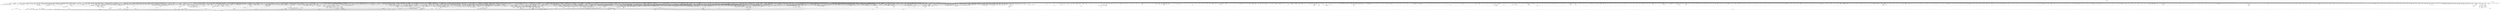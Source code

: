 digraph kerncollapsed {
    "__kern_my_cpu_offset_78" [color="black"];
    "futex_hash" [color="black"];
    "ptrauth_keys_install_user" [color="black"];
    "sock_flag_3" [color="black"];
    "arch_irq_work_raise" [color="black"];
    "__raw_spin_lock_irqsave_11" [color="black"];
    "printk_parse_prefix" [color="black"];
    "__kern_my_cpu_offset_74" [color="black"];
    "posixtimer_rearm" [color="black"];
    "__wb_writeout_add" [color="black"];
    "update_dl_migration" [color="black"];
    "rcu_seq_end_1" [color="black"];
    "__page_cache_release" [color="black"];
    "audit_rate_check.part.0" [color="black"];
    "Indirect call204" [color="black"];
    "path_get" [color="black"];
    "do_raw_spin_lock_66" [color="black"];
    "__d_instantiate" [color="black"];
    "hlist_bl_lock" [color="black"];
    "update_sctlr_el1" [color="black"];
    "__raw_spin_unlock_irqrestore_29" [color="black"];
    "rwsem_read_trylock" [color="black"];
    "prep_compound_page" [color="black"];
    "_atomic_dec_and_lock" [color="black"];
    "get_new_cred" [color="black"];
    "finish_wait" [color="black"];
    "tick_get_broadcast_mask" [color="black"];
    "mas_descend" [color="black"];
    "Indirect call102" [color="black"];
    "retain_dentry" [color="black"];
    "mas_is_err" [color="black"];
    "mas_mab_cp" [color="black"];
    "wb_io_lists_populated" [color="black"];
    "is_software_node" [color="black"];
    "shrink_lock_dentry" [color="black"];
    "console_trylock" [color="black"];
    "__raw_spin_unlock_irqrestore" [color="black"];
    "__raw_spin_unlock_irq_25" [color="black"];
    "Indirect call2" [color="black"];
    "Indirect call73" [color="black"];
    "__pi_strlen" [color="black"];
    "sk_error_report" [color="black"];
    "wq_worker_running" [color="black"];
    "__cmpwait_case_32_2" [color="black"];
    "__percpu_add_case_64.constprop.0" [color="black"];
    "__zone_watermark_ok" [color="black"];
    "calc_wheel_index" [color="black"];
    "aio_nr_sub" [color="black"];
    "update_dl_rq_load_avg" [color="black"];
    "raw_spin_rq_unlock_irqrestore" [color="black"];
    "__raw_spin_trylock_5" [color="black"];
    "redirty_tail_locked" [color="black"];
    "slab_want_init_on_alloc" [color="black"];
    "mte_update_gcr_excl.isra.0" [color="black"];
    "set_ptes.isra.0" [color="black"];
    "skb_header_cloned" [color="black"];
    "do_raw_spin_lock_41" [color="black"];
    "xas_update.isra.0" [color="black"];
    "skb_tailroom_1" [color="black"];
    "__raw_spin_lock_bh.constprop.0_5" [color="black"];
    "proto_memory_pcpu_drain" [color="black"];
    "to_kthread" [color="black"];
    "cfs_rq_of" [color="black"];
    "__raw_spin_lock_15" [color="black"];
    "__cmpxchg_case_acq_32.constprop.0_7" [color="black"];
    "rcu_dynticks_snap" [color="black"];
    "anon_vma_interval_tree_post_update_vma" [color="black"];
    "skb_has_frag_list" [color="black"];
    "kobj_ns_ops" [color="black"];
    "do_raw_spin_lock_27" [color="black"];
    "check_preempt_curr_dl" [color="black"];
    "do_raw_spin_lock_57" [color="black"];
    "convert_prio" [color="black"];
    "csum_partial_ext" [color="black"];
    "__raw_spin_trylock_4" [color="black"];
    "__pi_strcmp" [color="black"];
    "find_worker_executing_work" [color="black"];
    "mas_prev_range" [color="black"];
    "__cmpxchg_case_acq_32.constprop.0_1" [color="black"];
    "copy_page" [color="black"];
    "__efistub_caches_clean_inval_pou" [color="black"];
    "allow_write_access" [color="black"];
    "__raw_spin_lock_irq_31" [color="black"];
    "update_sd_lb_stats" [color="black"];
    "this_cpu_has_cap" [color="black"];
    "copy_from_kernel_nofault" [color="black"];
    "list_del_1" [color="black"];
    "io_cancel_req_match" [color="black"];
    "__mnt_want_write" [color="black"];
    "arch_local_irq_enable_2" [color="black"];
    "__kern_my_cpu_offset_44" [color="black"];
    "mte_sync_tags" [color="black"];
    "folio_size" [color="black"];
    "Indirect call113" [color="black"];
    "__kern_my_cpu_offset_91" [color="black"];
    "other_cpu_in_panic" [color="black"];
    "add_mm_rss_vec" [color="black"];
    "dl_task_is_earliest_deadline" [color="black"];
    "irq_enable" [color="black"];
    "__enqueue_entity" [color="black"];
    "Indirect call13" [color="black"];
    "find_later_rq" [color="black"];
    "is_subdir" [color="black"];
    "pcpu_post_unmap_tlb_flush" [color="black"];
    "mas_alloc_req.isra.0" [color="black"];
    "fatal_signal_pending_6" [color="black"];
    "find_submount" [color="black"];
    "srcu_read_unlock.constprop.0" [color="black"];
    "tlb_flush_mmu_tlbonly" [color="black"];
    "__percpu_add_case_32_15" [color="black"];
    "arch_tlbbatch_should_defer.constprop.0" [color="black"];
    "cpumask_copy_1" [color="black"];
    "rb_erase_cached.isra.0" [color="black"];
    "lookup_mountpoint" [color="black"];
    "_find_next_zero_bit" [color="black"];
    "pid_task" [color="black"];
    "u64_stats_add_1" [color="black"];
    "compaction_free" [color="black"];
    "idr_find" [color="black"];
    "rcu_seq_end" [color="black"];
    "pageblock_pfn_to_page" [color="black"];
    "smp_call_function_many" [color="black"];
    "netlink_overrun" [color="black"];
    "__raw_spin_lock_irq_1" [color="black"];
    "device_match_devt" [color="black"];
    "rt_mutex_top_waiter" [color="black"];
    "clear_ti_thread_flag_8" [color="black"];
    "__update_load_avg_se" [color="black"];
    "get_task_mm" [color="black"];
    "Indirect call64" [color="black"];
    "Indirect call10" [color="black"];
    "mutex_is_locked" [color="black"];
    "mas_prev_setup.constprop.0" [color="black"];
    "Indirect call36" [color="black"];
    "__cmpxchg_case_mb_32_2" [color="black"];
    "__raw_spin_lock_23" [color="black"];
    "__sw_hweight64" [color="black"];
    "anon_vma_interval_tree_iter_first" [color="black"];
    "add_timer" [color="black"];
    "sme_save_state" [color="black"];
    "__preempt_count_add.constprop.0_1" [color="black"];
    "test_taint" [color="black"];
    "__raw_spin_lock_14" [color="black"];
    "entity_eligible" [color="black"];
    "__dev_put.part.0" [color="black"];
    "percpu_ref_put_many.constprop.0_1" [color="black"];
    "split_map_pages" [color="black"];
    "find_next_and_bit" [color="black"];
    "copy_fd_bitmaps" [color="black"];
    "try_to_unmap_flush_dirty" [color="black"];
    "__raw_spin_unlock_irqrestore_3" [color="black"];
    "__raw_spin_lock_irq_25" [color="black"];
    "get_state_synchronize_rcu_full" [color="black"];
    "__posix_timers_find" [color="black"];
    "task_curr" [color="black"];
    "find_vma_prev" [color="black"];
    "Indirect call18" [color="black"];
    "Indirect call185" [color="black"];
    "fasync_insert_entry" [color="black"];
    "security_release_secctx" [color="black"];
    "hlist_del_init_2" [color="black"];
    "pde_subdir_find" [color="black"];
    "Indirect call49" [color="black"];
    "rcu_segcblist_inc_len" [color="black"];
    "wakeup_kcompactd" [color="black"];
    "do_raw_spin_lock_67" [color="black"];
    "Indirect call38" [color="black"];
    "io_poll_remove_entry" [color="black"];
    "arch_stack_walk" [color="black"];
    "find_mergeable_anon_vma" [color="black"];
    "update_pm_runtime_accounting" [color="black"];
    "cpu_online" [color="black"];
    "post_alloc_hook" [color="black"];
    "Indirect call35" [color="black"];
    "__radix_tree_lookup" [color="black"];
    "__kern_my_cpu_offset_4" [color="black"];
    "__raw_spin_lock_irq.constprop.0_1" [color="black"];
    "kthread_data" [color="black"];
    "get_cred_1" [color="black"];
    "do_raw_spin_lock_36" [color="black"];
    "__rt_mutex_futex_trylock" [color="black"];
    "split_page" [color="black"];
    "fast_dput" [color="black"];
    "_compound_head_1" [color="black"];
    "find_next_bit.constprop.0_1" [color="black"];
    "mnt_dec_writers" [color="black"];
    "strscpy_pad" [color="black"];
    "signal_set_stop_flags" [color="black"];
    "sve_state_size" [color="black"];
    "arch_smp_send_reschedule" [color="black"];
    "__raw_spin_lock_31" [color="black"];
    "__io_acct_run_queue" [color="black"];
    "Indirect call120" [color="black"];
    "find_next_zero_bit_1" [color="black"];
    "_compound_head_3" [color="black"];
    "__raw_spin_unlock_irq_29" [color="black"];
    "recalc_sigpending_tsk" [color="black"];
    "__attach_mnt" [color="black"];
    "io_acct_run_queue" [color="black"];
    "ldsem_down_read_trylock" [color="black"];
    "fsnotify_update_flags" [color="black"];
    "__cmpxchg_case_mb_64_7" [color="black"];
    "timer_wait_running" [color="black"];
    "do_raw_spin_lock_87" [color="black"];
    "mab_set_b_end" [color="black"];
    "tty_port_kopened" [color="black"];
    "__raw_spin_unlock_irq_20" [color="black"];
    "Indirect call194" [color="black"];
    "__down_trylock_console_sem.constprop.0" [color="black"];
    "sk_mem_reclaim" [color="black"];
    "u64_stats_inc" [color="black"];
    "mte_update_sctlr_user" [color="black"];
    "rcu_poll_gp_seq_end_unlocked" [color="black"];
    "Indirect call132" [color="black"];
    "calc_delta_fair" [color="black"];
    "__pfn_to_section" [color="black"];
    "task_will_free_mem" [color="black"];
    "skip_atoi" [color="black"];
    "page_ref_inc_6" [color="black"];
    "pcpu_block_update" [color="black"];
    "Indirect call157" [color="black"];
    "hrtimer_forward" [color="black"];
    "__cmpxchg_case_acq_32_3" [color="black"];
    "__rb_change_child.constprop.0" [color="black"];
    "__var_waitqueue" [color="black"];
    "ktime_get_real_seconds" [color="black"];
    "read_seqbegin.constprop.0" [color="black"];
    "__raw_spin_lock_63" [color="black"];
    "do_raw_spin_lock_63" [color="black"];
    "__cmpxchg_case_64" [color="black"];
    "check_preempt_curr" [color="black"];
    "__siphash_unaligned" [color="black"];
    "Indirect call79" [color="black"];
    "__remove_shared_vm_struct.constprop.0" [color="black"];
    "__xas_next" [color="black"];
    "__kern_my_cpu_offset_62" [color="black"];
    "mas_next" [color="black"];
    "__kern_my_cpu_offset_42" [color="black"];
    "__raw_spin_unlock_irqrestore_12" [color="black"];
    "freezing_slow_path" [color="black"];
    "Indirect call147" [color="black"];
    "first_zones_zonelist" [color="black"];
    "signal_pending_state" [color="black"];
    "__raw_spin_unlock_irqrestore_14" [color="black"];
    "mas_put_in_tree" [color="black"];
    "unmask_irq" [color="black"];
    "get_state_synchronize_rcu" [color="black"];
    "do_raw_spin_lock_37" [color="black"];
    "smp_call_function" [color="black"];
    "__percpu_add_case_64.constprop.0_3" [color="black"];
    "__cmpxchg_case_rel_64" [color="black"];
    "system_supports_address_auth_1" [color="black"];
    "__remove_hrtimer" [color="black"];
    "__raw_spin_lock_irqsave_41" [color="black"];
    "rwsem_spin_on_owner" [color="black"];
    "Indirect call94" [color="black"];
    "do_raw_spin_lock_15" [color="black"];
    "rwsem_set_nonspinnable" [color="black"];
    "__set_task_special" [color="black"];
    "should_zap_page" [color="black"];
    "do_raw_spin_lock_85" [color="black"];
    "io_wq_exit_start" [color="black"];
    "rcu_segcblist_pend_cbs" [color="black"];
    "security_capable" [color="black"];
    "first_zones_zonelist_1" [color="black"];
    "vmalloc_to_page" [color="black"];
    "sched_clock_noinstr" [color="black"];
    "set_ptes.constprop.0.isra.0_1" [color="black"];
    "kmap_atomic_1" [color="black"];
    "fpsimd_save_state" [color="black"];
    "rcu_cblist_init" [color="black"];
    "find_next_bit.constprop.0_14" [color="black"];
    "__folio_cancel_dirty" [color="black"];
    "Indirect call135" [color="black"];
    "filemap_check_errors" [color="black"];
    "fsnotify_connector_sb" [color="black"];
    "__list_del_entry" [color="black"];
    "disable_irq_nosync" [color="black"];
    "__raw_spin_lock.constprop.0_1" [color="black"];
    "sibling_imbalance.isra.0" [color="black"];
    "test_ti_thread_flag_6" [color="black"];
    "hrtimer_active" [color="black"];
    "__raw_spin_lock_32" [color="black"];
    "__raw_spin_lock_3" [color="black"];
    "test_and_set_ti_thread_flag_1" [color="black"];
    "__raw_spin_lock_irqsave_17" [color="black"];
    "mte_dead_leaves.constprop.0" [color="black"];
    "Indirect call158" [color="black"];
    "Indirect call193" [color="black"];
    "__cmpxchg_case_acq_32.constprop.0_5" [color="black"];
    "__raw_spin_unlock_irq_7" [color="black"];
    "rcu_is_cpu_rrupt_from_idle" [color="black"];
    "mm_set_has_pinned_flag" [color="black"];
    "list_move_tail" [color="black"];
    "prepend_name" [color="black"];
    "__raw_spin_lock_4" [color="black"];
    "do_raw_spin_lock_23" [color="black"];
    "dl_bw_cpus" [color="black"];
    "select_collect2" [color="black"];
    "skb_flow_get_icmp_tci" [color="black"];
    "prepend" [color="black"];
    "free_pcppages_bulk" [color="black"];
    "do_raw_spin_lock_48" [color="black"];
    "__kern_my_cpu_offset_18" [color="black"];
    "__flush_tlb_kernel_pgtable" [color="black"];
    "do_raw_spin_lock_61" [color="black"];
    "__percpu_add_case_64_3" [color="black"];
    "__cmpxchg_case_mb_64_2" [color="black"];
    "mab_calc_split" [color="black"];
    "do_raw_spin_lock_44" [color="black"];
    "__kern_my_cpu_offset_53" [color="black"];
    "update_rt_rq_load_avg" [color="black"];
    "d_set_d_op" [color="black"];
    "qdisc_maybe_clear_missed" [color="black"];
    "pcpu_update_empty_pages" [color="black"];
    "fsnotify_free_mark" [color="black"];
    "set_secondary_fwnode" [color="black"];
    "ktime_get_real_ts64" [color="black"];
    "skb_zcopy_clear" [color="black"];
    "access_ok_14" [color="black"];
    "page_ref_add_1" [color="black"];
    "futex_q_lock" [color="black"];
    "internal_add_timer" [color="black"];
    "iov_iter_revert" [color="black"];
    "_compound_head_7" [color="black"];
    "get_file.isra.0" [color="black"];
    "__xchg_case_acq_64.isra.0" [color="black"];
    "kthread_insert_work_sanity_check" [color="black"];
    "blake2s_compress" [color="black"];
    "memblock_is_map_memory" [color="black"];
    "test_tsk_need_resched" [color="black"];
    "console_srcu_read_lock" [color="black"];
    "d_ancestor" [color="black"];
    "__list_del_entry_1" [color="black"];
    "this_cpu_has_cap.part.0" [color="black"];
    "__raw_spin_unlock_irq_23" [color="black"];
    "pmd_install" [color="black"];
    "_prb_commit" [color="black"];
    "__raw_spin_lock_6" [color="black"];
    "Indirect call34" [color="black"];
    "mas_next_slot" [color="black"];
    "xas_retry" [color="black"];
    "atomic_notifier_call_chain" [color="black"];
    "Indirect call151" [color="black"];
    "rcu_poll_gp_seq_end" [color="black"];
    "Indirect call212" [color="black"];
    "move_linked_works" [color="black"];
    "__raw_spin_unlock_irq" [color="black"];
    "tty_termios_baud_rate" [color="black"];
    "update_cfs_rq_load_avg.isra.0" [color="black"];
    "arm64_kernel_unmapped_at_el0_3" [color="black"];
    "__raw_spin_unlock_irqrestore_37" [color="black"];
    "find_lock_task_mm" [color="black"];
    "__hrtimer_next_event_base.constprop.0" [color="black"];
    "__timer_delete_sync" [color="black"];
    "Indirect call143" [color="black"];
    "Indirect call207" [color="black"];
    "dequeue_task" [color="black"];
    "tty_ldisc_close" [color="black"];
    "number" [color="black"];
    "set_tlb_ubc_flush_pending" [color="black"];
    "__set_fixmap" [color="black"];
    "audit_uid_comparator" [color="black"];
    "mas_state_walk" [color="black"];
    "is_current_pgrp_orphaned" [color="black"];
    "Indirect call137" [color="black"];
    "do_raw_spin_lock_97" [color="black"];
    "Indirect call145" [color="black"];
    "__xchg_case_mb_64.constprop.0_2" [color="black"];
    "__cmpxchg_case_acq_32_2" [color="black"];
    "__raw_read_unlock.constprop.0" [color="black"];
    "resched_curr" [color="black"];
    "arch_local_irq_save_5" [color="black"];
    "lazy_max_pages" [color="black"];
    "notifier_call_chain" [color="black"];
    "do_raw_spin_lock_3" [color="black"];
    "cpumask_intersects.constprop.0_1" [color="black"];
    "slab_is_available" [color="black"];
    "Indirect call206" [color="black"];
    "do_raw_spin_lock_24" [color="black"];
    "find_buddy_page_pfn" [color="black"];
    "rt_mutex_proxy_unlock" [color="black"];
    "vma_is_secretmem" [color="black"];
    "Indirect call44" [color="black"];
    "Indirect call14" [color="black"];
    "cpumask_next_and" [color="black"];
    "skb_queue_tail" [color="black"];
    "arm64_kernel_unmapped_at_el0_2" [color="black"];
    "__percpu_add_case_64_4" [color="black"];
    "reusable_anon_vma" [color="black"];
    "__raw_spin_unlock_irq_4" [color="black"];
    "hlist_del_init_4" [color="black"];
    "node_tag_clear" [color="black"];
    "find_next_bit.constprop.0_6" [color="black"];
    "propagate_mount_unlock" [color="black"];
    "do_raw_spin_lock_11" [color="black"];
    "ktime_get_with_offset" [color="black"];
    "__cmpxchg_case_mb_32_8" [color="black"];
    "bsearch" [color="black"];
    "__percpu_add_case_64" [color="black"];
    "kernfs_get" [color="black"];
    "__srcu_read_lock" [color="black"];
    "lockref_get" [color="black"];
    "find_next_bit.constprop.0_7" [color="black"];
    "io_req_defer_failed" [color="black"];
    "__raw_write_lock_irq_1" [color="black"];
    "page_ref_inc" [color="black"];
    "io_prep_async_work" [color="black"];
    "data_push_tail" [color="black"];
    "get_ucounts_or_wrap" [color="black"];
    "do_raw_spin_lock_18" [color="black"];
    "__futex_unqueue" [color="black"];
    "__cmpxchg_case_acq_64" [color="black"];
    "folio_mapping" [color="black"];
    "Indirect call45" [color="black"];
    "__raw_spin_lock_18" [color="black"];
    "Indirect call182" [color="black"];
    "get_file_2" [color="black"];
    "__kern_my_cpu_offset_56" [color="black"];
    "skb_zcopy_downgrade_managed" [color="black"];
    "do_raw_spin_lock_50" [color="black"];
    "__rb_rotate_set_parents" [color="black"];
    "Indirect call92" [color="black"];
    "Indirect call172" [color="black"];
    "signalfd_cleanup" [color="black"];
    "__raw_spin_lock_irqsave.constprop.0_3" [color="black"];
    "prb_first_valid_seq" [color="black"];
    "task_rq_unlock" [color="black"];
    "__cmpxchg_case_64.isra.0" [color="black"];
    "attach_task" [color="black"];
    "d_shrink_del" [color="black"];
    "find_next_zero_bit_2" [color="black"];
    "Indirect call96" [color="black"];
    "Indirect call177" [color="black"];
    "rcu_is_watching" [color="black"];
    "wake_up_klogd" [color="black"];
    "__raw_spin_unlock_irq_5" [color="black"];
    "Indirect call122" [color="black"];
    "tls_preserve_current_state" [color="black"];
    "Indirect call198" [color="black"];
    "do_raw_spin_lock.constprop.0_6" [color="black"];
    "skb_checksum" [color="black"];
    "can_set_direct_map" [color="black"];
    "__xchg_case_64.constprop.0" [color="black"];
    "__dev_pm_qos_resume_latency" [color="black"];
    "__cmpxchg_case_acq_32.constprop.0_21" [color="black"];
    "cpudl_set" [color="black"];
    "compaction_zonelist_suitable" [color="black"];
    "tlb_gather_mmu" [color="black"];
    "sub_rq_bw.isra.0" [color="black"];
    "find_next_bit_13" [color="black"];
    "mas_prev_sibling" [color="black"];
    "Indirect call148" [color="black"];
    "pcpu_chunk_slot" [color="black"];
    "kmsg_dump" [color="black"];
    "fpsimd_thread_switch" [color="black"];
    "__wake_up" [color="black"];
    "flush_tlb_mm_1" [color="black"];
    "__kern_my_cpu_offset_76" [color="black"];
    "__raw_spin_unlock_irqrestore_38" [color="black"];
    "list_splice_tail_init" [color="black"];
    "__kern_my_cpu_offset_134" [color="black"];
    "folio_wake_bit" [color="black"];
    "wb_update_bandwidth" [color="black"];
    "pte_mkdirty" [color="black"];
    "find_alive_thread.isra.0" [color="black"];
    "__remove_inode_hash" [color="black"];
    "io_wq_work_match_all" [color="black"];
    "__task_pid_nr_ns" [color="black"];
    "access_ok_12" [color="black"];
    "irqd_set.isra.0_1" [color="black"];
    "Indirect call142" [color="black"];
    "double_unlock_balance" [color="black"];
    "do_raw_spin_lock_93" [color="black"];
    "Indirect call57" [color="black"];
    "task_clear_jobctl_trapping" [color="black"];
    "file_ns_capable" [color="black"];
    "has_managed_dma" [color="black"];
    "filemap_release_folio" [color="black"];
    "tag_clear" [color="black"];
    "pcpu_page_idx" [color="black"];
    "mas_parent_type" [color="black"];
    "strchr" [color="black"];
    "d_lru_del" [color="black"];
    "netdev_start_xmit" [color="black"];
    "srcu_gp_start" [color="black"];
    "percpu_counter_dec" [color="black"];
    "inode_io_list_del" [color="black"];
    "__cmpxchg_case_acq_32.constprop.0_9" [color="black"];
    "lru_move_tail_fn" [color="black"];
    "wb_stat_error" [color="black"];
    "timekeeping_get_ns" [color="black"];
    "set_task_reclaim_state" [color="black"];
    "__cmpxchg_case_rel_32" [color="black"];
    "Indirect call104" [color="black"];
    "get_mm_exe_file" [color="black"];
    "pm_qos_read_value" [color="black"];
    "Indirect call95" [color="black"];
    "__inode_add_lru" [color="black"];
    "futex_get_value_locked" [color="black"];
    "__percpu_add_case_32_20" [color="black"];
    "do_raw_spin_lock_80" [color="black"];
    "xa_mk_value" [color="black"];
    "__dev_fwnode" [color="black"];
    "__raw_spin_lock_64" [color="black"];
    "do_raw_spin_lock_60" [color="black"];
    "do_raw_spin_lock_1" [color="black"];
    "__printk_cpu_sync_wait" [color="black"];
    "__raw_spin_lock_irqsave.constprop.0_1" [color="black"];
    "enqueue_timer" [color="black"];
    "mas_pop_node" [color="black"];
    "ma_dead_node" [color="black"];
    "do_raw_spin_lock_56" [color="black"];
    "irq_work_claim" [color="black"];
    "update_cached_migrate" [color="black"];
    "__kern_my_cpu_offset_79" [color="black"];
    "io_put_kbuf" [color="black"];
    "class_raw_spinlock_irqsave_destructor" [color="black"];
    "pfn_valid_1" [color="black"];
    "xas_clear_mark" [color="black"];
    "__raw_spin_lock.constprop.0" [color="black"];
    "page_move_anon_rmap" [color="black"];
    "folio_unlock" [color="black"];
    "kthread_probe_data" [color="black"];
    "search_cmp_ftr_reg" [color="black"];
    "task_get_vl" [color="black"];
    "__raw_spin_lock_irqsave_21" [color="black"];
    "__printk_safe_exit" [color="black"];
    "tick_get_broadcast_device" [color="black"];
    "folio_nr_pages_1" [color="black"];
    "__pick_first_entity" [color="black"];
    "Indirect call66" [color="black"];
    "get_sd_balance_interval" [color="black"];
    "kthread_should_stop" [color="black"];
    "__raw_write_lock.constprop.0_1" [color="black"];
    "task_active_pid_ns" [color="black"];
    "__raw_spin_lock_21" [color="black"];
    "mapping_allow_writable" [color="black"];
    "irq_domain_activate_irq" [color="black"];
    "inc_tlb_flush_pending" [color="black"];
    "fsnotify_grab_connector" [color="black"];
    "__skb_dequeue_3" [color="black"];
    "Indirect call21" [color="black"];
    "__init_swait_queue_head" [color="black"];
    "strscpy" [color="black"];
    "pick_next_task_idle" [color="black"];
    "vm_unacct_memory_1" [color="black"];
    "anon_vma_interval_tree_insert" [color="black"];
    "deactivate_task" [color="black"];
    "io_wq_worker_running" [color="black"];
    "vma_interval_tree_augment_rotate" [color="black"];
    "_get_random_bytes" [color="black"];
    "do_raw_spin_lock_51" [color="black"];
    "__percpu_add_case_32_8" [color="black"];
    "cpu_online_2" [color="black"];
    "__skb_set_length_1" [color="black"];
    "chacha_block_generic" [color="black"];
    "__percpu_add_case_32_3" [color="black"];
    "mas_wr_walk" [color="black"];
    "arch_teardown_dma_ops" [color="black"];
    "__kern_my_cpu_offset_36" [color="black"];
    "mas_adopt_children.isra.0" [color="black"];
    "lru_add_fn" [color="black"];
    "pde_subdir_first" [color="black"];
    "__cmpxchg_case_mb_64_1" [color="black"];
    "__udelay" [color="black"];
    "pid_nr_ns" [color="black"];
    "audit_gid_comparator" [color="black"];
    "prb_reserve" [color="black"];
    "Indirect call1" [color="black"];
    "vma_needs_dirty_tracking" [color="black"];
    "__raw_spin_unlock_irq_45" [color="black"];
    "Indirect call114" [color="black"];
    "arm_timer" [color="black"];
    "io_acct_cancel_pending_work" [color="black"];
    "Indirect call106" [color="black"];
    "do_raw_spin_lock_8" [color="black"];
    "raw_spin_rq_trylock" [color="black"];
    "io_cancel_cb" [color="black"];
    "init_completion" [color="black"];
    "mas_set_height" [color="black"];
    "qdisc_qstats_cpu_qlen_dec" [color="black"];
    "__attach_to_pi_owner" [color="black"];
    "finish_swait" [color="black"];
    "Indirect call210" [color="black"];
    "netlink_unlock_table" [color="black"];
    "__cmpwait_case_32_3" [color="black"];
    "__raw_spin_unlock_irqrestore_1" [color="black"];
    "radix_tree_iter_tag_clear" [color="black"];
    "idr_for_each" [color="black"];
    "spin_lock_irqsave_check_contention" [color="black"];
    "Indirect call199" [color="black"];
    "Indirect call31" [color="black"];
    "read_seqbegin_or_lock" [color="black"];
    "tk_clock_read" [color="black"];
    "set_pfnblock_flags_mask" [color="black"];
    "radix_tree_lookup" [color="black"];
    "get_work_pool" [color="black"];
    "dl_bw_of" [color="black"];
    "set_kpti_asid_bits" [color="black"];
    "security_secid_to_secctx" [color="black"];
    "find_next_bit_17" [color="black"];
    "__kern_my_cpu_offset_16" [color="black"];
    "jiffies_to_usecs" [color="black"];
    "Indirect call88" [color="black"];
    "mas_start" [color="black"];
    "list_del_init_2" [color="black"];
    "mas_prev_slot" [color="black"];
    "__raw_spin_lock_irq_34" [color="black"];
    "node_page_state_add" [color="black"];
    "Indirect call99" [color="black"];
    "rcu_exp_jiffies_till_stall_check" [color="black"];
    "__raw_spin_lock_42" [color="black"];
    "pmd_clear_huge" [color="black"];
    "put_prev_task" [color="black"];
    "Indirect call63" [color="black"];
    "io_wq_work_match_item" [color="black"];
    "osq_unlock" [color="black"];
    "llist_reverse_order" [color="black"];
    "arch_send_call_function_ipi_mask" [color="black"];
    "__raw_spin_lock_irq_11" [color="black"];
    "__raw_spin_lock_irqsave_23" [color="black"];
    "sock_flag.constprop.0" [color="black"];
    "device_pm_check_callbacks" [color="black"];
    "sock_rmem_free" [color="black"];
    "get_cpu_fpsimd_context" [color="black"];
    "d_flags_for_inode" [color="black"];
    "__raw_spin_lock_26" [color="black"];
    "Indirect call46" [color="black"];
    "Indirect call123" [color="black"];
    "Indirect call23" [color="black"];
    "__raw_spin_lock_irq_7" [color="black"];
    "to_desc" [color="black"];
    "lru_note_cost_refault" [color="black"];
    "prepare_to_wait" [color="black"];
    "gup_folio_next" [color="black"];
    "add_wait_queue_exclusive" [color="black"];
    "cpumask_and" [color="black"];
    "raw_spin_rq_lock" [color="black"];
    "drain_pages_zone" [color="black"];
    "access_ok_16" [color="black"];
    "get_data" [color="black"];
    "vm_commit_limit" [color="black"];
    "count_vm_event_1" [color="black"];
    "oom_unkillable_task.isra.0" [color="black"];
    "attach_entity_load_avg" [color="black"];
    "arch_local_irq_disable_2" [color="black"];
    "zone_page_state_snapshot.constprop.0" [color="black"];
    "_find_next_bit" [color="black"];
    "hrtimer_try_to_cancel" [color="black"];
    "__raw_spin_unlock_irqrestore_32" [color="black"];
    "__raw_spin_lock_irq_26" [color="black"];
    "__raw_spin_lock_irqsave.constprop.0_2" [color="black"];
    "do_raw_spin_lock_64" [color="black"];
    "___d_drop" [color="black"];
    "mas_ascend" [color="black"];
    "__rpm_get_callback" [color="black"];
    "pcpu_alloc_area" [color="black"];
    "panic_smp_self_stop" [color="black"];
    "page_ref_inc_2" [color="black"];
    "hrtimer_reprogram.constprop.0" [color="black"];
    "__raw_spin_lock_2" [color="black"];
    "desc_read_finalized_seq" [color="black"];
    "posix_cpu_timers_exit_group" [color="black"];
    "__raw_spin_unlock_irq_11" [color="black"];
    "__io_disarm_linked_timeout" [color="black"];
    "kmalloc_size_roundup" [color="black"];
    "__kern_my_cpu_offset_67" [color="black"];
    "__cmpxchg_case_acq_32.constprop.0_2" [color="black"];
    "__bitmap_weight" [color="black"];
    "active_load_balance_cpu_stop" [color="black"];
    "rt_mutex_setprio" [color="black"];
    "dev_pm_disable_wake_irq_check" [color="black"];
    "idle_cpu" [color="black"];
    "do_raw_spin_lock_88" [color="black"];
    "hlist_del_init" [color="black"];
    "mas_set_alloc_req" [color="black"];
    "__mnt_want_write_file" [color="black"];
    "Indirect call133" [color="black"];
    "fetch_robust_entry" [color="black"];
    "__raw_spin_unlock_irq_12" [color="black"];
    "do_raw_spin_lock_17" [color="black"];
    "Indirect call184" [color="black"];
    "folio_order" [color="black"];
    "xa_find" [color="black"];
    "read_sanitised_ftr_reg" [color="black"];
    "__disable_irq_nosync" [color="black"];
    "__pm_relax" [color="black"];
    "capacity_of" [color="black"];
    "Indirect call146" [color="black"];
    "do_raw_spin_lock_52" [color="black"];
    "invalid_mkclean_vma" [color="black"];
    "__kern_my_cpu_offset_22" [color="black"];
    "device_links_read_lock" [color="black"];
    "__raw_spin_lock_irqsave_52" [color="black"];
    "Indirect call154" [color="black"];
    "__cmpxchg_case_acq_32.constprop.0" [color="black"];
    "__audit_uring_entry" [color="black"];
    "pmd_set_huge" [color="black"];
    "del_page_from_free_list" [color="black"];
    "__cmpxchg_case_mb_64" [color="black"];
    "get_ldops" [color="black"];
    "activate_task" [color="black"];
    "prep_new_page" [color="black"];
    "virt_to_head_page.isra.0" [color="black"];
    "mas_set_split_parent.isra.0" [color="black"];
    "clear_siginfo" [color="black"];
    "list_del_init_7" [color="black"];
    "hrtimer_sleeper_start_expires" [color="black"];
    "Indirect call125" [color="black"];
    "find_vm_area" [color="black"];
    "mast_ascend" [color="black"];
    "should_fail_alloc_page" [color="black"];
    "__percpu_add_case_32" [color="black"];
    "min_deadline_cb_rotate" [color="black"];
    "init_multi_vma_prep" [color="black"];
    "xas_result" [color="black"];
    "rcu_accelerate_cbs" [color="black"];
    "do_raw_spin_lock.constprop.0_7" [color="black"];
    "__raw_spin_unlock_irq_1" [color="black"];
    "folio_evictable" [color="black"];
    "put_ldops.constprop.0" [color="black"];
    "do_raw_spin_lock_16" [color="black"];
    "post_init_entity_util_avg" [color="black"];
    "check_and_switch_context" [color="black"];
    "xas_set_order.part.0" [color="black"];
    "rseq_migrate" [color="black"];
    "folio_mapped_2" [color="black"];
    "Indirect call51" [color="black"];
    "change_page_range" [color="black"];
    "__skb_zcopy_downgrade_managed" [color="black"];
    "prb_read_valid" [color="black"];
    "__fprop_add_percpu_max" [color="black"];
    "rcu_gp_is_expedited" [color="black"];
    "dev_driver_string" [color="black"];
    "d_find_any_alias" [color="black"];
    "find_suitable_fallback" [color="black"];
    "cpumask_first_and" [color="black"];
    "__io_put_kbuf_list" [color="black"];
    "rwsem_set_reader_owned" [color="black"];
    "__kern_my_cpu_offset_70" [color="black"];
    "show_mem_node_skip" [color="black"];
    "clear_ti_thread_flag_6" [color="black"];
    "list_del_init_5" [color="black"];
    "Indirect call72" [color="black"];
    "arch_local_irq_save" [color="black"];
    "xas_find" [color="black"];
    "pte_offset_kernel.isra.0" [color="black"];
    "irq_chip_retrigger_hierarchy" [color="black"];
    "Indirect call74" [color="black"];
    "purge_fragmented_block" [color="black"];
    "xas_load" [color="black"];
    "cpu_online_1" [color="black"];
    "list_del_init_8" [color="black"];
    "Indirect call190" [color="black"];
    "put_cpu_fpsimd_context" [color="black"];
    "mapping_shrinkable" [color="black"];
    "_compound_head_4" [color="black"];
    "mnt_set_mountpoint" [color="black"];
    "set_pud" [color="black"];
    "rt_mutex_futex_trylock" [color="black"];
    "hrtimer_force_reprogram.constprop.0" [color="black"];
    "tty_termios_input_baud_rate" [color="black"];
    "int_sqrt" [color="black"];
    "group_classify" [color="black"];
    "__set_close_on_exec.isra.0" [color="black"];
    "task_clear_jobctl_pending" [color="black"];
    "do_raw_spin_lock_116" [color="black"];
    "security_sk_free" [color="black"];
    "__next_zones_zonelist" [color="black"];
    "sk_leave_memory_pressure" [color="black"];
    "__raw_spin_unlock_irq_21" [color="black"];
    "need_active_balance" [color="black"];
    "lockref_put_or_lock" [color="black"];
    "mte_dead_walk" [color="black"];
    "get_pfnblock_flags_mask" [color="black"];
    "arm64_kernel_unmapped_at_el0_4" [color="black"];
    "mas_store_b_node" [color="black"];
    "page_ref_inc_1" [color="black"];
    "__wake_up_klogd.part.0" [color="black"];
    "sync_rcu_exp_done_unlocked" [color="black"];
    "is_bad_inode" [color="black"];
    "local_cpu_stop" [color="black"];
    "Indirect call208" [color="black"];
    "pcpu_free_area.isra.0" [color="black"];
    "peernet2id" [color="black"];
    "get_random_bytes" [color="black"];
    "test_ti_thread_flag_22" [color="black"];
    "posix_cpu_timers_exit" [color="black"];
    "first_online_pgdat" [color="black"];
    "wb_io_lists_depopulated" [color="black"];
    "Indirect call165" [color="black"];
    "mte_copy_page_tags" [color="black"];
    "add_nr_running" [color="black"];
    "Indirect call82" [color="black"];
    "cpudl_heapify" [color="black"];
    "fatal_signal_pending_5" [color="black"];
    "irq_to_desc" [color="black"];
    "get_file" [color="black"];
    "wb_stat_mod" [color="black"];
    "kernfs_release_file.part.0.isra.0" [color="black"];
    "Indirect call60" [color="black"];
    "__kern_my_cpu_offset_71" [color="black"];
    "__tlb_reset_range" [color="black"];
    "req_set_fail_4" [color="black"];
    "Indirect call117" [color="black"];
    "__raw_spin_lock_20" [color="black"];
    "rcu_segcblist_enqueue" [color="black"];
    "kernfs_leftmost_descendant" [color="black"];
    "do_raw_spin_lock_10" [color="black"];
    "Indirect call152" [color="black"];
    "Indirect call81" [color="black"];
    "io_cqring_wake" [color="black"];
    "do_csum" [color="black"];
    "set_load_weight" [color="black"];
    "pfn_valid_2" [color="black"];
    "update_rq_clock" [color="black"];
    "xas_start" [color="black"];
    "inode_lru_list_del" [color="black"];
    "mm_counter" [color="black"];
    "do_raw_spin_lock_72" [color="black"];
    "Indirect call19" [color="black"];
    "check_vma_flags" [color="black"];
    "find_next_bit_29" [color="black"];
    "mast_spanning_rebalance.isra.0" [color="black"];
    "fsnotify_put_sb_connectors" [color="black"];
    "folio_trylock_4" [color="black"];
    "__cmpxchg_case_acq_32.constprop.0_17" [color="black"];
    "__bitmap_set" [color="black"];
    "__kern_my_cpu_offset_29" [color="black"];
    "synchronize_rcu.part.0" [color="black"];
    "check_class_changed" [color="black"];
    "pvm_determine_end_from_reverse" [color="black"];
    "pcpu_next_fit_region.constprop.0" [color="black"];
    "rb_first" [color="black"];
    "__raw_spin_unlock_irqrestore_21" [color="black"];
    "kernfs_next_descendant_post" [color="black"];
    "__lshrti3" [color="black"];
    "Indirect call28" [color="black"];
    "arch_timer_evtstrm_available" [color="black"];
    "Indirect call166" [color="black"];
    "Indirect call62" [color="black"];
    "osq_lock" [color="black"];
    "console_is_usable" [color="black"];
    "__percpu_add_case_64_6" [color="black"];
    "__raw_spin_lock_irqsave.constprop.0_7" [color="black"];
    "__raw_spin_lock_irqsave_51" [color="black"];
    "zone_watermark_ok" [color="black"];
    "Indirect call211" [color="black"];
    "load_unaligned_zeropad_1" [color="black"];
    "__wake_up_sync_key" [color="black"];
    "hrtimer_start_range_ns" [color="black"];
    "do_raw_spin_lock_99" [color="black"];
    "membarrier_update_current_mm" [color="black"];
    "Indirect call153" [color="black"];
    "find_first_bit_6" [color="black"];
    "xas_set_offset" [color="black"];
    "vma_interval_tree_insert_after" [color="black"];
    "set_ptes.constprop.0.isra.0" [color="black"];
    "find_vmap_area" [color="black"];
    "mte_destroy_descend.constprop.0" [color="black"];
    "arch_local_irq_restore" [color="black"];
    "wants_signal" [color="black"];
    "avg_vruntime" [color="black"];
    "eventfd_signal_mask" [color="black"];
    "__cmpwait_case_32" [color="black"];
    "__raw_spin_lock_irqsave_32" [color="black"];
    "try_to_unmap_flush" [color="black"];
    "__to_kthread" [color="black"];
    "prepare_to_wait_event" [color="black"];
    "get_file_1" [color="black"];
    "update_curr" [color="black"];
    "__skb_set_length" [color="black"];
    "copy_user_highpage" [color="black"];
    "__ipi_send_mask" [color="black"];
    "do_raw_spin_lock_6" [color="black"];
    "vm_stat_account" [color="black"];
    "__raw_spin_lock_irqsave" [color="black"];
    "_prb_read_valid" [color="black"];
    "u64_stats_add_2" [color="black"];
    "__raw_spin_unlock_irqrestore_15" [color="black"];
    "clear_ti_thread_flag_3" [color="black"];
    "__try_to_del_timer_sync" [color="black"];
    "page_ref_add" [color="black"];
    "__skb_header_pointer" [color="black"];
    "mmgrab_1" [color="black"];
    "cpumask_weight.constprop.0_5" [color="black"];
    "Indirect call205" [color="black"];
    "audit_comparator" [color="black"];
    "Indirect call155" [color="black"];
    "Indirect call29" [color="black"];
    "rcu_segcblist_add_len" [color="black"];
    "xas_error.isra.0" [color="black"];
    "find_next_bit_7" [color="black"];
    "__free_one_page" [color="black"];
    "__kern_my_cpu_offset_27" [color="black"];
    "do_raw_spin_lock_28" [color="black"];
    "d_find_alias" [color="black"];
    "mtree_range_walk" [color="black"];
    "pcpu_chunk_refresh_hint" [color="black"];
    "find_busiest_group" [color="black"];
    "Indirect call183" [color="black"];
    "console_srcu_read_unlock" [color="black"];
    "task_call_func" [color="black"];
    "update_newidle_cost" [color="black"];
    "raw_spin_rq_lock_nested" [color="black"];
    "__raw_spin_unlock_irqrestore_10" [color="black"];
    "xas_pause" [color="black"];
    "pud_set_huge" [color="black"];
    "__raw_spin_lock_irqsave_18" [color="black"];
    "init_entity_runnable_average" [color="black"];
    "wake_up_var" [color="black"];
    "is_zero_page" [color="black"];
    "cpu_util_cfs" [color="black"];
    "__anon_vma_interval_tree_augment_propagate" [color="black"];
    "vmf_pte_changed" [color="black"];
    "_compound_head_13" [color="black"];
    "mas_split_final_node.isra.0" [color="black"];
    "mas_wr_new_end" [color="black"];
    "mas_wr_walk_index.isra.0" [color="black"];
    "Indirect call167" [color="black"];
    "task_set_jobctl_pending" [color="black"];
    "_compound_head_2" [color="black"];
    "queued_write_lock.constprop.0_1" [color="black"];
    "mapping_shrinkable_1" [color="black"];
    "futex_cmpxchg_value_locked" [color="black"];
    "crng_make_state" [color="black"];
    "__raw_spin_unlock_irq_38" [color="black"];
    "deny_write_access.isra.0" [color="black"];
    "cpupri_set" [color="black"];
    "irq_disable" [color="black"];
    "__wake_up_common" [color="black"];
    "req_set_fail" [color="black"];
    "__note_gp_changes" [color="black"];
    "rcu_inkernel_boot_has_ended" [color="black"];
    "__clear_open_fd" [color="black"];
    "spin_lock_irqsave_ssp_contention" [color="black"];
    "io_wq_get_acct" [color="black"];
    "sock_flag_1" [color="black"];
    "arch_local_irq_save_7" [color="black"];
    "count_vm_events_2" [color="black"];
    "find_next_bit_8" [color="black"];
    "nsec_to_clock_t" [color="black"];
    "need_seqretry" [color="black"];
    "arch_local_irq_restore_3" [color="black"];
    "__cmpxchg_case_mb_32_10" [color="black"];
    "dec_rlimit_ucounts" [color="black"];
    "__mutex_add_waiter" [color="black"];
    "copy_from_kernel_nofault_allowed" [color="black"];
    "sock_rfree" [color="black"];
    "pcpu_block_update_hint_alloc" [color="black"];
    "plist_add" [color="black"];
    "tag_set" [color="black"];
    "Indirect call6" [color="black"];
    "security_audit_rule_free" [color="black"];
    "compound_order" [color="black"];
    "anon_vma_interval_tree_iter_next" [color="black"];
    "pagetable_pte_dtor" [color="black"];
    "do_raw_spin_lock_38" [color="black"];
    "io_should_retry_thread" [color="black"];
    "Indirect call97" [color="black"];
    "find_next_bit_15" [color="black"];
    "mapping_shrinkable_2" [color="black"];
    "memcg_charge_kernel_stack.part.0" [color="black"];
    "cleanup_timerqueue" [color="black"];
    "wake_up_bit" [color="black"];
    "__raw_spin_lock_46" [color="black"];
    "extract_entropy.constprop.0" [color="black"];
    "__raw_read_unlock.constprop.0_6" [color="black"];
    "Indirect call214" [color="black"];
    "__kern_my_cpu_offset_2" [color="black"];
    "put_filesystem" [color="black"];
    "__raw_spin_lock_43" [color="black"];
    "do_raw_spin_lock_43" [color="black"];
    "__printk_cpu_sync_try_get" [color="black"];
    "__raw_spin_lock_irqsave_6" [color="black"];
    "sched_asym_prefer" [color="black"];
    "__kern_my_cpu_offset_52" [color="black"];
    "flush_tlb_batched_pending" [color="black"];
    "__lookup_mnt" [color="black"];
    "cpumask_and.isra.0_1" [color="black"];
    "security_audit_rule_match" [color="black"];
    "pm_runtime_put_noidle_2" [color="black"];
    "__kern_my_cpu_offset_50" [color="black"];
    "lru_deactivate_fn" [color="black"];
    "xas_find_marked" [color="black"];
    "print_tainted" [color="black"];
    "set_task_cpu" [color="black"];
    "collect_posix_cputimers" [color="black"];
    "__raw_spin_unlock_irq_36" [color="black"];
    "Indirect call178" [color="black"];
    "__kern_my_cpu_offset_83" [color="black"];
    "put_dec_trunc8" [color="black"];
    "page_vma_mapped_walk_done" [color="black"];
    "__kern_my_cpu_offset_51" [color="black"];
    "list_lru_del" [color="black"];
    "__kern_my_cpu_offset_21" [color="black"];
    "Indirect call119" [color="black"];
    "stackinfo_on_stack" [color="black"];
    "__sw_hweight32" [color="black"];
    "fsnotify_data_inode" [color="black"];
    "prepare_to_swait_event" [color="black"];
    "will_become_orphaned_pgrp" [color="black"];
    "posix_cpu_timer_rearm" [color="black"];
    "__mod_lruvec_state" [color="black"];
    "llist_del_first" [color="black"];
    "pagefault_disable" [color="black"];
    "PageMovable" [color="black"];
    "do_raw_spin_lock_2" [color="black"];
    "__mutex_remove_waiter" [color="black"];
    "get_task_exe_file" [color="black"];
    "tty_driver_name" [color="black"];
    "super_wake" [color="black"];
    "__accumulate_pelt_segments" [color="black"];
    "__raise_softirq_irqoff" [color="black"];
    "add_device_randomness" [color="black"];
    "audit_mark_compare" [color="black"];
    "space_used" [color="black"];
    "mod_zone_page_state" [color="black"];
    "__raw_spin_unlock_irqrestore_33" [color="black"];
    "Indirect call156" [color="black"];
    "skb_copy_bits" [color="black"];
    "security_inode_init_security_anon" [color="black"];
    "find_next_bit.constprop.0_5" [color="black"];
    "tag_get" [color="black"];
    "_find_last_bit" [color="black"];
    "__raw_spin_lock_irqsave_29" [color="black"];
    "pcpu_block_refresh_hint" [color="black"];
    "xas_set_mark" [color="black"];
    "Indirect call131" [color="black"];
    "workingset_activation" [color="black"];
    "__init_rwsem" [color="black"];
    "get_arm64_ftr_reg_nowarn" [color="black"];
    "percpu_ref_put_many.constprop.0" [color="black"];
    "global_dirtyable_memory" [color="black"];
    "inode_maybe_inc_iversion" [color="black"];
    "rcu_segcblist_move_seglen" [color="black"];
    "wb_has_dirty_io" [color="black"];
    "tick_get_device" [color="black"];
    "set_next_task" [color="black"];
    "get_page" [color="black"];
    "req_ref_put_and_test" [color="black"];
    "futex_hb_waiters_dec" [color="black"];
    "call_on_irq_stack" [color="black"];
    "kernfs_should_drain_open_files" [color="black"];
    "jiffies_to_msecs" [color="black"];
    "__cmpxchg_case_acq_32.constprop.0_12" [color="black"];
    "Indirect call202" [color="black"];
    "Indirect call192" [color="black"];
    "Indirect call111" [color="black"];
    "percpu_ref_get_many.constprop.0" [color="black"];
    "__d_find_any_alias" [color="black"];
    "signal_pending" [color="black"];
    "rt_mutex_slowtrylock" [color="black"];
    "memmove" [color="black"];
    "Indirect call124" [color="black"];
    "move_freepages_block" [color="black"];
    "vma_fs_can_writeback" [color="black"];
    "pick_next_pushable_dl_task" [color="black"];
    "try_release_thread_stack_to_cache" [color="black"];
    "__raw_spin_trylock_3" [color="black"];
    "vma_address" [color="black"];
    "__raw_spin_lock.constprop.0_2" [color="black"];
    "__nr_to_section" [color="black"];
    "__kern_my_cpu_offset_38" [color="black"];
    "irq_set_thread_affinity" [color="black"];
    "__percpu_add_case_32_1" [color="black"];
    "mas_pause" [color="black"];
    "__mnt_drop_write_file" [color="black"];
    "queued_read_lock.constprop.0" [color="black"];
    "device_links_read_unlock" [color="black"];
    "Indirect call112" [color="black"];
    "folio_evictable_1" [color="black"];
    "invalid_migration_vma" [color="black"];
    "rcu_seq_snap" [color="black"];
    "Indirect call98" [color="black"];
    "_find_first_and_bit" [color="black"];
    "__list_del_entry_2" [color="black"];
    "prepend_char" [color="black"];
    "Indirect call76" [color="black"];
    "__xchg_case_mb_32.constprop.0" [color="black"];
    "__cmpxchg_case_mb_64_4" [color="black"];
    "__ptrace_link" [color="black"];
    "update_group_capacity" [color="black"];
    "Indirect call173" [color="black"];
    "__hrtimer_get_next_event" [color="black"];
    "do_softirq" [color="black"];
    "folio_trylock_2" [color="black"];
    "_task_util_est" [color="black"];
    "klist_node_attached" [color="black"];
    "_raw_spin_rq_lock_irqsave" [color="black"];
    "__raw_spin_lock_irqsave_39" [color="black"];
    "xas_not_node" [color="black"];
    "Indirect call126" [color="black"];
    "node_dirty_ok" [color="black"];
    "Indirect call33" [color="black"];
    "test_ti_thread_flag_19" [color="black"];
    "skb_headers_offset_update" [color="black"];
    "__bitmap_subset" [color="black"];
    "strcpy" [color="black"];
    "__add_wait_queue" [color="black"];
    "page_try_share_anon_rmap" [color="black"];
    "__raw_write_unlock_irq_4" [color="black"];
    "__raw_read_lock.constprop.0_1" [color="black"];
    "mas_leaf_set_meta" [color="black"];
    "copy_thread" [color="black"];
    "io_poll_add_hash" [color="black"];
    "clear_buddies.isra.0" [color="black"];
    "smp_call_function_many_cond" [color="black"];
    "__raw_spin_unlock_bh.constprop.0" [color="black"];
    "xas_next_offset" [color="black"];
    "cpumask_empty_3" [color="black"];
    "lru_lazyfree_fn" [color="black"];
    "__raw_spin_lock_irqsave_3" [color="black"];
    "dl_set_overload.part.0" [color="black"];
    "__do_set_cpus_allowed" [color="black"];
    "__raw_spin_lock_irqsave_22" [color="black"];
    "qdisc_run_begin" [color="black"];
    "__delay" [color="black"];
    "ma_data_end" [color="black"];
    "system_supports_tlb_range" [color="black"];
    "do_raw_spin_lock_42" [color="black"];
    "init_timer_key" [color="black"];
    "down_trylock" [color="black"];
    "lru_deactivate_file_fn" [color="black"];
    "mas_wr_store_setup" [color="black"];
    "__cmpxchg_case_acq_32.constprop.0_19" [color="black"];
    "security_d_instantiate" [color="black"];
    "do_raw_spin_lock_73" [color="black"];
    "num_other_online_cpus" [color="black"];
    "next_zone" [color="black"];
    "__bitmap_clear" [color="black"];
    "Indirect call65" [color="black"];
    "Indirect call129" [color="black"];
    "Indirect call107" [color="black"];
    "__io_put_kbuf" [color="black"];
    "do_raw_spin_lock_26" [color="black"];
    "inode_cgwb_move_to_attached" [color="black"];
    "attach_pid" [color="black"];
    "Indirect call20" [color="black"];
    "io_wq_cancel_pending_work" [color="black"];
    "__flush_tlb_page_nosync" [color="black"];
    "call_function_single_prep_ipi" [color="black"];
    "__cmpxchg_case_acq_32.constprop.0_14" [color="black"];
    "__kern_my_cpu_offset_80" [color="black"];
    "do_raw_spin_lock_45" [color="black"];
    "__finalize_skb_around" [color="black"];
    "mas_safe_pivot" [color="black"];
    "io_run_cancel" [color="black"];
    "__put_unused_fd" [color="black"];
    "__bpf_free_used_maps" [color="black"];
    "task_ppid_nr" [color="black"];
    "security_file_set_fowner" [color="black"];
    "lock_timer_base" [color="black"];
    "set_work_data" [color="black"];
    "check_cb_ovld_locked" [color="black"];
    "Indirect call11" [color="black"];
    "prb_next_seq" [color="black"];
    "arch_asym_cpu_priority" [color="black"];
    "recalc_sigpending" [color="black"];
    "d_shrink_add" [color="black"];
    "do_raw_spin_lock_46" [color="black"];
    "vma_last_pgoff" [color="black"];
    "arch_local_irq_save_8" [color="black"];
    "netdev_name" [color="black"];
    "__raw_spin_unlock_irqrestore_31" [color="black"];
    "mas_wr_node_walk" [color="black"];
    "dput_to_list" [color="black"];
    "rcu_stall_is_suppressed" [color="black"];
    "Indirect call174" [color="black"];
    "list_del_4" [color="black"];
    "sig_handler_ignored" [color="black"];
    "Indirect call180" [color="black"];
    "__msecs_to_jiffies" [color="black"];
    "siginfo_layout" [color="black"];
    "__raw_spin_lock_irq_17" [color="black"];
    "signal_pending_11" [color="black"];
    "strnlen" [color="black"];
    "folio_nr_pages_4" [color="black"];
    "folio_lruvec_relock_irq.constprop.0" [color="black"];
    "arch_local_irq_save_2" [color="black"];
    "xas_init_marks" [color="black"];
    "Indirect call12" [color="black"];
    "mas_update_gap" [color="black"];
    "sock_inuse_add" [color="black"];
    "__lock_parent" [color="black"];
    "strcspn" [color="black"];
    "__mutex_trylock_common" [color="black"];
    "xas_reload" [color="black"];
    "Indirect call115" [color="black"];
    "copy_highpage" [color="black"];
    "qdisc_qstats_cpu_qlen_inc" [color="black"];
    "ttwu_queue_wakelist" [color="black"];
    "fsnotify_compare_groups" [color="black"];
    "Indirect call59" [color="black"];
    "xa_err" [color="black"];
    "arch_local_irq_save_1" [color="black"];
    "remove_wait_queue" [color="black"];
    "Indirect call90" [color="black"];
    "__cmpxchg_case_acq_32.constprop.0_20" [color="black"];
    "blake2s_update" [color="black"];
    "rcu_start_this_gp" [color="black"];
    "arch_send_call_function_single_ipi" [color="black"];
    "task_fits_cpu" [color="black"];
    "__raw_write_lock_irq" [color="black"];
    "xa_find_after" [color="black"];
    "sync_icache_aliases" [color="black"];
    "compound_order_2" [color="black"];
    "__cmpxchg_case_acq_32" [color="black"];
    "__raw_spin_lock_12" [color="black"];
    "Indirect call30" [color="black"];
    "__raw_spin_lock_24" [color="black"];
    "io_schedule_prepare" [color="black"];
    "__raw_spin_lock_irq_20" [color="black"];
    "__raw_spin_unlock_irqrestore.constprop.0_1" [color="black"];
    "__raw_spin_unlock_irqrestore_18" [color="black"];
    "tty_update_time" [color="black"];
    "prepare_to_wait_exclusive" [color="black"];
    "ma_pivots" [color="black"];
    "set_swapper_pgd" [color="black"];
    "timerqueue_iterate_next" [color="black"];
    "__cmpxchg_case_mb_32_5" [color="black"];
    "xa_is_node" [color="black"];
    "security_task_getsecid_obj" [color="black"];
    "set_pageblock_migratetype" [color="black"];
    "fill_contig_page_info" [color="black"];
    "lowest_in_progress" [color="black"];
    "pm_runtime_get_noresume" [color="black"];
    "audit_string_contains_control" [color="black"];
    "take_dentry_name_snapshot" [color="black"];
    "kmem_valid_obj" [color="black"];
    "Indirect call171" [color="black"];
    "mas_walk" [color="black"];
    "__irq_domain_activate_irq" [color="black"];
    "Indirect call201" [color="black"];
    "Indirect call127" [color="black"];
    "do_init_timer.constprop.0" [color="black"];
    "__raw_spin_lock_34" [color="black"];
    "mas_max_gap" [color="black"];
    "__raw_spin_unlock_irq_3" [color="black"];
    "percpu_counter_add" [color="black"];
    "vma_interval_tree_insert" [color="black"];
    "test_ti_thread_flag_4" [color="black"];
    "dec_mm_counter" [color="black"];
    "move_queued_task.constprop.0" [color="black"];
    "__raw_spin_lock_irq_35" [color="black"];
    "fsnotify_detach_connector_from_object" [color="black"];
    "Indirect call130" [color="black"];
    "__percpu_add_case_32_2" [color="black"];
    "cpudl_find" [color="black"];
    "cpu_util.constprop.0" [color="black"];
    "test_ti_thread_flag_1" [color="black"];
    "__cmpxchg_case_acq_32.constprop.0_16" [color="black"];
    "security_sock_rcv_skb" [color="black"];
    "mas_bulk_rebalance" [color="black"];
    "netlink_has_listeners" [color="black"];
    "dl_clear_overload.part.0" [color="black"];
    "Indirect call48" [color="black"];
    "prb_final_commit" [color="black"];
    "chacha_permute" [color="black"];
    "mmgrab_2" [color="black"];
    "__wb_update_bandwidth.constprop.0" [color="black"];
    "rcu_seq_set_state" [color="black"];
    "sk_memory_allocated_sub" [color="black"];
    "ptep_clear_flush" [color="black"];
    "io_poll_find.constprop.0" [color="black"];
    "timerqueue_del" [color="black"];
    "pm_qos_update_flags" [color="black"];
    "io_get_cqe_overflow" [color="black"];
    "find_first_bit_3" [color="black"];
    "dev_xmit_recursion_inc" [color="black"];
    "Indirect call108" [color="black"];
    "raw_spin_rq_unlock" [color="black"];
    "fragmentation_index" [color="black"];
    "llist_add_batch" [color="black"];
    "io_poll_can_finish_inline.isra.0" [color="black"];
    "vma_interval_tree_iter_first" [color="black"];
    "rcu_cblist_dequeue" [color="black"];
    "mt_find" [color="black"];
    "posix_cputimers_group_init" [color="black"];
    "__flow_hash_from_keys" [color="black"];
    "expand" [color="black"];
    "__hlist_del" [color="black"];
    "__mod_zone_page_state" [color="black"];
    "io_fill_cqe_aux" [color="black"];
    "__kern_my_cpu_offset_17" [color="black"];
    "__raw_spin_lock_irq_41" [color="black"];
    "hlist_bl_unlock" [color="black"];
    "__anon_vma_interval_tree_subtree_search" [color="black"];
    "__raw_spin_unlock_irq_17" [color="black"];
    "down_read_trylock" [color="black"];
    "cpudl_heapify_up" [color="black"];
    "Indirect call105" [color="black"];
    "Indirect call162" [color="black"];
    "flush_tlb_mm" [color="black"];
    "__wake_up_bit" [color="black"];
    "__get_cpu_fpsimd_context" [color="black"];
    "mas_wr_end_piv" [color="black"];
    "sched_ttwu_pending" [color="black"];
    "memblock_search" [color="black"];
    "__mnt_is_readonly" [color="black"];
    "__raw_spin_lock_irqsave_4" [color="black"];
    "futex_top_waiter" [color="black"];
    "audit_serial" [color="black"];
    "pcpu_next_md_free_region" [color="black"];
    "__count_vm_events_1" [color="black"];
    "Indirect call141" [color="black"];
    "ma_slots" [color="black"];
    "cpumask_weight" [color="black"];
    "do_raw_spin_lock.constprop.0_13" [color="black"];
    "find_next_bit_6" [color="black"];
    "Indirect call58" [color="black"];
    "auditd_test_task" [color="black"];
    "do_raw_spin_lock_25" [color="black"];
    "timespec64_equal" [color="black"];
    "__page_set_anon_rmap" [color="black"];
    "task_sched_runtime" [color="black"];
    "find_next_bit.constprop.0_11" [color="black"];
    "__raw_spin_unlock_irqrestore.constprop.0_2" [color="black"];
    "__raw_spin_lock_irq_12" [color="black"];
    "__isolate_free_page" [color="black"];
    "find_first_bit_1" [color="black"];
    "osq_wait_next" [color="black"];
    "folio_nr_pages" [color="black"];
    "migrate_disable" [color="black"];
    "__wake_up_locked_key_bookmark" [color="black"];
    "mas_prev" [color="black"];
    "d_instantiate" [color="black"];
    "__page_dup_rmap.constprop.0" [color="black"];
    "__fsnotify_update_child_dentry_flags" [color="black"];
    "Indirect call170" [color="black"];
    "find_lock_later_rq" [color="black"];
    "unlock_mount_hash" [color="black"];
    "__skb_flow_get_ports" [color="black"];
    "__smp_call_single_queue" [color="black"];
    "put_unused_fd" [color="black"];
    "__raw_spin_lock_5" [color="black"];
    "__acct_reclaim_writeback" [color="black"];
    "__cmpxchg_case_acq_32.constprop.0_15" [color="black"];
    "kick_process" [color="black"];
    "skb_zcopy" [color="black"];
    "enqueue_task" [color="black"];
    "percpu_counter_set" [color="black"];
    "need_mlock_drain" [color="black"];
    "qdisc_qstats_cpu_backlog_dec" [color="black"];
    "eth_type_vlan" [color="black"];
    "__raw_spin_lock_irqsave.constprop.0_9" [color="black"];
    "__irq_work_queue_local" [color="black"];
    "get_next_ino" [color="black"];
    "compact_lock_irqsave" [color="black"];
    "release_thread" [color="black"];
    "__rt_mutex_slowtrylock" [color="black"];
    "online_section_nr" [color="black"];
    "test_ti_thread_flag_11" [color="black"];
    "folio_nr_pages_2" [color="black"];
    "mnt_add_count" [color="black"];
    "dev_bus_name" [color="black"];
    "dev_nit_active" [color="black"];
    "__xchg_case_mb_64.constprop.0_3" [color="black"];
    "raw_spin_rq_lock_1" [color="black"];
    "console_verbose" [color="black"];
    "Indirect call176" [color="black"];
    "tlb_remove_table_sync_one" [color="black"];
    "domain_dirty_limits" [color="black"];
    "vma_interval_tree_augment_propagate" [color="black"];
    "mas_push_node" [color="black"];
    "__dput_to_list" [color="black"];
    "_compound_head" [color="black"];
    "hrtimer_cancel" [color="black"];
    "__raw_spin_lock_irq" [color="black"];
    "pm_runtime_autosuspend_expiration" [color="black"];
    "__wait_for_common" [color="black"];
    "folio_try_get_rcu" [color="black"];
    "mte_set_pivot" [color="black"];
    "Indirect call83" [color="black"];
    "Indirect call195" [color="black"];
    "sane_fdtable_size" [color="black"];
    "__fprop_add_percpu" [color="black"];
    "clear_ti_thread_flag_1" [color="black"];
    "__bitmap_and" [color="black"];
    "Indirect call181" [color="black"];
    "__mnt_drop_write" [color="black"];
    "__cmpxchg_case_acq_32_1" [color="black"];
    "__raw_spin_trylock" [color="black"];
    "ksys_dup3" [color="black"];
    "pfn_is_map_memory" [color="black"];
    "Indirect call25" [color="black"];
    "fd_install" [color="black"];
    "page_ref_dec_and_test" [color="black"];
    "Indirect call26" [color="black"];
    "__raw_spin_unlock_irqrestore_5" [color="black"];
    "fprop_reflect_period_percpu.isra.0" [color="black"];
    "zone_watermark_fast.constprop.0" [color="black"];
    "Indirect call197" [color="black"];
    "list_lru_add" [color="black"];
    "Indirect call186" [color="black"];
    "lru_note_cost" [color="black"];
    "rcu_seq_start_1" [color="black"];
    "find_next_bit_11" [color="black"];
    "io_put_kbuf_comp.isra.0" [color="black"];
    "ktime_get_mono_fast_ns" [color="black"];
    "no_page_table" [color="black"];
    "is_vmalloc_addr" [color="black"];
    "gup_signal_pending" [color="black"];
    "__timer_delete" [color="black"];
    "fatal_signal_pending_4" [color="black"];
    "page_vma_mapped_walk_done_1" [color="black"];
    "____do_softirq" [color="black"];
    "pcpu_init_md_blocks" [color="black"];
    "__kern_my_cpu_offset_54" [color="black"];
    "__update_gt_cputime" [color="black"];
    "__irq_can_set_affinity" [color="black"];
    "gfp_pfmemalloc_allowed" [color="black"];
    "mm_trace_rss_stat" [color="black"];
    "pcpu_chunk_relocate" [color="black"];
    "cpu_switch_to" [color="black"];
    "cd_forget" [color="black"];
    "__raw_spin_trylock_1" [color="black"];
    "decay_load" [color="black"];
    "is_valid_gup_args" [color="black"];
    "Indirect call116" [color="black"];
    "folio_account_cleaned" [color="black"];
    "Indirect call89" [color="black"];
    "Indirect call91" [color="black"];
    "_copy_from_iter" [color="black"];
    "local_bh_disable" [color="black"];
    "__kern_my_cpu_offset_25" [color="black"];
    "io_cancel_task_cb" [color="black"];
    "mas_next_setup.constprop.0" [color="black"];
    "Indirect call8" [color="black"];
    "fsnotify_group_assert_locked" [color="black"];
    "__cmpxchg_case_mb_64_6" [color="black"];
    "do_raw_spin_lock_31" [color="black"];
    "do_raw_spin_lock_12" [color="black"];
    "clear_page" [color="black"];
    "__wake_q_add" [color="black"];
    "cpu_do_switch_mm" [color="black"];
    "page_ref_dec_and_test_2" [color="black"];
    "clear_ti_thread_flag_4" [color="black"];
    "count_vm_event" [color="black"];
    "futex_q_unlock" [color="black"];
    "Indirect call55" [color="black"];
    "Indirect call209" [color="black"];
    "Indirect call160" [color="black"];
    "__raw_spin_lock_30" [color="black"];
    "update_min_vruntime" [color="black"];
    "mtree_load" [color="black"];
    "irq_get_irq_data" [color="black"];
    "strreplace" [color="black"];
    "kernfs_name_hash" [color="black"];
    "page_ref_dec_and_test_1" [color="black"];
    "__raw_spin_lock" [color="black"];
    "do_raw_spin_lock_69" [color="black"];
    "pcpu_size_to_slot" [color="black"];
    "io_prep_async_link" [color="black"];
    "skb_tailroom_2" [color="black"];
    "radix_tree_tag_get" [color="black"];
    "clear_ti_thread_flag" [color="black"];
    "kmalloc_slab" [color="black"];
    "__raw_spin_unlock_irqrestore_9" [color="black"];
    "do_raw_spin_lock_30" [color="black"];
    "fprop_fraction_percpu" [color="black"];
    "data_alloc" [color="black"];
    "find_next_bit.constprop.0_8" [color="black"];
    "__peernet2id" [color="black"];
    "forward_timer_base" [color="black"];
    "current_wq_worker" [color="black"];
    "do_raw_spin_lock_35" [color="black"];
    "Indirect call136" [color="black"];
    "Indirect call200" [color="black"];
    "pte_to_swp_entry" [color="black"];
    "kobj_child_ns_ops" [color="black"];
    "__kern_my_cpu_offset_24" [color="black"];
    "__kern_my_cpu_offset_37" [color="black"];
    "dev_to_swnode" [color="black"];
    "find_last_bit" [color="black"];
    "dl_rq_of_se" [color="black"];
    "mas_find_setup.constprop.0" [color="black"];
    "get_group_info.isra.0" [color="black"];
    "do_raw_spin_lock_118" [color="black"];
    "Indirect call52" [color="black"];
    "maybe_mkwrite.isra.0" [color="black"];
    "try_check_zero" [color="black"];
    "__cmpxchg_case_acq_64_1" [color="black"];
    "rcu_segcblist_advance" [color="black"];
    "is_rlimit_overlimit" [color="black"];
    "set_cpu_online" [color="black"];
    "Indirect call85" [color="black"];
    "workingset_test_recent" [color="black"];
    "select_collect" [color="black"];
    "wakeup_source_deactivate" [color="black"];
    "find_next_bit.constprop.0_21" [color="black"];
    "rb_next" [color="black"];
    "mntget" [color="black"];
    "post_ttbr_update_workaround" [color="black"];
    "Indirect call144" [color="black"];
    "rcu_gp_is_normal" [color="black"];
    "crng_fast_key_erasure" [color="black"];
    "__raw_spin_lock_irqsave_15" [color="black"];
    "extfrag_for_order" [color="black"];
    "__irq_get_desc_lock" [color="black"];
    "set_ti_thread_flag_5" [color="black"];
    "prb_commit" [color="black"];
    "Indirect call56" [color="black"];
    "__irq_domain_deactivate_irq" [color="black"];
    "pgdat_balanced" [color="black"];
    "io_match_task_safe" [color="black"];
    "free_unref_page_commit" [color="black"];
    "__dl_update" [color="black"];
    "wake_all_kswapds" [color="black"];
    "__cmpwait_case_32_1" [color="black"];
    "__kern_my_cpu_offset_15" [color="black"];
    "rcu_segcblist_ready_cbs" [color="black"];
    "radix_tree_next_chunk" [color="black"];
    "srcu_funnel_exp_start" [color="black"];
    "_find_first_bit" [color="black"];
    "__raw_spin_lock_62" [color="black"];
    "find_task_by_vpid" [color="black"];
    "Indirect call80" [color="black"];
    "update_misfit_status" [color="black"];
    "update_load_avg" [color="black"];
    "Indirect call179" [color="black"];
    "kernfs_root" [color="black"];
    "Indirect call37" [color="black"];
    "tlb_gather_mmu_fullmm" [color="black"];
    "mas_next_range" [color="black"];
    "__kern_my_cpu_offset_55" [color="black"];
    "_find_next_or_bit" [color="black"];
    "__wake_up_parent" [color="black"];
    "__dl_clear_params" [color="black"];
    "Indirect call150" [color="black"];
    "__mod_timer" [color="black"];
    "__kern_my_cpu_offset_35" [color="black"];
    "__raw_spin_lock_irq_5" [color="black"];
    "__printk_safe_enter" [color="black"];
    "Indirect call16" [color="black"];
    "system_supports_tlb_range_1" [color="black"];
    "user_disable_single_step" [color="black"];
    "rcu_segcblist_accelerate" [color="black"];
    "__cmpxchg_case_mb_32_4" [color="black"];
    "__wb_calc_thresh" [color="black"];
    "get_work_pwq" [color="black"];
    "mab_no_null_split" [color="black"];
    "tcp_get_info_chrono_stats" [color="black"];
    "tk_xtime.constprop.0" [color="black"];
    "thread_group_cputime" [color="black"];
    "folio_test_uptodate" [color="black"];
    "__raw_spin_lock_41" [color="black"];
    "mab_shift_right" [color="black"];
    "files_lookup_fd_raw" [color="black"];
    "tty_ldisc_open" [color="black"];
    "srcu_get_delay.isra.0" [color="black"];
    "Indirect call54" [color="black"];
    "copyin" [color="black"];
    "do_raw_spin_lock_13" [color="black"];
    "find_next_bit_18" [color="black"];
    "__printk_cpu_sync_put" [color="black"];
    "pagefault_enable" [color="black"];
    "list_del_init" [color="black"];
    "do_raw_spin_lock_86" [color="black"];
    "csum_partial" [color="black"];
    "io_poll_get_ownership" [color="black"];
    "mas_data_end" [color="black"];
    "__mutex_init" [color="black"];
    "__sync_icache_dcache" [color="black"];
    "__rb_insert_augmented" [color="black"];
    "pcpu_find_block_fit" [color="black"];
    "queued_spin_lock_slowpath" [color="black"];
    "__io_prep_linked_timeout" [color="black"];
    "pgattr_change_is_safe" [color="black"];
    "netlink_lock_table" [color="black"];
    "queued_read_lock_slowpath" [color="black"];
    "task_sigpending_2" [color="black"];
    "Indirect call93" [color="black"];
    "add_wait_queue" [color="black"];
    "sve_get_vl" [color="black"];
    "security_task_kill" [color="black"];
    "mast_split_data" [color="black"];
    "__pageblock_pfn_to_page" [color="black"];
    "group_balance_cpu" [color="black"];
    "__cmpxchg_case_mb_32_13" [color="black"];
    "queued_read_unlock.constprop.0_2" [color="black"];
    "folio_mark_dirty" [color="black"];
    "do_raw_spin_lock.constprop.0_3" [color="black"];
    "Indirect call188" [color="black"];
    "hrtimer_start_expires" [color="black"];
    "mod_node_state" [color="black"];
    "__raw_spin_lock_irqsave_19" [color="black"];
    "sve_save_state" [color="black"];
    "__raw_spin_lock_irqsave_42" [color="black"];
    "do_softirq_own_stack" [color="black"];
    "enqueue_pushable_dl_task" [color="black"];
    "cpumask_any_distribute" [color="black"];
    "flush_dcache_page" [color="black"];
    "compaction_suitable" [color="black"];
    "Indirect call40" [color="black"];
    "__dl_sub" [color="black"];
    "mast_fill_bnode" [color="black"];
    "list_del_3" [color="black"];
    "sched_clock_cpu" [color="black"];
    "irq_work_queue" [color="black"];
    "Indirect call71" [color="black"];
    "do_raw_spin_lock_117" [color="black"];
    "get_cred" [color="black"];
    "timer_delete_sync" [color="black"];
    "__set_task_comm" [color="black"];
    "pvm_find_va_enclose_addr" [color="black"];
    "tty_name" [color="black"];
    "set_ti_thread_flag" [color="black"];
    "add_timer_on" [color="black"];
    "__raw_spin_lock_irqsave_12" [color="black"];
    "__kern_my_cpu_offset_60" [color="black"];
    "io_wq_hash_work" [color="black"];
    "__pi_memcmp" [color="black"];
    "do_raw_spin_lock" [color="black"];
    "do_raw_spin_lock_65" [color="black"];
    "defer_console_output" [color="black"];
    "Indirect call101" [color="black"];
    "addr_to_vb_xa" [color="black"];
    "arch_local_irq_save_4" [color="black"];
    "Indirect call61" [color="black"];
    "find_first_bit_4" [color="black"];
    "memset" [color="black"];
    "tlb_flush_1" [color="black"];
    "Indirect call84" [color="black"];
    "generic_exec_single" [color="black"];
    "current_is_kswapd" [color="black"];
    "is_cpu_allowed" [color="black"];
    "__lock_timer" [color="black"];
    "__raw_spin_lock_irq_19" [color="black"];
    "freezing" [color="black"];
    "__kern_my_cpu_offset_28" [color="black"];
    "arch_get_random_longs" [color="black"];
    "mte_zero_clear_page_tags" [color="black"];
    "irqd_irq_disabled.isra.0" [color="black"];
    "__raw_spin_lock_irq_3" [color="black"];
    "skb_tailroom" [color="black"];
    "rb_erase" [color="black"];
    "__raw_spin_unlock_irqrestore_24" [color="black"];
    "lockref_put_return" [color="black"];
    "steal_suitable_fallback" [color="black"];
    "zone_page_state_snapshot" [color="black"];
    "arch_local_irq_restore_1" [color="black"];
    "__mutex_trylock" [color="black"];
    "count_vm_events" [color="black"];
    "Indirect call140" [color="black"];
    "cpu_clock_sample_group" [color="black"];
    "mas_set_parent.constprop.0" [color="black"];
    "rcu_segcblist_first_pend_cb" [color="black"];
    "percpu_ref_put_many" [color="black"];
    "igrab" [color="black"];
    "group_open_release" [color="black"];
    "Indirect call159" [color="black"];
    "folio_trylock" [color="black"];
    "ihold" [color="black"];
    "vma_interval_tree_remove" [color="black"];
    "io_req_complete_defer" [color="black"];
    "clear_bit_unlock.constprop.0" [color="black"];
    "blake2s_final" [color="black"];
    "skb_frag_ref" [color="black"];
    "__count_vm_events" [color="black"];
    "__count_vm_events_3" [color="black"];
    "Indirect call5" [color="black"];
    "dget" [color="black"];
    "fatal_signal_pending_3" [color="black"];
    "Indirect call196" [color="black"];
    "folio_add_new_anon_rmap" [color="black"];
    "local_bh_enable" [color="black"];
    "smp_call_function_single" [color="black"];
    "access_ok_39" [color="black"];
    "remove_nodes.constprop.0" [color="black"];
    "cpu_timer_dequeue" [color="black"];
    "pud_clear_huge" [color="black"];
    "Indirect call203" [color="black"];
    "sub_running_bw.isra.0" [color="black"];
    "isolation_suitable.isra.0" [color="black"];
    "get_arm64_ftr_reg" [color="black"];
    "free_vmap_area_rb_augment_cb_rotate" [color="black"];
    "Indirect call187" [color="black"];
    "simple_xattr_space" [color="black"];
    "io_poll_mark_cancelled" [color="black"];
    "set_ti_thread_flag_4" [color="black"];
    "io_timeout_extract" [color="black"];
    "__raw_spin_unlock_irq_6" [color="black"];
    "__do_once_start" [color="black"];
    "mod_node_page_state" [color="black"];
    "task_pid_vnr" [color="black"];
    "d_walk" [color="black"];
    "io_file_get_flags" [color="black"];
    "task_participate_group_stop" [color="black"];
    "unreserve_highatomic_pageblock" [color="black"];
    "try_grab_page" [color="black"];
    "timer_delete" [color="black"];
    "__raw_spin_lock_54" [color="black"];
    "mas_wr_walk_descend" [color="black"];
    "__cmpxchg_case_acq_32.constprop.0_6" [color="black"];
    "auditsc_get_stamp" [color="black"];
    "io_cancel_ctx_cb" [color="black"];
    "bit_waitqueue" [color="black"];
    "Indirect call70" [color="black"];
    "__init_waitqueue_head" [color="black"];
    "__raw_spin_lock_irqsave_1" [color="black"];
    "task_sigpending_1" [color="black"];
    "__kern_my_cpu_offset_77" [color="black"];
    "__raw_spin_unlock_irq_18" [color="black"];
    "exit_task_stack_account" [color="black"];
    "cpuhp_invoke_callback" [color="black"];
    "inc_rlimit_ucounts" [color="black"];
    "tlb_remove_table_smp_sync" [color="black"];
    "__cmpxchg_case_mb_32_3" [color="black"];
    "se_weight.isra.0" [color="black"];
    "__percpu_add_case_32_21" [color="black"];
    "__irq_startup" [color="black"];
    "compound_order_1" [color="black"];
    "allow_direct_reclaim" [color="black"];
    "pcpu_unit_page_offset" [color="black"];
    "mapping_unmap_writable" [color="black"];
    "ktime_get" [color="black"];
    "clear_ti_thread_flag_5" [color="black"];
    "vma_interval_tree_subtree_search" [color="black"];
    "__kern_my_cpu_offset_11" [color="black"];
    "ptep_set_access_flags" [color="black"];
    "__raw_spin_unlock_irqrestore_6" [color="black"];
    "drain_pages" [color="black"];
    "gup_must_unshare" [color="black"];
    "__percpu_add_case_32_13" [color="black"];
    "skb_orphan_1" [color="black"];
    "__raw_spin_lock_irqsave_25" [color="black"];
    "Indirect call9" [color="black"];
    "Indirect call39" [color="black"];
    "Indirect call17" [color="black"];
    "do_raw_spin_lock_58" [color="black"];
    "mas_allocated.isra.0" [color="black"];
    "signal_pending_state_2" [color="black"];
    "dcache_clean_pou" [color="black"];
    "cpumask_and.isra.0_3" [color="black"];
    "rt_mutex_init_proxy_locked" [color="black"];
    "tag_clear_highpage" [color="black"];
    "rcu_jiffies_till_stall_check" [color="black"];
    "__raw_spin_lock_52" [color="black"];
    "mnt_get_writers" [color="black"];
    "new_context" [color="black"];
    "Indirect call213" [color="black"];
    "mas_push_data" [color="black"];
    "skb_cloned" [color="black"];
    "Indirect call164" [color="black"];
    "__raw_spin_lock_irq.constprop.0_2" [color="black"];
    "Indirect call7" [color="black"];
    "req_set_fail_3" [color="black"];
    "inode_io_list_move_locked" [color="black"];
    "list_del_init_3" [color="black"];
    "__cmpxchg_case_mb_32.constprop.0" [color="black"];
    "xas_next_entry.constprop.0" [color="black"];
    "percpu_ref_get_many" [color="black"];
    "folio_activate_fn" [color="black"];
    "desc_make_reusable" [color="black"];
    "mas_new_ma_node" [color="black"];
    "__kern_my_cpu_offset_47" [color="black"];
    "page_mapping" [color="black"];
    "__iget" [color="black"];
    "__arch_copy_from_user" [color="black"];
    "tty_driver_flush_buffer" [color="black"];
    "__raw_spin_unlock_irq_35" [color="black"];
    "__raw_write_lock_irq.constprop.0" [color="black"];
    "pageblock_skip_persistent" [color="black"];
    "arch_local_irq_restore_2" [color="black"];
    "__raw_spin_lock_irqsave_34" [color="black"];
    "folio_mapped_3" [color="black"];
    "efi_reboot" [color="black"];
    "next_mnt" [color="black"];
    "sched_cgroup_fork" [color="black"];
    "workingset_refault" [color="black"];
    "__raw_read_lock.constprop.0_5" [color="black"];
    "sched_post_fork" [color="black"];
    "next_online_pgdat" [color="black"];
    "put_dec" [color="black"];
    "Indirect call53" [color="black"];
    "arch_get_random_seed_longs" [color="black"];
    "pagefault_enable_2" [color="black"];
    "ktime_add_safe" [color="black"];
    "Indirect call32" [color="black"];
    "flush_signal_handlers" [color="black"];
    "rb_insert_color_cached" [color="black"];
    "Indirect call175" [color="black"];
    "__local_bh_enable_ip" [color="black"];
    "__finish_swait" [color="black"];
    "flush_tlb_kernel_range" [color="black"];
    "tlb_flush" [color="black"];
    "Indirect call78" [color="black"];
    "Indirect call3" [color="black"];
    "__cmpxchg_case_acq_32.constprop.0_18" [color="black"];
    "slab_want_init_on_free" [color="black"];
    "__kern_my_cpu_offset_14" [color="black"];
    "inactive_is_low.constprop.0" [color="black"];
    "__raw_spin_lock_49" [color="black"];
    "mod_timer" [color="black"];
    "rcu_poll_gp_seq_start" [color="black"];
    "__reuseport_detach_sock.isra.0" [color="black"];
    "__cmpxchg_case_acq_32.constprop.0_13" [color="black"];
    "ksize" [color="black"];
    "update_blocked_averages" [color="black"];
    "__wait_on_bit" [color="black"];
    "kill_super_notify" [color="black"];
    "__irq_disable" [color="black"];
    "override_creds" [color="black"];
    "__raw_spin_lock_irq_21" [color="black"];
    "bump_cpu_timer" [color="black"];
    "find_task_by_pid_ns" [color="black"];
    "desc_make_final" [color="black"];
    "sched_clock" [color="black"];
    "mas_find_child" [color="black"];
    "try_to_take_rt_mutex" [color="black"];
    "__bitmap_equal" [color="black"];
    "__dl_add" [color="black"];
    "Indirect call41" [color="black"];
    "ttwu_do_activate.constprop.0" [color="black"];
    "__percpu_add_return_case_32_1" [color="black"];
    "lock_mnt_tree" [color="black"];
    "__task_rq_lock" [color="black"];
    "pcpu_chunk_populated" [color="black"];
    "mas_rewalk_if_dead" [color="black"];
    "count_vm_events_1" [color="black"];
    "folio_trylock_1" [color="black"];
    "no_blink" [color="black"];
    "memzero_explicit" [color="black"];
    "cpumask_first" [color="black"];
    "do_kernel_restart" [color="black"];
    "xa_load" [color="black"];
    "__prepare_to_swait" [color="black"];
    "double_rq_lock" [color="black"];
    "test_ti_thread_flag_7" [color="black"];
    "process_shares_mm" [color="black"];
    "_atomic_dec_and_lock_irqsave" [color="black"];
    "list_del_2" [color="black"];
    "__sk_mem_reduce_allocated" [color="black"];
    "cpumask_subset" [color="black"];
    "task_pid_vnr_1" [color="black"];
    "sync_exp_work_done" [color="black"];
    "__cmpxchg_case_8" [color="black"];
    "lockref_mark_dead" [color="black"];
    "Indirect call75" [color="black"];
    "Indirect call138" [color="black"];
    "__wake_up_common_lock" [color="black"];
    "xas_next_entry" [color="black"];
    "Indirect call139" [color="black"];
    "mmget" [color="black"];
    "wakeup_kswapd" [color="black"];
    "data_check_size" [color="black"];
    "pm_ops_is_empty" [color="black"];
    "errseq_sample" [color="black"];
    "cpu_clock_sample" [color="black"];
    "ktime_get_coarse_real_ts64" [color="black"];
    "_find_first_zero_bit" [color="black"];
    "timer_base.isra.0" [color="black"];
    "page_ref_inc_4" [color="black"];
    "can_migrate_task" [color="black"];
    "set_tsk_need_resched" [color="black"];
    "__rb_erase_color" [color="black"];
    "is_migration_entry" [color="black"];
    "should_failslab" [color="black"];
    "find_unlink_vmap_area" [color="black"];
    "__xa_clear_mark" [color="black"];
    "Indirect call87" [color="black"];
    "__bitmap_intersects" [color="black"];
    "exit_oom_victim" [color="black"];
    "Indirect call22" [color="black"];
    "unlock_page" [color="black"];
    "__raw_spin_unlock_irqrestore_17" [color="black"];
    "do_raw_spin_lock_14" [color="black"];
    "folio_isolate_lru" [color="black"];
    "folio_total_mapcount" [color="black"];
    "__count_vm_events_2" [color="black"];
    "dequeue_load_avg" [color="black"];
    "kthread_is_per_cpu" [color="black"];
    "mm_counter_file" [color="black"];
    "skb_header_pointer_2" [color="black"];
    "access_ok_2" [color="black"];
    "kill_device" [color="black"];
    "__find_vmap_area.constprop.0" [color="black"];
    "rcu_exp_need_qs" [color="black"];
    "__percpu_counter_sum" [color="black"];
    "__raw_spin_lock_irq_6" [color="black"];
    "Indirect call86" [color="black"];
    "mask_irq" [color="black"];
    "cpumask_any_and_distribute" [color="black"];
    "__futex_queue" [color="black"];
    "__cmpxchg_case_acq_32.constprop.0_8" [color="black"];
    "min_deadline_cb_propagate" [color="black"];
    "inode_to_bdi" [color="black"];
    "anon_vma_interval_tree_pre_update_vma" [color="black"];
    "mas_leaf_max_gap" [color="black"];
    "system_supports_generic_auth" [color="black"];
    "__fswab32_10" [color="black"];
    "Indirect call109" [color="black"];
    "cpu_mitigations_off" [color="black"];
    "propagation_next" [color="black"];
    "__percpu_add_case_64_7" [color="black"];
    "IS_ERR_OR_NULL_3" [color="black"];
    "__raw_spin_lock_28" [color="black"];
    "exit_rcu" [color="black"];
    "__mod_node_page_state" [color="black"];
    "lock_hrtimer_base" [color="black"];
    "unhash_mnt" [color="black"];
    "wp_page_reuse" [color="black"];
    "__set_open_fd" [color="black"];
    "d_path" [color="black"];
    "do_raw_spin_lock_83" [color="black"];
    "____core____" [color="kernel"];
    "Indirect call163" [color="black"];
    "free_vmap_area_rb_augment_cb_propagate" [color="black"];
    "__cmpxchg_case_mb_32_6" [color="black"];
    "folio_nr_pages_3" [color="black"];
    "__raw_write_unlock_irq_5" [color="black"];
    "do_raw_spin_lock_47" [color="black"];
    "plist_del" [color="black"];
    "timer_delete_hook" [color="black"];
    "folio_anon_vma" [color="black"];
    "__kern_my_cpu_offset_133" [color="black"];
    "compaction_defer_reset" [color="black"];
    "anon_vma_interval_tree_remove" [color="black"];
    "timer_reduce" [color="black"];
    "enqueue_hrtimer.constprop.0" [color="black"];
    "folio_pfn" [color="black"];
    "Indirect call149" [color="black"];
    "__kern_my_cpu_offset_6" [color="black"];
    "drain_local_pages" [color="black"];
    "do_raw_spin_lock_29" [color="black"];
    "pmd_offset.isra.0_1" [color="black"];
    "fsnotify_handle_inode_event.isra.0" [color="black"];
    "xas_error.isra.0_1" [color="black"];
    "clear_nonspinnable" [color="black"];
    "folio_mapped" [color="black"];
    "prepare_alloc_pages.constprop.0" [color="black"];
    "detach_entity_load_avg" [color="black"];
    "mod_zone_state" [color="black"];
    "folio_trylock_flag" [color="black"];
    "zone_page_state_add" [color="black"];
    "Indirect call0" [color="black"];
    "detach_if_pending" [color="black"];
    "__raw_spin_unlock_irqrestore_8" [color="black"];
    "fsnotify" [color="black"];
    "skb_pfmemalloc" [color="black"];
    "debug_locks_off" [color="black"];
    "__raw_spin_unlock_irq_43" [color="black"];
    "Indirect call77" [color="black"];
    "replace_mark_chunk" [color="black"];
    "timerqueue_add" [color="black"];
    "test_ti_thread_flag_21" [color="black"];
    "test_and_set_bit_lock.constprop.0" [color="black"];
    "fpsimd_flush_task_state" [color="black"];
    "__balance_callbacks" [color="black"];
    "Indirect call24" [color="black"];
    "signal_pending_state_1" [color="black"];
    "__wake_up_locked_key" [color="black"];
    "zone_watermark_ok_safe" [color="black"];
    "dev_xmit_recursion_dec" [color="black"];
    "check_stable_address_space" [color="black"];
    "rcu_advance_cbs" [color="black"];
    "__raw_spin_unlock_irq_19" [color="black"];
    "Indirect call100" [color="black"];
    "noop_dirty_folio" [color="black"];
    "__update_min_deadline" [color="black"];
    "_double_lock_balance" [color="black"];
    "__get_task_comm" [color="black"];
    "__raw_spin_lock_16" [color="black"];
    "__percpu_add_case_64_2" [color="black"];
    "__percpu_down_write_trylock" [color="black"];
    "Indirect call4" [color="black"];
    "__raw_spin_lock_irq_23" [color="black"];
    "vma_iter_config" [color="black"];
    "folio_mapped_1" [color="black"];
    "move_freelist_tail" [color="black"];
    "mutex_trylock" [color="black"];
    "cpumask_next.constprop.0" [color="black"];
    "__clear_close_on_exec.isra.0" [color="black"];
    "find_next_bit_10" [color="black"];
    "list_del_init_6" [color="black"];
    "mas_safe_min" [color="black"];
    "kmap_local_page" [color="black"];
    "__arm64_sys_dup3" [color="black"];
    "__raw_read_lock_irqsave.constprop.0_1" [color="black"];
    "csum_block_add_ext" [color="black"];
    "lock_parent" [color="black"];
    "rcu_poll_gp_seq_start_unlocked" [color="black"];
    "vma_interval_tree_iter_next" [color="black"];
    "find_vma" [color="black"];
    "Indirect call168" [color="black"];
    "__kern_my_cpu_offset_19" [color="black"];
    "rb_prev" [color="black"];
    "__ksize" [color="black"];
    "rpm_check_suspend_allowed" [color="black"];
    "Indirect call42" [color="black"];
    "__percpu_add_case_64.constprop.0_1" [color="black"];
    "mas_find" [color="black"];
    "xas_find_conflict" [color="black"];
    "test_ti_thread_flag_10" [color="black"];
    "__kern_my_cpu_offset_49" [color="black"];
    "tsk_fork_get_node" [color="black"];
    "Indirect call103" [color="black"];
    "Indirect call134" [color="black"];
    "__const_udelay" [color="black"];
    "__task_will_free_mem" [color="black"];
    "inode_add_lru" [color="black"];
    "Indirect call110" [color="black"];
    "list_splice" [color="black"];
    "io_cqe_cache_refill" [color="black"];
    "__raw_spin_unlock_irq.constprop.0_1" [color="black"];
    "do_raw_spin_lock_34" [color="black"];
    "skb_may_tx_timestamp.part.0" [color="black"];
    "prb_reserve_in_last" [color="black"];
    "kernel_init_pages" [color="black"];
    "net_eq_idr" [color="black"];
    "__raw_spin_lock_irqsave_44" [color="black"];
    "cpus_share_cache" [color="black"];
    "__sk_mem_reclaim" [color="black"];
    "fpsimd_preserve_current_state" [color="black"];
    "__cmpxchg_case_acq_32.constprop.0_10" [color="black"];
    "__lock_task_sighand" [color="black"];
    "__raw_spin_unlock_irqrestore_4" [color="black"];
    "__kern_my_cpu_offset_23" [color="black"];
    "prepend_path" [color="black"];
    "task_rq_lock" [color="black"];
    "__raw_read_unlock.constprop.0_2" [color="black"];
    "task_join_group_stop" [color="black"];
    "find_next_zero_bit" [color="black"];
    "virt_to_folio" [color="black"];
    "rcu_seq_start" [color="black"];
    "fatal_signal_pending" [color="black"];
    "get_pwq" [color="black"];
    "page_ref_inc_3" [color="black"];
    "mutex_spin_on_owner" [color="black"];
    "Indirect call43" [color="black"];
    "__kern_my_cpu_offset_26" [color="black"];
    "d_hash" [color="black"];
    "Indirect call161" [color="black"];
    "Indirect call128" [color="black"];
    "mas_next_sibling" [color="black"];
    "__kern_my_cpu_offset_89" [color="black"];
    "__raw_spin_lock_27" [color="black"];
    "task_work_cancel_match" [color="black"];
    "__d_drop" [color="black"];
    "pte_to_swp_entry_2" [color="black"];
    "_compound_head_5" [color="black"];
    "__anon_vma_interval_tree_augment_rotate" [color="black"];
    "pm_runtime_deactivate_timer" [color="black"];
    "strncmp" [color="black"];
    "rcu_segcblist_init" [color="black"];
    "__raw_spin_lock_irqsave.constprop.0_8" [color="black"];
    "__raw_spin_lock_irqsave_7" [color="black"];
    "Indirect call169" [color="black"];
    "queued_write_lock_slowpath" [color="black"];
    "io_is_timeout_noseq" [color="black"];
    "__raw_spin_lock_irqsave_5" [color="black"];
    "irq_work_single" [color="black"];
    "__raw_spin_unlock_irq_28" [color="black"];
    "__kern_my_cpu_offset_61" [color="black"];
    "Indirect call68" [color="black"];
    "fatal_signal_pending_1" [color="black"];
    "find_next_and_bit.constprop.0" [color="black"];
    "count_vm_event_2" [color="black"];
    "__raw_spin_unlock_irq_37" [color="black"];
    "folio_not_mapped" [color="black"];
    "Indirect call50" [color="black"];
    "__srcu_read_unlock" [color="black"];
    "list_move_1" [color="black"];
    "__raw_spin_unlock_irqrestore_2" [color="black"];
    "__cmpxchg_case_acq_32.constprop.0_4" [color="black"];
    "cpu_timer_task_rcu" [color="black"];
    "do_raw_spin_lock_9" [color="black"];
    "clear_inode" [color="black"];
    "percpu_counter_add_batch" [color="black"];
    "Indirect call121" [color="black"];
    "Indirect call27" [color="black"];
    "workingset_age_nonresident" [color="black"];
    "pagefault_enable_1" [color="black"];
    "__raw_spin_lock_22" [color="black"];
    "do_raw_spin_lock_33" [color="black"];
    "__dequeue_entity" [color="black"];
    "arm_smccc_1_1_get_conduit" [color="black"];
    "do_raw_spin_lock_32" [color="black"];
    "__put_cpu_fpsimd_context" [color="black"];
    "cpu_online_3" [color="black"];
    "tick_get_wakeup_device" [color="black"];
    "mte_parent_slot" [color="black"];
    "tty_audit_fork" [color="black"];
    "__raw_spin_unlock_irqrestore_11" [color="black"];
    "io_run_local_work_continue" [color="black"];
    "cpu_util_cfs_boost" [color="black"];
    "do_raw_spin_lock_5" [color="black"];
    "_mix_pool_bytes" [color="black"];
    "Indirect call189" [color="black"];
    "group_close_release" [color="black"];
    "flush_dcache_folio" [color="black"];
    "next_signal" [color="black"];
    "__fsnotify_recalc_mask" [color="black"];
    "percpu_ref_noop_confirm_switch" [color="black"];
    "unlock_task_sighand.isra.0_1" [color="black"];
    "arch_local_irq_save_3" [color="black"];
    "rcu_segcblist_extract_done_cbs" [color="black"];
    "mab_mas_cp" [color="black"];
    "mte_clear_page_tags" [color="black"];
    "do_raw_spin_lock.constprop.0_10" [color="black"];
    "rb_insert_color" [color="black"];
    "__raw_spin_lock_irq_4" [color="black"];
    "__integrity_iint_find" [color="black"];
    "virt_to_slab" [color="black"];
    "blake2s.constprop.0" [color="black"];
    "__raw_spin_lock_irqsave_50" [color="black"];
    "mutex_can_spin_on_owner" [color="black"];
    "mas_store_prealloc.part.0" [color="black"];
    "__disable_irq" [color="black"];
    "find_next_bit_3" [color="black"];
    "Indirect call47" [color="black"];
    "cpu_active" [color="black"];
    "workingset_eviction" [color="black"];
    "set_area_direct_map" [color="black"];
    "sb_clear_inode_writeback" [color="black"];
    "pmd_offset.isra.0" [color="black"];
    "system_supports_mte_1" [color="black"];
    "zone_reclaimable_pages" [color="black"];
    "__skb_fill_page_desc" [color="black"];
    "__reuseport_detach_closed_sock" [color="black"];
    "account_pipe_buffers" [color="black"];
    "do_raw_spin_lock.constprop.0_14" [color="black"];
    "do_dup2" [color="black"];
    "__raw_spin_lock_irq_43" [color="black"];
    "put_dec_full8" [color="black"];
    "security_current_getsecid_subj" [color="black"];
    "lockref_get_not_zero" [color="black"];
    "bstats_update" [color="black"];
    "_find_next_and_bit" [color="black"];
    "mnt_get_count" [color="black"];
    "folio_invalidate" [color="black"];
    "lock_mount_hash" [color="black"];
    "rcu_segcblist_entrain" [color="black"];
    "__irq_put_desc_unlock" [color="black"];
    "invalid_folio_referenced_vma" [color="black"];
    "radix_tree_load_root" [color="black"];
    "copy_to_user_page" [color="black"];
    "mte_thread_switch" [color="black"];
    "wb_dirty_limits" [color="black"];
    "workingset_update_node" [color="black"];
    "Indirect call118" [color="black"];
    "set_page_dirty" [color="black"];
    "reweight_task" [color="black"];
    "tlb_flush_mmu_tlbonly_1" [color="black"];
    "do_raw_spin_lock_7" [color="black"];
    "__gfp_pfmemalloc_flags" [color="black"];
    "__percpu_add_case_64_1" [color="black"];
    "__raw_spin_lock_irq_32" [color="black"];
    "__wake_up_pollfree" [color="black"];
    "__skb_checksum" [color="black"];
    "__reset_isolation_pfn" [color="black"];
    "Indirect call191" [color="black"];
    "pwq_activate_inactive_work" [color="black"];
    "__kmem_obj_info" [color="black"];
    "Indirect call69" [color="black"];
    "pi_state_update_owner" [color="black"];
    "memchr" [color="black"];
    "Indirect call67" [color="black"];
    "fpsimd_save" [color="black"];
    "rcu_gpnum_ovf" [color="black"];
    "oom_badness" [color="black"];
    "__update_load_avg_cfs_rq" [color="black"];
    "Indirect call15" [color="black"];
    "__preempt_count_sub" [color="black"];
    "__raw_spin_unlock_irq.constprop.0_2" [color="black"];
    "fsnotify_first_mark" [color="black"];
    "pfn_swap_entry_to_page" [color="black"];
    "folio_size_2" [color="black"];
    "system_supports_mte" [color="black"];
    "io_poll_remove_entries" [color="black"];
    "desc_read" [color="black"];
    "__raw_spin_lock_irq_18" [color="black"];
    "set_next_entity" [color="black"];
    "set_ptes.constprop.0.isra.0" -> "mte_sync_tags" [color="black"];
    "set_ptes.constprop.0.isra.0" -> "__sync_icache_dcache" [color="black"];
    "split_map_pages" -> "split_page" [color="black"];
    "split_map_pages" -> "post_alloc_hook" [color="black"];
    "__raw_spin_lock_irqsave_19" -> "do_raw_spin_lock_33" [color="black"];
    "kill_super_notify" -> "super_wake" [color="black"];
    "kill_super_notify" -> "__raw_spin_lock_16" [color="black"];
    "desc_read_finalized_seq" -> "desc_read" [color="black"];
    "__raw_spin_lock_irq_17" -> "do_raw_spin_lock_30" [color="black"];
    "do_raw_spin_lock_88" -> "queued_spin_lock_slowpath" [color="black"];
    "lru_lazyfree_fn" -> "__mod_zone_page_state" [color="black"];
    "lru_lazyfree_fn" -> "list_del_1" [color="black"];
    "lru_lazyfree_fn" -> "folio_nr_pages_2" [color="black"];
    "lru_lazyfree_fn" -> "__count_vm_events" [color="black"];
    "lru_lazyfree_fn" -> "__mod_lruvec_state" [color="black"];
    "io_wq_cancel_pending_work" -> "io_acct_cancel_pending_work" [color="black"];
    "__raw_spin_lock_irqsave.constprop.0_2" -> "queued_spin_lock_slowpath" [color="black"];
    "do_raw_spin_lock_36" -> "queued_spin_lock_slowpath" [color="black"];
    "do_raw_spin_lock.constprop.0_14" -> "queued_spin_lock_slowpath" [color="black"];
    "collect_posix_cputimers" -> "cpu_timer_dequeue" [color="black"];
    "__down_trylock_console_sem.constprop.0" -> "down_trylock" [color="black"];
    "__down_trylock_console_sem.constprop.0" -> "arch_local_irq_save_3" [color="black"];
    "__down_trylock_console_sem.constprop.0" -> "arch_local_irq_restore_1" [color="black"];
    "__down_trylock_console_sem.constprop.0" -> "__printk_safe_enter" [color="black"];
    "__down_trylock_console_sem.constprop.0" -> "__printk_safe_exit" [color="black"];
    "dev_xmit_recursion_dec" -> "__kern_my_cpu_offset_79" [color="black"];
    "futex_get_value_locked" -> "access_ok_12" [color="black"];
    "futex_get_value_locked" -> "pagefault_enable" [color="black"];
    "timer_wait_running" -> "__lock_timer" [color="black"];
    "timer_wait_running" -> "Indirect call184" [color="black"];
    "timer_wait_running" -> "__raw_spin_unlock_irqrestore_14" [color="black"];
    "do_raw_spin_lock_18" -> "queued_spin_lock_slowpath" [color="black"];
    "io_get_cqe_overflow" -> "io_cqe_cache_refill" [color="black"];
    "find_next_bit_13" -> "_find_next_bit" [color="black"];
    "tty_termios_input_baud_rate" -> "tty_termios_baud_rate" [color="black"];
    "__raw_spin_lock_irq_32" -> "do_raw_spin_lock_65" [color="black"];
    "task_work_cancel_match" -> "do_raw_spin_lock_6" [color="black"];
    "task_work_cancel_match" -> "Indirect call24" [color="black"];
    "task_work_cancel_match" -> "__cmpxchg_case_mb_64" [color="black"];
    "security_d_instantiate" -> "Indirect call66" [color="black"];
    "init_completion" -> "__init_swait_queue_head" [color="black"];
    "check_and_switch_context" -> "Indirect call180" [color="black"];
    "check_and_switch_context" -> "__kern_my_cpu_offset_14" [color="black"];
    "check_and_switch_context" -> "__raw_spin_lock_irqsave.constprop.0_1" [color="black"];
    "check_and_switch_context" -> "new_context" [color="black"];
    "check_and_switch_context" -> "cpu_do_switch_mm" [color="black"];
    "local_cpu_stop" -> "__kern_my_cpu_offset_11" [color="black"];
    "local_cpu_stop" -> "set_cpu_online" [color="black"];
    "__raw_read_lock.constprop.0_1" -> "queued_read_lock_slowpath" [color="black"];
    "__raw_spin_lock_irq_19" -> "do_raw_spin_lock_33" [color="black"];
    "find_next_bit_8" -> "_find_next_bit" [color="black"];
    "blake2s_compress" -> "memmove" [color="black"];
    "blake2s_compress" -> "memset" [color="black"];
    "mod_node_state" -> "__cmpxchg_case_8" [color="black"];
    "mod_node_state" -> "__kern_my_cpu_offset_52" [color="black"];
    "mod_node_state" -> "node_page_state_add" [color="black"];
    "__wb_calc_thresh" -> "fprop_fraction_percpu" [color="black"];
    "__raw_spin_lock_23" -> "queued_spin_lock_slowpath" [color="black"];
    "skb_header_pointer_2" -> "skb_copy_bits" [color="black"];
    "mod_zone_state" -> "__cmpxchg_case_8" [color="black"];
    "mod_zone_state" -> "__kern_my_cpu_offset_52" [color="black"];
    "mod_zone_state" -> "zone_page_state_add" [color="black"];
    "d_shrink_add" -> "__percpu_add_case_64_3" [color="black"];
    "d_shrink_add" -> "__kern_my_cpu_offset_60" [color="black"];
    "has_managed_dma" -> "first_online_pgdat" [color="black"];
    "has_managed_dma" -> "next_online_pgdat" [color="black"];
    "__skb_fill_page_desc" -> "_compound_head_13" [color="black"];
    "device_pm_check_callbacks" -> "do_raw_spin_lock_87" [color="black"];
    "device_pm_check_callbacks" -> "pm_ops_is_empty" [color="black"];
    "fprop_reflect_period_percpu.isra.0" -> "percpu_counter_add_batch" [color="black"];
    "fprop_reflect_period_percpu.isra.0" -> "percpu_counter_set" [color="black"];
    "fprop_reflect_period_percpu.isra.0" -> "__percpu_counter_sum" [color="black"];
    "fprop_reflect_period_percpu.isra.0" -> "__raw_spin_lock_irqsave_51" [color="black"];
    "desc_read" -> "to_desc" [color="black"];
    "prb_final_commit" -> "_prb_commit" [color="black"];
    "do_raw_spin_lock_66" -> "queued_spin_lock_slowpath" [color="black"];
    "netdev_name" -> "strchr" [color="black"];
    "__dl_update" -> "find_next_and_bit.constprop.0" [color="black"];
    "xas_find" -> "xas_error.isra.0_1" [color="black"];
    "xas_find" -> "xas_load" [color="black"];
    "xas_find" -> "xas_next_offset" [color="black"];
    "xas_find" -> "xa_is_node" [color="black"];
    "xas_find" -> "xas_not_node" [color="black"];
    "crng_make_state" -> "arch_local_irq_save_7" [color="black"];
    "crng_make_state" -> "__kern_my_cpu_offset_74" [color="black"];
    "crng_make_state" -> "__raw_spin_unlock_irqrestore_29" [color="black"];
    "crng_make_state" -> "crng_fast_key_erasure" [color="black"];
    "crng_make_state" -> "do_raw_spin_lock_80" [color="black"];
    "crng_make_state" -> "__raw_spin_lock_irqsave_39" [color="black"];
    "crng_make_state" -> "extract_entropy.constprop.0" [color="black"];
    "wb_io_lists_populated" -> "wb_has_dirty_io" [color="black"];
    "migrate_disable" -> "__kern_my_cpu_offset_21" [color="black"];
    "wb_io_lists_depopulated" -> "wb_has_dirty_io" [color="black"];
    "io_cqring_wake" -> "__wake_up" [color="black"];
    "mast_fill_bnode" -> "memset" [color="black"];
    "mast_fill_bnode" -> "mte_parent_slot" [color="black"];
    "mast_fill_bnode" -> "mas_mab_cp" [color="black"];
    "mast_fill_bnode" -> "mab_set_b_end" [color="black"];
    "mast_fill_bnode" -> "mas_ascend" [color="black"];
    "__percpu_add_case_64_1" -> "__percpu_add_case_64_1" [color="black"];
    "find_next_bit_11" -> "_find_next_bit" [color="black"];
    "__fsnotify_update_child_dentry_flags" -> "__raw_spin_lock_28" [color="black"];
    "copy_user_highpage" -> "copy_highpage" [color="black"];
    "copy_user_highpage" -> "flush_dcache_page" [color="black"];
    "do_raw_spin_lock_69" -> "queued_spin_lock_slowpath" [color="black"];
    "find_unlink_vmap_area" -> "list_del_init_5" [color="black"];
    "find_unlink_vmap_area" -> "__find_vmap_area.constprop.0" [color="black"];
    "find_unlink_vmap_area" -> "__raw_spin_lock_15" [color="black"];
    "find_unlink_vmap_area" -> "rb_erase" [color="black"];
    "recalc_sigpending" -> "clear_ti_thread_flag_5" [color="black"];
    "recalc_sigpending" -> "recalc_sigpending_tsk" [color="black"];
    "recalc_sigpending" -> "freezing_slow_path" [color="black"];
    "fatal_signal_pending" -> "task_sigpending_1" [color="black"];
    "get_page" -> "_compound_head_13" [color="black"];
    "__raw_spin_lock_irqsave_3" -> "arch_local_irq_save_1" [color="black"];
    "__raw_spin_lock_irqsave_3" -> "do_raw_spin_lock_9" [color="black"];
    "defer_console_output" -> "__wake_up_klogd.part.0" [color="black"];
    "wb_dirty_limits" -> "wb_stat_error" [color="black"];
    "wb_dirty_limits" -> "__wb_calc_thresh" [color="black"];
    "wb_dirty_limits" -> "__percpu_counter_sum" [color="black"];
    "xas_start" -> "xas_error.isra.0_1" [color="black"];
    "xas_start" -> "xa_is_node" [color="black"];
    "workingset_eviction" -> "workingset_age_nonresident" [color="black"];
    "put_cpu_fpsimd_context" -> "__put_cpu_fpsimd_context" [color="black"];
    "put_cpu_fpsimd_context" -> "put_cpu_fpsimd_context" [color="black"];
    "put_cpu_fpsimd_context" -> "__local_bh_enable_ip" [color="black"];
    "cpupri_set" -> "convert_prio" [color="black"];
    "take_dentry_name_snapshot" -> "memmove" [color="black"];
    "take_dentry_name_snapshot" -> "__raw_spin_lock_21" [color="black"];
    "skb_zcopy_downgrade_managed" -> "__skb_zcopy_downgrade_managed" [color="black"];
    "mas_put_in_tree" -> "mte_parent_slot" [color="black"];
    "mas_put_in_tree" -> "mas_set_height" [color="black"];
    "mas_put_in_tree" -> "mas_parent_type" [color="black"];
    "mas_put_in_tree" -> "ma_slots" [color="black"];
    "path_get" -> "mntget" [color="black"];
    "path_get" -> "dget" [color="black"];
    "pm_runtime_put_noidle_2" -> "__cmpxchg_case_mb_32_10" [color="black"];
    "find_task_by_pid_ns" -> "pid_task" [color="black"];
    "find_task_by_pid_ns" -> "idr_find" [color="black"];
    "__printk_safe_enter" -> "__kern_my_cpu_offset_29" [color="black"];
    "__printk_safe_enter" -> "__percpu_add_case_32_2" [color="black"];
    "update_group_capacity" -> "capacity_of" [color="black"];
    "update_group_capacity" -> "find_next_bit_7" [color="black"];
    "update_group_capacity" -> "__msecs_to_jiffies" [color="black"];
    "do_raw_spin_lock_7" -> "queued_spin_lock_slowpath" [color="black"];
    "lock_mount_hash" -> "__raw_spin_lock_24" [color="black"];
    "task_fits_cpu" -> "_task_util_est" [color="black"];
    "task_fits_cpu" -> "capacity_of" [color="black"];
    "find_next_and_bit" -> "_find_next_and_bit" [color="black"];
    "mas_push_data" -> "mas_mab_cp" [color="black"];
    "mas_push_data" -> "mab_no_null_split" [color="black"];
    "mas_push_data" -> "mab_shift_right" [color="black"];
    "mas_push_data" -> "memmove" [color="black"];
    "mas_push_data" -> "mas_data_end" [color="black"];
    "mas_push_data" -> "mas_next_sibling" [color="black"];
    "mas_push_data" -> "mas_split_final_node.isra.0" [color="black"];
    "mas_push_data" -> "mast_fill_bnode" [color="black"];
    "mas_push_data" -> "mast_split_data" [color="black"];
    "mas_push_data" -> "mas_prev_sibling" [color="black"];
    "irq_work_single" -> "Indirect call90" [color="black"];
    "get_sd_balance_interval" -> "__msecs_to_jiffies" [color="black"];
    "auditsc_get_stamp" -> "audit_serial" [color="black"];
    "pi_state_update_owner" -> "do_raw_spin_lock_31" [color="black"];
    "ttwu_do_activate.constprop.0" -> "activate_task" [color="black"];
    "ttwu_do_activate.constprop.0" -> "check_preempt_curr" [color="black"];
    "ttwu_do_activate.constprop.0" -> "Indirect call5" [color="black"];
    "__raw_spin_lock_irqsave_15" -> "do_raw_spin_lock_27" [color="black"];
    "__irq_work_queue_local" -> "arch_irq_work_raise" [color="black"];
    "__irq_work_queue_local" -> "__kern_my_cpu_offset_44" [color="black"];
    "__irq_work_queue_local" -> "llist_add_batch" [color="black"];
    "__raw_spin_lock_irqsave_12" -> "arch_local_irq_save_4" [color="black"];
    "__raw_spin_lock_irqsave_12" -> "do_raw_spin_lock_25" [color="black"];
    "cpumask_next.constprop.0" -> "find_next_bit_11" [color="black"];
    "mod_node_page_state" -> "mod_node_state" [color="black"];
    "task_pid_vnr" -> "__task_pid_nr_ns" [color="black"];
    "sync_icache_aliases" -> "__efistub_caches_clean_inval_pou" [color="black"];
    "sync_icache_aliases" -> "dcache_clean_pou" [color="black"];
    "__audit_uring_entry" -> "ktime_get_coarse_real_ts64" [color="black"];
    "find_busiest_group" -> "update_sd_lb_stats" [color="black"];
    "find_busiest_group" -> "memset" [color="black"];
    "find_busiest_group" -> "sibling_imbalance.isra.0" [color="black"];
    "qdisc_qstats_cpu_backlog_dec" -> "__kern_my_cpu_offset_89" [color="black"];
    "qdisc_qstats_cpu_backlog_dec" -> "__percpu_add_case_32_20" [color="black"];
    "__isolate_free_page" -> "zone_watermark_ok" [color="black"];
    "__isolate_free_page" -> "__mod_zone_page_state" [color="black"];
    "__isolate_free_page" -> "del_page_from_free_list" [color="black"];
    "__isolate_free_page" -> "get_pfnblock_flags_mask" [color="black"];
    "__isolate_free_page" -> "set_pageblock_migratetype" [color="black"];
    "__local_bh_enable_ip" -> "__kern_my_cpu_offset_2" [color="black"];
    "__local_bh_enable_ip" -> "do_softirq" [color="black"];
    "__local_bh_enable_ip" -> "__preempt_count_sub" [color="black"];
    "__anon_vma_interval_tree_augment_rotate" -> "vma_last_pgoff" [color="black"];
    "blake2s_final" -> "blake2s_compress" [color="black"];
    "blake2s_final" -> "memmove" [color="black"];
    "blake2s_final" -> "memset" [color="black"];
    "fsnotify_put_sb_connectors" -> "fsnotify_connector_sb" [color="black"];
    "fsnotify_put_sb_connectors" -> "wake_up_var" [color="black"];
    "__raw_spin_lock_irq_26" -> "do_raw_spin_lock_52" [color="black"];
    "task_clear_jobctl_pending" -> "task_clear_jobctl_trapping" [color="black"];
    "device_links_read_lock" -> "__srcu_read_lock" [color="black"];
    "__raw_spin_lock_54" -> "do_raw_spin_lock_99" [color="black"];
    "mas_max_gap" -> "mas_leaf_max_gap" [color="black"];
    "add_device_randomness" -> "Indirect call177" [color="black"];
    "add_device_randomness" -> "__raw_spin_unlock_irqrestore_29" [color="black"];
    "add_device_randomness" -> "_mix_pool_bytes" [color="black"];
    "add_device_randomness" -> "__raw_spin_lock_irqsave_39" [color="black"];
    "irq_chip_retrigger_hierarchy" -> "Indirect call118" [color="black"];
    "irq_chip_retrigger_hierarchy" -> "irq_chip_retrigger_hierarchy" [color="black"];
    "skb_zcopy_clear" -> "Indirect call77" [color="black"];
    "skb_zcopy_clear" -> "skb_zcopy" [color="black"];
    "first_zones_zonelist" -> "__next_zones_zonelist" [color="black"];
    "folio_mark_dirty" -> "noop_dirty_folio" [color="black"];
    "folio_mark_dirty" -> "folio_mapping" [color="black"];
    "folio_mark_dirty" -> "Indirect call44" [color="black"];
    "_prb_commit" -> "__cmpxchg_case_mb_64_1" [color="black"];
    "_prb_commit" -> "to_desc" [color="black"];
    "call_on_irq_stack" -> "Indirect call25" [color="black"];
    "console_srcu_read_unlock" -> "__srcu_read_unlock" [color="black"];
    "lru_deactivate_file_fn" -> "folio_nr_pages_2" [color="black"];
    "lru_deactivate_file_fn" -> "__count_vm_events" [color="black"];
    "lru_deactivate_file_fn" -> "__mod_lruvec_state" [color="black"];
    "lru_deactivate_file_fn" -> "__mod_zone_page_state" [color="black"];
    "lru_deactivate_file_fn" -> "list_del_1" [color="black"];
    "propagate_mount_unlock" -> "__lookup_mnt" [color="black"];
    "propagate_mount_unlock" -> "propagation_next" [color="black"];
    "exit_task_stack_account" -> "mod_node_page_state" [color="black"];
    "__raw_spin_lock_28" -> "queued_spin_lock_slowpath" [color="black"];
    "xa_load" -> "xas_load" [color="black"];
    "page_move_anon_rmap" -> "_compound_head_7" [color="black"];
    "percpu_counter_dec" -> "percpu_counter_add_batch" [color="black"];
    "__srcu_read_unlock" -> "__percpu_add_case_64.constprop.0" [color="black"];
    "__srcu_read_unlock" -> "__kern_my_cpu_offset_35" [color="black"];
    "do_raw_spin_lock_97" -> "__cmpxchg_case_acq_32_3" [color="black"];
    "do_raw_spin_lock_97" -> "queued_spin_lock_slowpath" [color="black"];
    "timekeeping_get_ns" -> "tk_clock_read" [color="black"];
    "attach_entity_load_avg" -> "se_weight.isra.0" [color="black"];
    "__mod_timer" -> "forward_timer_base" [color="black"];
    "__mod_timer" -> "do_raw_spin_lock_26" [color="black"];
    "__mod_timer" -> "lock_timer_base" [color="black"];
    "__mod_timer" -> "calc_wheel_index" [color="black"];
    "__mod_timer" -> "internal_add_timer" [color="black"];
    "__mod_timer" -> "__raw_spin_unlock_irqrestore_11" [color="black"];
    "__mod_timer" -> "detach_if_pending" [color="black"];
    "__mod_timer" -> "__kern_my_cpu_offset_37" [color="black"];
    "__mod_timer" -> "enqueue_timer" [color="black"];
    "percpu_counter_add" -> "percpu_counter_add_batch" [color="black"];
    "__raw_spin_lock_irq" -> "do_raw_spin_lock" [color="black"];
    "find_next_bit.constprop.0_11" -> "_find_next_bit" [color="black"];
    "do_raw_spin_lock_117" -> "queued_spin_lock_slowpath" [color="black"];
    "lru_add_fn" -> "__mod_zone_page_state" [color="black"];
    "lru_add_fn" -> "folio_nr_pages_2" [color="black"];
    "lru_add_fn" -> "__count_vm_events" [color="black"];
    "lru_add_fn" -> "__mod_lruvec_state" [color="black"];
    "lru_add_fn" -> "folio_mapping" [color="black"];
    "strscpy_pad" -> "memset" [color="black"];
    "strscpy_pad" -> "strscpy" [color="black"];
    "arch_irq_work_raise" -> "__ipi_send_mask" [color="black"];
    "arch_irq_work_raise" -> "__kern_my_cpu_offset_11" [color="black"];
    "cpu_util_cfs" -> "cpu_util.constprop.0" [color="black"];
    "__raw_spin_lock_irqsave_34" -> "do_raw_spin_lock_73" [color="black"];
    "_atomic_dec_and_lock_irqsave" -> "__cmpxchg_case_mb_32_13" [color="black"];
    "_atomic_dec_and_lock_irqsave" -> "do_raw_spin_lock_116" [color="black"];
    "__flow_hash_from_keys" -> "__siphash_unaligned" [color="black"];
    "__flow_hash_from_keys" -> "__pi_memcmp" [color="black"];
    "anon_vma_interval_tree_iter_next" -> "vma_last_pgoff" [color="black"];
    "anon_vma_interval_tree_iter_next" -> "__anon_vma_interval_tree_subtree_search" [color="black"];
    "find_next_bit_15" -> "_find_next_bit" [color="black"];
    "fsnotify_group_assert_locked" -> "mutex_is_locked" [color="black"];
    "console_srcu_read_lock" -> "__srcu_read_lock" [color="black"];
    "rt_mutex_setprio" -> "__task_rq_lock" [color="black"];
    "rt_mutex_setprio" -> "update_rq_clock" [color="black"];
    "rt_mutex_setprio" -> "enqueue_task" [color="black"];
    "rt_mutex_setprio" -> "dequeue_task" [color="black"];
    "rt_mutex_setprio" -> "set_next_task" [color="black"];
    "rt_mutex_setprio" -> "put_prev_task" [color="black"];
    "rt_mutex_setprio" -> "check_class_changed" [color="black"];
    "rt_mutex_setprio" -> "__balance_callbacks" [color="black"];
    "irq_disable" -> "__irq_disable" [color="black"];
    "do_raw_spin_lock_12" -> "queued_spin_lock_slowpath" [color="black"];
    "fatal_signal_pending_5" -> "test_ti_thread_flag_11" [color="black"];
    "mas_prev_range" -> "mas_prev_setup.constprop.0" [color="black"];
    "mas_prev_range" -> "mas_prev_slot" [color="black"];
    "cpumask_weight.constprop.0_5" -> "__bitmap_weight" [color="black"];
    "__raw_spin_lock_irqsave.constprop.0_8" -> "do_raw_spin_lock.constprop.0_14" [color="black"];
    "aio_nr_sub" -> "__raw_spin_lock_32" [color="black"];
    "arch_send_call_function_ipi_mask" -> "__ipi_send_mask" [color="black"];
    "__sync_icache_dcache" -> "sync_icache_aliases" [color="black"];
    "rcu_poll_gp_seq_start_unlocked" -> "__raw_spin_lock_irqsave_12" [color="black"];
    "rcu_poll_gp_seq_start_unlocked" -> "__raw_spin_unlock_irqrestore_9" [color="black"];
    "rcu_poll_gp_seq_start_unlocked" -> "rcu_poll_gp_seq_start" [color="black"];
    "cpumask_first_and" -> "_find_first_and_bit" [color="black"];
    "init_timer_key" -> "do_init_timer.constprop.0" [color="black"];
    "__dev_put.part.0" -> "__kern_my_cpu_offset_80" [color="black"];
    "__dev_put.part.0" -> "__percpu_add_case_32_15" [color="black"];
    "__raw_spin_lock_irq_25" -> "do_raw_spin_lock_51" [color="black"];
    "update_pm_runtime_accounting" -> "ktime_get_mono_fast_ns" [color="black"];
    "mte_thread_switch" -> "mte_update_sctlr_user" [color="black"];
    "mte_thread_switch" -> "system_supports_mte" [color="black"];
    "mte_thread_switch" -> "mte_update_gcr_excl.isra.0" [color="black"];
    "rcu_start_this_gp" -> "__raw_spin_lock_6" [color="black"];
    "_mix_pool_bytes" -> "blake2s_update" [color="black"];
    "__task_rq_lock" -> "raw_spin_rq_lock" [color="black"];
    "__dput_to_list" -> "d_lru_del" [color="black"];
    "__dput_to_list" -> "d_shrink_add" [color="black"];
    "__raw_spin_lock_5" -> "do_raw_spin_lock_15" [color="black"];
    "find_vma_prev" -> "mas_walk" [color="black"];
    "find_vma_prev" -> "mas_next" [color="black"];
    "find_vma_prev" -> "mas_prev" [color="black"];
    "arch_get_random_longs" -> "this_cpu_has_cap" [color="black"];
    "do_raw_spin_lock_65" -> "queued_spin_lock_slowpath" [color="black"];
    "arch_stack_walk" -> "Indirect call214" [color="black"];
    "arch_stack_walk" -> "__kern_my_cpu_offset_6" [color="black"];
    "arch_stack_walk" -> "stackinfo_on_stack" [color="black"];
    "arch_stack_walk" -> "memset" [color="black"];
    "__raw_spin_trylock_4" -> "__cmpxchg_case_acq_32.constprop.0_16" [color="black"];
    "__srcu_read_lock" -> "__percpu_add_case_64.constprop.0" [color="black"];
    "__srcu_read_lock" -> "__kern_my_cpu_offset_35" [color="black"];
    "memzero_explicit" -> "memset" [color="black"];
    "__raw_write_lock_irq.constprop.0" -> "__cmpxchg_case_acq_32.constprop.0_1" [color="black"];
    "__raw_write_lock_irq.constprop.0" -> "queued_write_lock_slowpath" [color="black"];
    "__raw_spin_lock_irq_34" -> "do_raw_spin_lock_72" [color="black"];
    "mas_next_sibling" -> "mas_ascend" [color="black"];
    "mas_next_sibling" -> "memmove" [color="black"];
    "mas_next_sibling" -> "mas_descend" [color="black"];
    "mas_next_sibling" -> "mte_parent_slot" [color="black"];
    "mas_next_sibling" -> "mas_data_end" [color="black"];
    "update_curr" -> "update_min_vruntime" [color="black"];
    "update_curr" -> "resched_curr" [color="black"];
    "update_curr" -> "calc_delta_fair" [color="black"];
    "update_curr" -> "clear_buddies.isra.0" [color="black"];
    "access_ok_16" -> "test_ti_thread_flag_11" [color="black"];
    "radix_tree_tag_get" -> "radix_tree_load_root" [color="black"];
    "radix_tree_tag_get" -> "tag_get" [color="black"];
    "osq_lock" -> "__kern_my_cpu_offset_26" [color="black"];
    "osq_lock" -> "osq_wait_next" [color="black"];
    "fpsimd_preserve_current_state" -> "get_cpu_fpsimd_context" [color="black"];
    "fpsimd_preserve_current_state" -> "fpsimd_save" [color="black"];
    "fpsimd_preserve_current_state" -> "put_cpu_fpsimd_context" [color="black"];
    "__raw_spin_lock_irqsave.constprop.0_7" -> "do_raw_spin_lock.constprop.0_10" [color="black"];
    "mas_next_setup.constprop.0" -> "mas_walk" [color="black"];
    "set_pfnblock_flags_mask" -> "__pfn_to_section" [color="black"];
    "do_raw_spin_lock_17" -> "queued_spin_lock_slowpath" [color="black"];
    "__percpu_add_case_64" -> "__percpu_add_case_64" [color="black"];
    "find_last_bit" -> "_find_last_bit" [color="black"];
    "posixtimer_rearm" -> "Indirect call205" [color="black"];
    "posixtimer_rearm" -> "__raw_spin_unlock_irqrestore_14" [color="black"];
    "posixtimer_rearm" -> "__lock_timer" [color="black"];
    "hrtimer_force_reprogram.constprop.0" -> "__hrtimer_get_next_event" [color="black"];
    "pmd_install" -> "__raw_spin_lock_12" [color="black"];
    "update_dl_rq_load_avg" -> "decay_load" [color="black"];
    "update_dl_rq_load_avg" -> "__accumulate_pelt_segments" [color="black"];
    "__raw_spin_lock_irq_31" -> "do_raw_spin_lock_61" [color="black"];
    "do_raw_spin_lock_9" -> "__cmpxchg_case_acq_32" [color="black"];
    "do_raw_spin_lock_9" -> "queued_spin_lock_slowpath" [color="black"];
    "select_collect2" -> "d_shrink_add" [color="black"];
    "select_collect2" -> "d_lru_del" [color="black"];
    "add_timer" -> "__mod_timer" [color="black"];
    "super_wake" -> "wake_up_var" [color="black"];
    "super_wake" -> "__sw_hweight32" [color="black"];
    "__dl_sub" -> "__dl_update" [color="black"];
    "folio_evictable" -> "folio_mapping" [color="black"];
    "efi_reboot" -> "Indirect call18" [color="black"];
    "igrab" -> "__raw_spin_lock_22" [color="black"];
    "igrab" -> "__iget" [color="black"];
    "__disable_irq" -> "irq_disable" [color="black"];
    "sk_error_report" -> "Indirect call93" [color="black"];
    "fast_dput" -> "lockref_put_return" [color="black"];
    "fast_dput" -> "lockref_put_or_lock" [color="black"];
    "fast_dput" -> "__raw_spin_lock_21" [color="black"];
    "copy_from_kernel_nofault" -> "copy_from_kernel_nofault_allowed" [color="black"];
    "copy_from_kernel_nofault" -> "pagefault_disable" [color="black"];
    "copy_from_kernel_nofault" -> "pagefault_enable_1" [color="black"];
    "lru_note_cost_refault" -> "folio_nr_pages_2" [color="black"];
    "lru_note_cost_refault" -> "lru_note_cost" [color="black"];
    "calc_delta_fair" -> "__lshrti3" [color="black"];
    "raw_spin_rq_trylock" -> "__cmpxchg_case_acq_32" [color="black"];
    "do_raw_spin_lock_2" -> "queued_spin_lock_slowpath" [color="black"];
    "do_raw_spin_lock_2" -> "__cmpxchg_case_acq_32.constprop.0_2" [color="black"];
    "put_ldops.constprop.0" -> "__raw_spin_lock_irqsave.constprop.0_9" [color="black"];
    "is_current_pgrp_orphaned" -> "will_become_orphaned_pgrp" [color="black"];
    "is_current_pgrp_orphaned" -> "__raw_read_unlock.constprop.0" [color="black"];
    "is_current_pgrp_orphaned" -> "queued_read_lock.constprop.0" [color="black"];
    "rt_mutex_slowtrylock" -> "__raw_spin_unlock_irqrestore_6" [color="black"];
    "rt_mutex_slowtrylock" -> "__raw_spin_lock_irqsave_7" [color="black"];
    "rt_mutex_slowtrylock" -> "__rt_mutex_slowtrylock" [color="black"];
    "mas_next_slot" -> "ma_slots" [color="black"];
    "mas_next_slot" -> "ma_data_end" [color="black"];
    "mas_next_slot" -> "mas_state_walk" [color="black"];
    "mas_next_slot" -> "mas_rewalk_if_dead" [color="black"];
    "mas_next_slot" -> "mas_ascend" [color="black"];
    "mas_next_slot" -> "ma_dead_node" [color="black"];
    "mas_next_slot" -> "ma_pivots" [color="black"];
    "mas_next_slot" -> "mas_safe_pivot" [color="black"];
    "srcu_funnel_exp_start" -> "__raw_spin_unlock_irqrestore_8" [color="black"];
    "srcu_funnel_exp_start" -> "__raw_spin_lock_irqsave_11" [color="black"];
    "srcu_funnel_exp_start" -> "spin_lock_irqsave_ssp_contention" [color="black"];
    "folio_lruvec_relock_irq.constprop.0" -> "do_raw_spin_lock_43" [color="black"];
    "flush_tlb_batched_pending" -> "__cmpxchg_case_mb_32_3" [color="black"];
    "do_raw_spin_lock_29" -> "queued_spin_lock_slowpath" [color="black"];
    "count_vm_event" -> "__kern_my_cpu_offset_51" [color="black"];
    "count_vm_event" -> "__percpu_add_case_64_1" [color="black"];
    "__raw_read_lock.constprop.0_5" -> "queued_read_lock_slowpath" [color="black"];
    "blake2s_update" -> "memmove" [color="black"];
    "blake2s_update" -> "blake2s_compress" [color="black"];
    "__raw_spin_lock_irq_20" -> "do_raw_spin_lock_37" [color="black"];
    "prepare_alloc_pages.constprop.0" -> "first_zones_zonelist_1" [color="black"];
    "prepare_alloc_pages.constprop.0" -> "should_fail_alloc_page" [color="black"];
    "__irq_disable" -> "Indirect call124" [color="black"];
    "__irq_disable" -> "irqd_set.isra.0_1" [color="black"];
    "__irq_disable" -> "irqd_irq_disabled.isra.0" [color="black"];
    "__irq_disable" -> "mask_irq" [color="black"];
    "count_vm_event_2" -> "__kern_my_cpu_offset_56" [color="black"];
    "mab_set_b_end" -> "mas_max_gap" [color="black"];
    "read_sanitised_ftr_reg" -> "get_arm64_ftr_reg" [color="black"];
    "__rt_mutex_slowtrylock" -> "__xchg_case_acq_64.isra.0" [color="black"];
    "__rt_mutex_slowtrylock" -> "try_to_take_rt_mutex" [color="black"];
    "sched_ttwu_pending" -> "__kern_my_cpu_offset_21" [color="black"];
    "sched_ttwu_pending" -> "raw_spin_rq_unlock_irqrestore" [color="black"];
    "sched_ttwu_pending" -> "_raw_spin_rq_lock_irqsave" [color="black"];
    "sched_ttwu_pending" -> "update_rq_clock" [color="black"];
    "sched_ttwu_pending" -> "ttwu_do_activate.constprop.0" [color="black"];
    "active_load_balance_cpu_stop" -> "can_migrate_task" [color="black"];
    "active_load_balance_cpu_stop" -> "attach_task" [color="black"];
    "active_load_balance_cpu_stop" -> "raw_spin_rq_unlock" [color="black"];
    "active_load_balance_cpu_stop" -> "memset" [color="black"];
    "active_load_balance_cpu_stop" -> "__kern_my_cpu_offset_22" [color="black"];
    "active_load_balance_cpu_stop" -> "update_rq_clock" [color="black"];
    "active_load_balance_cpu_stop" -> "set_task_cpu" [color="black"];
    "active_load_balance_cpu_stop" -> "cpu_active" [color="black"];
    "active_load_balance_cpu_stop" -> "raw_spin_rq_lock_1" [color="black"];
    "active_load_balance_cpu_stop" -> "deactivate_task" [color="black"];
    "do_raw_spin_lock_10" -> "__cmpxchg_case_acq_32.constprop.0_4" [color="black"];
    "do_raw_spin_lock_10" -> "queued_spin_lock_slowpath" [color="black"];
    "d_instantiate" -> "__raw_spin_lock_21" [color="black"];
    "d_instantiate" -> "__d_instantiate" [color="black"];
    "d_instantiate" -> "security_d_instantiate" [color="black"];
    "mntget" -> "mnt_add_count" [color="black"];
    "memblock_is_map_memory" -> "memblock_search" [color="black"];
    "__raw_spin_lock_irq_6" -> "do_raw_spin_lock_14" [color="black"];
    "zone_page_state_snapshot" -> "_find_next_bit" [color="black"];
    "tty_update_time" -> "ktime_get_real_seconds" [color="black"];
    "tty_update_time" -> "__raw_spin_lock_46" [color="black"];
    "zone_watermark_fast.constprop.0" -> "__zone_watermark_ok" [color="black"];
    "detach_entity_load_avg" -> "dequeue_load_avg" [color="black"];
    "__irq_domain_deactivate_irq" -> "Indirect call123" [color="black"];
    "__irq_domain_deactivate_irq" -> "__irq_domain_deactivate_irq" [color="black"];
    "do_raw_spin_lock_3" -> "queued_spin_lock_slowpath" [color="black"];
    "pud_set_huge" -> "set_pud" [color="black"];
    "pud_set_huge" -> "pgattr_change_is_safe" [color="black"];
    "arch_send_call_function_single_ipi" -> "__ipi_send_mask" [color="black"];
    "d_path" -> "Indirect call152" [color="black"];
    "d_path" -> "prepend_char" [color="black"];
    "d_path" -> "prepend" [color="black"];
    "d_path" -> "prepend_path" [color="black"];
    "__balance_callbacks" -> "Indirect call175" [color="black"];
    "skb_orphan_1" -> "Indirect call96" [color="black"];
    "timerqueue_iterate_next" -> "rb_next" [color="black"];
    "prb_reserve_in_last" -> "prb_commit" [color="black"];
    "prb_reserve_in_last" -> "desc_read" [color="black"];
    "prb_reserve_in_last" -> "to_desc" [color="black"];
    "prb_reserve_in_last" -> "data_check_size" [color="black"];
    "prb_reserve_in_last" -> "get_data" [color="black"];
    "prb_reserve_in_last" -> "data_alloc" [color="black"];
    "prb_reserve_in_last" -> "space_used" [color="black"];
    "prb_reserve_in_last" -> "data_push_tail" [color="black"];
    "prb_reserve_in_last" -> "__cmpxchg_case_mb_64_1" [color="black"];
    "prb_reserve_in_last" -> "memmove" [color="black"];
    "__rb_erase_color" -> "Indirect call31" [color="black"];
    "__rb_erase_color" -> "__rb_rotate_set_parents" [color="black"];
    "resched_curr" -> "set_ti_thread_flag_5" [color="black"];
    "resched_curr" -> "__kern_my_cpu_offset_21" [color="black"];
    "resched_curr" -> "test_ti_thread_flag_7" [color="black"];
    "resched_curr" -> "arch_smp_send_reschedule" [color="black"];
    "find_mergeable_anon_vma" -> "reusable_anon_vma" [color="black"];
    "find_mergeable_anon_vma" -> "mas_walk" [color="black"];
    "find_mergeable_anon_vma" -> "mas_prev" [color="black"];
    "security_sk_free" -> "Indirect call81" [color="black"];
    "__do_once_start" -> "queued_spin_lock_slowpath" [color="black"];
    "d_lru_del" -> "list_lru_del" [color="black"];
    "d_lru_del" -> "__kern_my_cpu_offset_60" [color="black"];
    "d_lru_del" -> "__percpu_add_case_64_3" [color="black"];
    "_get_random_bytes" -> "crng_make_state" [color="black"];
    "_get_random_bytes" -> "memmove" [color="black"];
    "_get_random_bytes" -> "memset" [color="black"];
    "_get_random_bytes" -> "chacha_block_generic" [color="black"];
    "_get_random_bytes" -> "memzero_explicit" [color="black"];
    "get_task_exe_file" -> "__raw_spin_lock" [color="black"];
    "get_task_exe_file" -> "get_mm_exe_file" [color="black"];
    "radix_tree_iter_tag_clear" -> "node_tag_clear" [color="black"];
    "copy_thread" -> "get_random_bytes" [color="black"];
    "copy_thread" -> "memmove" [color="black"];
    "copy_thread" -> "memset" [color="black"];
    "copy_thread" -> "fpsimd_flush_task_state" [color="black"];
    "copy_thread" -> "system_supports_address_auth_1" [color="black"];
    "mtree_load" -> "ma_slots" [color="black"];
    "mtree_load" -> "mas_start" [color="black"];
    "mtree_load" -> "ma_data_end" [color="black"];
    "mtree_load" -> "ma_dead_node" [color="black"];
    "mtree_load" -> "ma_pivots" [color="black"];
    "sched_asym_prefer" -> "arch_asym_cpu_priority" [color="black"];
    "rcu_segcblist_inc_len" -> "rcu_segcblist_add_len" [color="black"];
    "tlb_gather_mmu" -> "inc_tlb_flush_pending" [color="black"];
    "tlb_gather_mmu" -> "__tlb_reset_range" [color="black"];
    "security_audit_rule_free" -> "Indirect call165" [color="black"];
    "netlink_unlock_table" -> "__wake_up" [color="black"];
    "__sk_mem_reclaim" -> "__sk_mem_reduce_allocated" [color="black"];
    "percpu_ref_put_many.constprop.0" -> "Indirect call159" [color="black"];
    "audit_rate_check.part.0" -> "__raw_spin_unlock_irqrestore_15" [color="black"];
    "audit_rate_check.part.0" -> "__raw_spin_lock_irqsave_18" [color="black"];
    "get_random_bytes" -> "_get_random_bytes" [color="black"];
    "mtree_range_walk" -> "ma_dead_node" [color="black"];
    "mtree_range_walk" -> "ma_pivots" [color="black"];
    "mtree_range_walk" -> "ma_slots" [color="black"];
    "mtree_range_walk" -> "ma_data_end" [color="black"];
    "folio_invalidate" -> "Indirect call43" [color="black"];
    "cpumask_any_distribute" -> "_find_first_bit" [color="black"];
    "cpumask_any_distribute" -> "__kern_my_cpu_offset_133" [color="black"];
    "cpumask_any_distribute" -> "find_next_bit_29" [color="black"];
    "qdisc_qstats_cpu_qlen_dec" -> "__kern_my_cpu_offset_89" [color="black"];
    "qdisc_qstats_cpu_qlen_dec" -> "__percpu_add_case_32_20" [color="black"];
    "try_to_take_rt_mutex" -> "rb_erase_cached.isra.0" [color="black"];
    "try_to_take_rt_mutex" -> "__xchg_case_acq_64.isra.0" [color="black"];
    "try_to_take_rt_mutex" -> "rb_insert_color_cached" [color="black"];
    "try_to_take_rt_mutex" -> "rt_mutex_top_waiter" [color="black"];
    "try_to_take_rt_mutex" -> "__raw_spin_lock_5" [color="black"];
    "__wake_up_common_lock" -> "__raw_spin_unlock_irqrestore_4" [color="black"];
    "__wake_up_common_lock" -> "__raw_spin_lock_irqsave_5" [color="black"];
    "__wake_up_common_lock" -> "__wake_up_common" [color="black"];
    "xas_load" -> "xas_start" [color="black"];
    "xas_load" -> "xa_is_node" [color="black"];
    "rcu_poll_gp_seq_end_unlocked" -> "__raw_spin_unlock_irqrestore_9" [color="black"];
    "rcu_poll_gp_seq_end_unlocked" -> "rcu_poll_gp_seq_end" [color="black"];
    "rcu_poll_gp_seq_end_unlocked" -> "__raw_spin_lock_irqsave_12" [color="black"];
    "hrtimer_sleeper_start_expires" -> "hrtimer_start_expires" [color="black"];
    "hrtimer_reprogram.constprop.0" -> "__kern_my_cpu_offset_38" [color="black"];
    "need_active_balance" -> "sched_asym_prefer" [color="black"];
    "need_active_balance" -> "capacity_of" [color="black"];
    "__percpu_counter_sum" -> "_find_next_or_bit" [color="black"];
    "__percpu_counter_sum" -> "__raw_spin_unlock_irqrestore_21" [color="black"];
    "__percpu_counter_sum" -> "__raw_spin_lock_irqsave_29" [color="black"];
    "cpumask_and.isra.0_1" -> "__bitmap_and" [color="black"];
    "timer_delete" -> "__timer_delete" [color="black"];
    "__raw_spin_lock_12" -> "queued_spin_lock_slowpath" [color="black"];
    "flush_dcache_page" -> "flush_dcache_folio" [color="black"];
    "__wake_up_locked_key_bookmark" -> "__wake_up_common" [color="black"];
    "prepare_to_wait_event" -> "__add_wait_queue" [color="black"];
    "prepare_to_wait_event" -> "list_del_init_2" [color="black"];
    "prepare_to_wait_event" -> "__raw_spin_unlock_irqrestore_4" [color="black"];
    "prepare_to_wait_event" -> "signal_pending_state" [color="black"];
    "prepare_to_wait_event" -> "__raw_spin_lock_irqsave_5" [color="black"];
    "lockref_put_return" -> "__cmpxchg_case_64" [color="black"];
    "do_raw_spin_lock_24" -> "__cmpxchg_case_acq_32.constprop.0_8" [color="black"];
    "do_raw_spin_lock_24" -> "queued_spin_lock_slowpath" [color="black"];
    "free_unref_page_commit" -> "free_pcppages_bulk" [color="black"];
    "free_unref_page_commit" -> "__count_vm_events_3" [color="black"];
    "__rt_mutex_futex_trylock" -> "__rt_mutex_slowtrylock" [color="black"];
    "sched_clock_cpu" -> "sched_clock" [color="black"];
    "timerqueue_add" -> "rb_insert_color" [color="black"];
    "vma_interval_tree_augment_propagate" -> "vma_last_pgoff" [color="black"];
    "__raw_spin_lock_24" -> "queued_spin_lock_slowpath" [color="black"];
    "__lock_parent" -> "__raw_spin_lock_21" [color="black"];
    "irq_enable" -> "Indirect call119" [color="black"];
    "irq_enable" -> "irqd_irq_disabled.isra.0" [color="black"];
    "irq_enable" -> "unmask_irq" [color="black"];
    "do_raw_spin_lock_46" -> "queued_spin_lock_slowpath" [color="black"];
    "do_raw_spin_lock_46" -> "__cmpxchg_case_acq_32.constprop.0_13" [color="black"];
    "fsnotify_free_mark" -> "__raw_spin_lock_30" [color="black"];
    "fsnotify_free_mark" -> "Indirect call50" [color="black"];
    "vma_address" -> "_compound_head_7" [color="black"];
    "filemap_release_folio" -> "Indirect call172" [color="black"];
    "filemap_release_folio" -> "folio_mapping" [color="black"];
    "page_mapping" -> "_compound_head_1" [color="black"];
    "page_mapping" -> "folio_mapping" [color="black"];
    "arm_timer" -> "timer_base.isra.0" [color="black"];
    "arm_timer" -> "timerqueue_add" [color="black"];
    "find_next_bit.constprop.0_7" -> "_find_next_bit" [color="black"];
    "fpsimd_save" -> "fpsimd_save_state" [color="black"];
    "fpsimd_save" -> "sve_save_state" [color="black"];
    "fpsimd_save" -> "sve_get_vl" [color="black"];
    "fpsimd_save" -> "sme_save_state" [color="black"];
    "fpsimd_save" -> "__kern_my_cpu_offset_4" [color="black"];
    "fpsimd_save" -> "test_ti_thread_flag_1" [color="black"];
    "__acct_reclaim_writeback" -> "__wake_up" [color="black"];
    "__acct_reclaim_writeback" -> "folio_nr_pages_3" [color="black"];
    "__acct_reclaim_writeback" -> "mod_node_page_state" [color="black"];
    "security_current_getsecid_subj" -> "Indirect call147" [color="black"];
    "do_raw_spin_lock_34" -> "queued_spin_lock_slowpath" [color="black"];
    "find_next_bit_10" -> "_find_next_bit" [color="black"];
    "do_raw_spin_lock_35" -> "queued_spin_lock_slowpath" [color="black"];
    "mnt_get_count" -> "find_next_bit.constprop.0_11" [color="black"];
    "fsnotify_detach_connector_from_object" -> "fsnotify_put_sb_connectors" [color="black"];
    "cpu_util_cfs_boost" -> "cpu_util.constprop.0" [color="black"];
    "find_next_zero_bit" -> "_find_next_zero_bit" [color="black"];
    "unlock_page" -> "folio_unlock" [color="black"];
    "unlock_page" -> "_compound_head_1" [color="black"];
    "skb_queue_tail" -> "__raw_spin_unlock_irqrestore_37" [color="black"];
    "skb_queue_tail" -> "__raw_spin_lock_irqsave_50" [color="black"];
    "mas_push_node" -> "mas_allocated.isra.0" [color="black"];
    "mas_push_node" -> "mas_set_alloc_req" [color="black"];
    "mas_push_node" -> "mas_alloc_req.isra.0" [color="black"];
    "prepare_to_wait" -> "__add_wait_queue" [color="black"];
    "prepare_to_wait" -> "__raw_spin_unlock_irqrestore_4" [color="black"];
    "prepare_to_wait" -> "__raw_spin_lock_irqsave_5" [color="black"];
    "__raw_spin_lock_3" -> "do_raw_spin_lock_11" [color="black"];
    "override_creds" -> "get_new_cred" [color="black"];
    "fpsimd_flush_task_state" -> "set_ti_thread_flag" [color="black"];
    "vma_interval_tree_subtree_search" -> "vma_last_pgoff" [color="black"];
    "__printk_cpu_sync_try_get" -> "__cmpxchg_case_acq_32_2" [color="black"];
    "__printk_cpu_sync_try_get" -> "__kern_my_cpu_offset_28" [color="black"];
    "__irq_get_desc_lock" -> "Indirect call114" [color="black"];
    "__irq_get_desc_lock" -> "do_raw_spin_lock_17" [color="black"];
    "__irq_get_desc_lock" -> "irq_to_desc" [color="black"];
    "__percpu_add_case_64_4" -> "__percpu_add_case_64_4" [color="black"];
    "io_poll_remove_entry" -> "do_raw_spin_lock_63" [color="black"];
    "select_collect" -> "d_shrink_add" [color="black"];
    "select_collect" -> "d_lru_del" [color="black"];
    "ktime_get_with_offset" -> "timekeeping_get_ns" [color="black"];
    "__xa_clear_mark" -> "xas_clear_mark" [color="black"];
    "__xa_clear_mark" -> "xas_load" [color="black"];
    "__raw_spin_lock_irqsave_17" -> "do_raw_spin_lock_28" [color="black"];
    "rcu_segcblist_entrain" -> "rcu_segcblist_inc_len" [color="black"];
    "__raw_spin_unlock_irqrestore_9" -> "arch_local_irq_restore_2" [color="black"];
    "set_next_entity" -> "update_load_avg" [color="black"];
    "set_next_entity" -> "__dequeue_entity" [color="black"];
    "set_next_entity" -> "clear_buddies.isra.0" [color="black"];
    "do_raw_spin_lock_85" -> "queued_spin_lock_slowpath" [color="black"];
    "__raw_spin_lock_62" -> "do_raw_spin_lock_117" [color="black"];
    "wb_stat_mod" -> "percpu_counter_add_batch" [color="black"];
    "rt_mutex_futex_trylock" -> "rt_mutex_slowtrylock" [color="black"];
    "get_work_pool" -> "idr_find" [color="black"];
    "percpu_ref_put_many.constprop.0_1" -> "Indirect call137" [color="black"];
    "percpu_ref_put_many.constprop.0_1" -> "__kern_my_cpu_offset_70" [color="black"];
    "percpu_ref_put_many.constprop.0_1" -> "__percpu_add_case_64_7" [color="black"];
    "tag_clear_highpage" -> "mte_zero_clear_page_tags" [color="black"];
    "pfn_valid_2" -> "__pfn_to_section" [color="black"];
    "__mod_lruvec_state" -> "__mod_node_page_state" [color="black"];
    "prb_first_valid_seq" -> "_prb_read_valid" [color="black"];
    "atomic_notifier_call_chain" -> "notifier_call_chain" [color="black"];
    "node_tag_clear" -> "tag_clear" [color="black"];
    "node_tag_clear" -> "tag_get" [color="black"];
    "skb_flow_get_icmp_tci" -> "__skb_header_pointer" [color="black"];
    "__skb_header_pointer" -> "skb_copy_bits" [color="black"];
    "folio_not_mapped" -> "folio_mapped_2" [color="black"];
    "compaction_suitable" -> "fragmentation_index" [color="black"];
    "compaction_suitable" -> "__zone_watermark_ok" [color="black"];
    "zone_reclaimable_pages" -> "zone_page_state_snapshot" [color="black"];
    "copyin" -> "access_ok_39" [color="black"];
    "copyin" -> "__arch_copy_from_user" [color="black"];
    "__get_cpu_fpsimd_context" -> "__kern_my_cpu_offset_4" [color="black"];
    "__dl_add" -> "__dl_update" [color="black"];
    "__raw_spin_lock_6" -> "do_raw_spin_lock_25" [color="black"];
    "check_vma_flags" -> "vma_needs_dirty_tracking" [color="black"];
    "check_vma_flags" -> "vma_is_secretmem" [color="black"];
    "del_page_from_free_list" -> "list_del_3" [color="black"];
    "do_raw_spin_lock_63" -> "queued_spin_lock_slowpath" [color="black"];
    "double_rq_lock" -> "raw_spin_rq_lock_nested" [color="black"];
    "double_rq_lock" -> "raw_spin_rq_lock" [color="black"];
    "osq_unlock" -> "__kern_my_cpu_offset_26" [color="black"];
    "osq_unlock" -> "__xchg_case_mb_64.constprop.0_2" [color="black"];
    "osq_unlock" -> "osq_wait_next" [color="black"];
    "cd_forget" -> "__raw_spin_lock.constprop.0_1" [color="black"];
    "do_raw_spin_lock_116" -> "queued_spin_lock_slowpath" [color="black"];
    "security_task_kill" -> "Indirect call148" [color="black"];
    "do_raw_spin_lock.constprop.0_6" -> "queued_spin_lock_slowpath" [color="black"];
    "security_task_getsecid_obj" -> "Indirect call146" [color="black"];
    "__raw_spin_lock_46" -> "do_raw_spin_lock_69" [color="black"];
    "__d_drop" -> "___d_drop" [color="black"];
    "node_dirty_ok" -> "global_dirtyable_memory" [color="black"];
    "cpu_clock_sample_group" -> "thread_group_cputime" [color="black"];
    "cpu_clock_sample_group" -> "__update_gt_cputime" [color="black"];
    "inode_io_list_del" -> "inode_to_bdi" [color="black"];
    "inode_io_list_del" -> "wb_io_lists_depopulated" [color="black"];
    "inode_io_list_del" -> "__raw_spin_lock_26" [color="black"];
    "inode_io_list_del" -> "list_del_init_7" [color="black"];
    "dec_mm_counter" -> "mm_trace_rss_stat" [color="black"];
    "dec_mm_counter" -> "percpu_counter_add_batch" [color="black"];
    "do_raw_spin_lock.constprop.0_3" -> "queued_spin_lock_slowpath" [color="black"];
    "do_raw_spin_lock_38" -> "queued_spin_lock_slowpath" [color="black"];
    "do_raw_spin_lock_99" -> "queued_spin_lock_slowpath" [color="black"];
    "__raw_spin_lock_irqsave.constprop.0_1" -> "queued_spin_lock_slowpath" [color="black"];
    "tlb_flush_mmu_tlbonly_1" -> "__tlb_reset_range" [color="black"];
    "tlb_flush_mmu_tlbonly_1" -> "tlb_flush_1" [color="black"];
    "__smp_call_single_queue" -> "arch_send_call_function_single_ipi" [color="black"];
    "__smp_call_single_queue" -> "call_function_single_prep_ipi" [color="black"];
    "__smp_call_single_queue" -> "llist_add_batch" [color="black"];
    "io_prep_async_work" -> "get_cred_1" [color="black"];
    "io_prep_async_work" -> "io_file_get_flags" [color="black"];
    "io_prep_async_work" -> "io_wq_hash_work" [color="black"];
    "set_kpti_asid_bits" -> "memset" [color="black"];
    "do_raw_spin_lock_26" -> "queued_spin_lock_slowpath" [color="black"];
    "llist_del_first" -> "__cmpxchg_case_mb_64_4" [color="black"];
    "__raw_spin_lock_34" -> "queued_spin_lock_slowpath" [color="black"];
    "device_links_read_unlock" -> "__srcu_read_unlock" [color="black"];
    "security_file_set_fowner" -> "Indirect call198" [color="black"];
    "freezing" -> "freezing_slow_path" [color="black"];
    "__percpu_add_case_32_15" -> "__percpu_add_case_32_15" [color="black"];
    "drain_pages_zone" -> "do_raw_spin_lock_46" [color="black"];
    "drain_pages_zone" -> "free_pcppages_bulk" [color="black"];
    "__percpu_add_case_32_13" -> "__percpu_add_case_32_13" [color="black"];
    "mas_next" -> "mas_next_setup.constprop.0" [color="black"];
    "mas_next" -> "mas_next_slot" [color="black"];
    "do_raw_spin_lock_13" -> "queued_spin_lock_slowpath" [color="black"];
    "find_lock_task_mm" -> "do_raw_spin_lock_34" [color="black"];
    "synchronize_rcu.part.0" -> "rcu_poll_gp_seq_end_unlocked" [color="black"];
    "synchronize_rcu.part.0" -> "arch_local_irq_save_4" [color="black"];
    "synchronize_rcu.part.0" -> "arch_local_irq_restore_2" [color="black"];
    "synchronize_rcu.part.0" -> "__kern_my_cpu_offset_36" [color="black"];
    "synchronize_rcu.part.0" -> "rcu_poll_gp_seq_start_unlocked" [color="black"];
    "get_ldops" -> "__raw_spin_lock_irqsave.constprop.0_9" [color="black"];
    "try_release_thread_stack_to_cache" -> "__kern_my_cpu_offset_15" [color="black"];
    "__wake_up" -> "__wake_up_common_lock" [color="black"];
    "tty_ldisc_close" -> "Indirect call202" [color="black"];
    "addr_to_vb_xa" -> "__bitmap_weight" [color="black"];
    "do_raw_spin_lock_33" -> "queued_spin_lock_slowpath" [color="black"];
    "wake_up_klogd" -> "__wake_up_klogd.part.0" [color="black"];
    "lru_note_cost" -> "do_raw_spin_lock_36" [color="black"];
    "__rb_insert_augmented" -> "Indirect call29" [color="black"];
    "__rb_insert_augmented" -> "__rb_rotate_set_parents" [color="black"];
    "pagetable_pte_dtor" -> "mod_node_page_state" [color="black"];
    "io_poll_remove_entries" -> "io_poll_remove_entry" [color="black"];
    "_copy_from_iter" -> "xas_retry" [color="black"];
    "_copy_from_iter" -> "xas_next_entry.constprop.0" [color="black"];
    "_copy_from_iter" -> "copyin" [color="black"];
    "_copy_from_iter" -> "memmove" [color="black"];
    "_copy_from_iter" -> "xas_find" [color="black"];
    "_copy_from_iter" -> "folio_size_2" [color="black"];
    "_copy_from_iter" -> "kmap_local_page" [color="black"];
    "radix_tree_lookup" -> "__radix_tree_lookup" [color="black"];
    "dev_xmit_recursion_inc" -> "__kern_my_cpu_offset_79" [color="black"];
    "find_next_bit_7" -> "_find_next_bit" [color="black"];
    "__update_load_avg_cfs_rq" -> "decay_load" [color="black"];
    "__update_load_avg_cfs_rq" -> "__accumulate_pelt_segments" [color="black"];
    "mas_wr_end_piv" -> "mas_safe_min" [color="black"];
    "enqueue_pushable_dl_task" -> "rb_insert_color" [color="black"];
    "mas_wr_walk_descend" -> "ma_slots" [color="black"];
    "mas_wr_walk_descend" -> "mas_wr_node_walk" [color="black"];
    "task_sigpending_2" -> "test_ti_thread_flag_6" [color="black"];
    "double_unlock_balance" -> "raw_spin_rq_unlock" [color="black"];
    "_raw_spin_rq_lock_irqsave" -> "arch_local_irq_save_1" [color="black"];
    "_raw_spin_rq_lock_irqsave" -> "raw_spin_rq_lock" [color="black"];
    "allow_direct_reclaim" -> "__wake_up" [color="black"];
    "allow_direct_reclaim" -> "zone_page_state_snapshot" [color="black"];
    "allow_direct_reclaim" -> "zone_reclaimable_pages" [color="black"];
    "__raw_spin_lock_irq.constprop.0_1" -> "do_raw_spin_lock.constprop.0_3" [color="black"];
    "hrtimer_forward" -> "ktime_add_safe" [color="black"];
    "do_raw_spin_lock_8" -> "queued_spin_lock_slowpath" [color="black"];
    "do_raw_spin_lock_86" -> "queued_spin_lock_slowpath" [color="black"];
    "lockref_get_not_zero" -> "__cmpxchg_case_64" [color="black"];
    "lockref_get_not_zero" -> "__raw_spin_lock_43" [color="black"];
    "cpuhp_invoke_callback" -> "Indirect call196" [color="black"];
    "inode_add_lru" -> "__inode_add_lru" [color="black"];
    "d_shrink_del" -> "__kern_my_cpu_offset_60" [color="black"];
    "d_shrink_del" -> "__percpu_add_case_64_3" [color="black"];
    "should_zap_page" -> "_compound_head_5" [color="black"];
    "group_balance_cpu" -> "cpumask_first" [color="black"];
    "__futex_queue" -> "plist_add" [color="black"];
    "__pm_relax" -> "__raw_spin_unlock_irqrestore_33" [color="black"];
    "__pm_relax" -> "__raw_spin_lock_irqsave_44" [color="black"];
    "__pm_relax" -> "wakeup_source_deactivate" [color="black"];
    "osq_wait_next" -> "__xchg_case_mb_64.constprop.0_2" [color="black"];
    "osq_wait_next" -> "__kern_my_cpu_offset_26" [color="black"];
    "__bitmap_weight" -> "__sw_hweight64" [color="black"];
    "__udelay" -> "__const_udelay" [color="black"];
    "wakeup_source_deactivate" -> "ktime_get" [color="black"];
    "wakeup_source_deactivate" -> "__wake_up" [color="black"];
    "wakeup_source_deactivate" -> "timer_delete" [color="black"];
    "do_dup2" -> "__set_open_fd" [color="black"];
    "do_dup2" -> "__clear_close_on_exec.isra.0" [color="black"];
    "do_dup2" -> "__set_close_on_exec.isra.0" [color="black"];
    "do_dup2" -> "____core____" [color="black"];
    "do_dup2" -> "get_file_1" [color="black"];
    "rcu_stall_is_suppressed" -> "rcu_inkernel_boot_has_ended" [color="black"];
    "__raw_spin_lock_irqsave_4" -> "do_raw_spin_lock_11" [color="black"];
    "vma_interval_tree_iter_next" -> "vma_last_pgoff" [color="black"];
    "vma_interval_tree_iter_next" -> "vma_interval_tree_subtree_search" [color="black"];
    "pmd_set_huge" -> "pgattr_change_is_safe" [color="black"];
    "csum_partial_ext" -> "csum_partial" [color="black"];
    "io_cancel_task_cb" -> "io_match_task_safe" [color="black"];
    "skb_copy_bits" -> "skb_copy_bits" [color="black"];
    "skb_copy_bits" -> "memmove" [color="black"];
    "skb_copy_bits" -> "pagefault_enable_2" [color="black"];
    "skb_copy_bits" -> "kmap_atomic_1" [color="black"];
    "__fsnotify_recalc_mask" -> "ihold" [color="black"];
    "task_pid_vnr_1" -> "__task_pid_nr_ns" [color="black"];
    "rcu_exp_jiffies_till_stall_check" -> "rcu_jiffies_till_stall_check" [color="black"];
    "rcu_exp_jiffies_till_stall_check" -> "jiffies_to_msecs" [color="black"];
    "rcu_exp_jiffies_till_stall_check" -> "__msecs_to_jiffies" [color="black"];
    "find_next_bit.constprop.0_8" -> "_find_next_bit" [color="black"];
    "ktime_get" -> "timekeeping_get_ns" [color="black"];
    "rcu_poll_gp_seq_start" -> "rcu_seq_start_1" [color="black"];
    "pfn_is_map_memory" -> "memblock_is_map_memory" [color="black"];
    "this_cpu_has_cap.part.0" -> "Indirect call28" [color="black"];
    "__percpu_add_case_32_8" -> "__percpu_add_case_32_8" [color="black"];
    "xas_find_marked" -> "xas_error.isra.0_1" [color="black"];
    "xas_find_marked" -> "xa_is_node" [color="black"];
    "xas_find_marked" -> "xas_set_offset" [color="black"];
    "pageblock_skip_persistent" -> "_compound_head_2" [color="black"];
    "pageblock_skip_persistent" -> "compound_order_1" [color="black"];
    "irq_get_irq_data" -> "irq_to_desc" [color="black"];
    "__skb_checksum" -> "pagefault_enable_2" [color="black"];
    "__skb_checksum" -> "kmap_atomic_1" [color="black"];
    "__skb_checksum" -> "__skb_checksum" [color="black"];
    "__skb_checksum" -> "Indirect call98" [color="black"];
    "find_next_bit_17" -> "_find_next_bit" [color="black"];
    "lock_mnt_tree" -> "next_mnt" [color="black"];
    "inode_io_list_move_locked" -> "wb_io_lists_depopulated" [color="black"];
    "inode_io_list_move_locked" -> "wb_io_lists_populated" [color="black"];
    "ksys_dup3" -> "files_lookup_fd_raw" [color="black"];
    "ksys_dup3" -> "__raw_spin_lock_23" [color="black"];
    "ksys_dup3" -> "do_dup2" [color="black"];
    "ksys_dup3" -> "____core____" [color="black"];
    "io_poll_find.constprop.0" -> "do_raw_spin_lock_63" [color="black"];
    "find_first_bit_3" -> "_find_first_bit" [color="black"];
    "dev_to_swnode" -> "__dev_fwnode" [color="black"];
    "dev_to_swnode" -> "is_software_node" [color="black"];
    "remove_nodes.constprop.0" -> "group_open_release" [color="black"];
    "remove_nodes.constprop.0" -> "group_close_release" [color="black"];
    "pm_runtime_deactivate_timer" -> "hrtimer_try_to_cancel" [color="black"];
    "dev_pm_disable_wake_irq_check" -> "disable_irq_nosync" [color="black"];
    "mast_ascend" -> "mas_ascend" [color="black"];
    "mast_ascend" -> "memset" [color="black"];
    "mast_ascend" -> "mas_wr_node_walk" [color="black"];
    "security_release_secctx" -> "Indirect call150" [color="black"];
    "radix_tree_next_chunk" -> "radix_tree_load_root" [color="black"];
    "radix_tree_next_chunk" -> "tag_get" [color="black"];
    "irq_to_desc" -> "mtree_load" [color="black"];
    "folio_wake_bit" -> "__wake_up_locked_key_bookmark" [color="black"];
    "folio_wake_bit" -> "__raw_spin_lock_irqsave_19" [color="black"];
    "pcpu_find_block_fit" -> "find_next_bit_17" [color="black"];
    "pcpu_find_block_fit" -> "find_next_zero_bit_1" [color="black"];
    "pcpu_find_block_fit" -> "pcpu_next_fit_region.constprop.0" [color="black"];
    "gup_must_unshare" -> "_compound_head_4" [color="black"];
    "xa_find" -> "xas_find_marked" [color="black"];
    "xa_find" -> "xas_find" [color="black"];
    "__lock_task_sighand" -> "__raw_spin_lock_irqsave" [color="black"];
    "__lock_task_sighand" -> "__raw_spin_unlock_irqrestore" [color="black"];
    "posix_cputimers_group_init" -> "memset" [color="black"];
    "do_raw_spin_lock_6" -> "queued_spin_lock_slowpath" [color="black"];
    "hrtimer_start_range_ns" -> "enqueue_hrtimer.constprop.0" [color="black"];
    "hrtimer_start_range_ns" -> "do_raw_spin_lock_27" [color="black"];
    "hrtimer_start_range_ns" -> "Indirect call112" [color="black"];
    "hrtimer_start_range_ns" -> "hrtimer_force_reprogram.constprop.0" [color="black"];
    "hrtimer_start_range_ns" -> "__raw_spin_unlock_irqrestore_12" [color="black"];
    "hrtimer_start_range_ns" -> "__kern_my_cpu_offset_38" [color="black"];
    "hrtimer_start_range_ns" -> "ktime_add_safe" [color="black"];
    "hrtimer_start_range_ns" -> "hrtimer_reprogram.constprop.0" [color="black"];
    "hrtimer_start_range_ns" -> "__remove_hrtimer" [color="black"];
    "hrtimer_start_range_ns" -> "lock_hrtimer_base" [color="black"];
    "add_mm_rss_vec" -> "percpu_counter_add" [color="black"];
    "pcpu_chunk_relocate" -> "list_move_1" [color="black"];
    "pcpu_chunk_relocate" -> "pcpu_chunk_slot" [color="black"];
    "kmalloc_size_roundup" -> "kmalloc_slab" [color="black"];
    "skb_may_tx_timestamp.part.0" -> "__local_bh_enable_ip" [color="black"];
    "skb_may_tx_timestamp.part.0" -> "file_ns_capable" [color="black"];
    "skb_may_tx_timestamp.part.0" -> "__preempt_count_add.constprop.0_1" [color="black"];
    "skb_may_tx_timestamp.part.0" -> "queued_read_lock_slowpath" [color="black"];
    "percpu_counter_set" -> "__raw_spin_unlock_irqrestore_21" [color="black"];
    "percpu_counter_set" -> "__raw_spin_lock_irqsave_29" [color="black"];
    "percpu_counter_set" -> "_find_next_bit" [color="black"];
    "mas_update_gap" -> "mte_parent_slot" [color="black"];
    "mas_update_gap" -> "mas_max_gap" [color="black"];
    "mas_update_gap" -> "mas_parent_type" [color="black"];
    "__raw_spin_lock_irqsave_23" -> "do_raw_spin_lock_46" [color="black"];
    "task_ppid_nr" -> "__task_pid_nr_ns" [color="black"];
    "update_rt_rq_load_avg" -> "decay_load" [color="black"];
    "update_rt_rq_load_avg" -> "__accumulate_pelt_segments" [color="black"];
    "queued_spin_lock_slowpath" -> "__cmpxchg_case_acq_32.constprop.0_6" [color="black"];
    "queued_spin_lock_slowpath" -> "__cmpwait_case_32_1" [color="black"];
    "queued_spin_lock_slowpath" -> "__kern_my_cpu_offset_27" [color="black"];
    "percpu_ref_get_many" -> "__kern_my_cpu_offset_67" [color="black"];
    "percpu_ref_get_many" -> "__percpu_add_case_64_6" [color="black"];
    "__raw_spin_lock_irqsave_51" -> "queued_spin_lock_slowpath" [color="black"];
    "internal_add_timer" -> "enqueue_timer" [color="black"];
    "internal_add_timer" -> "calc_wheel_index" [color="black"];
    "__raw_spin_lock_31" -> "__cmpxchg_case_acq_32.constprop.0_18" [color="black"];
    "__raw_spin_lock_31" -> "queued_spin_lock_slowpath" [color="black"];
    "mas_new_ma_node" -> "mas_pop_node" [color="black"];
    "mte_dead_walk" -> "ma_slots" [color="black"];
    "irq_work_queue" -> "__irq_work_queue_local" [color="black"];
    "irq_work_queue" -> "irq_work_claim" [color="black"];
    "kernfs_next_descendant_post" -> "kernfs_leftmost_descendant" [color="black"];
    "kernfs_next_descendant_post" -> "rb_next" [color="black"];
    "arch_timer_evtstrm_available" -> "__kern_my_cpu_offset_76" [color="black"];
    "cpumask_first" -> "find_first_bit_4" [color="black"];
    "lock_timer_base" -> "do_raw_spin_lock_26" [color="black"];
    "lock_timer_base" -> "__raw_spin_unlock_irqrestore_11" [color="black"];
    "__raw_spin_lock.constprop.0_1" -> "queued_spin_lock_slowpath" [color="black"];
    "__percpu_add_return_case_32_1" -> "__percpu_add_return_case_32_1" [color="black"];
    "do_raw_spin_lock_73" -> "queued_spin_lock_slowpath" [color="black"];
    "zone_page_state_snapshot.constprop.0" -> "find_next_bit_18" [color="black"];
    "find_next_bit.constprop.0_5" -> "_find_next_bit" [color="black"];
    "rb_insert_color" -> "__rb_rotate_set_parents" [color="black"];
    "count_vm_events" -> "__percpu_add_case_64_1" [color="black"];
    "count_vm_events" -> "__kern_my_cpu_offset_51" [color="black"];
    "set_ptes.isra.0" -> "mte_sync_tags" [color="black"];
    "set_ptes.isra.0" -> "__sync_icache_dcache" [color="black"];
    "__d_instantiate" -> "fsnotify_update_flags" [color="black"];
    "__d_instantiate" -> "__kern_my_cpu_offset_60" [color="black"];
    "__d_instantiate" -> "__percpu_add_case_64_3" [color="black"];
    "__d_instantiate" -> "d_flags_for_inode" [color="black"];
    "__d_instantiate" -> "__raw_spin_lock_21" [color="black"];
    "tlb_gather_mmu_fullmm" -> "inc_tlb_flush_pending" [color="black"];
    "tlb_gather_mmu_fullmm" -> "__tlb_reset_range" [color="black"];
    "cpu_clock_sample" -> "task_sched_runtime" [color="black"];
    "rcu_advance_cbs" -> "rcu_segcblist_advance" [color="black"];
    "rcu_advance_cbs" -> "rcu_accelerate_cbs" [color="black"];
    "rcu_advance_cbs" -> "rcu_segcblist_pend_cbs" [color="black"];
    "__percpu_add_case_32_20" -> "__percpu_add_case_32_20" [color="black"];
    "__hrtimer_get_next_event" -> "__hrtimer_next_event_base.constprop.0" [color="black"];
    "vma_interval_tree_insert_after" -> "__rb_insert_augmented" [color="black"];
    "vma_interval_tree_insert_after" -> "vma_last_pgoff" [color="black"];
    "vma_interval_tree_insert_after" -> "vma_interval_tree_augment_rotate" [color="black"];
    "recalc_sigpending_tsk" -> "set_ti_thread_flag_4" [color="black"];
    "percpu_ref_get_many.constprop.0" -> "__kern_my_cpu_offset_70" [color="black"];
    "percpu_ref_get_many.constprop.0" -> "__percpu_add_case_64_7" [color="black"];
    "do_raw_spin_lock_43" -> "queued_spin_lock_slowpath" [color="black"];
    "__xas_next" -> "xa_is_node" [color="black"];
    "__xas_next" -> "xas_not_node" [color="black"];
    "__xas_next" -> "xas_set_offset" [color="black"];
    "__xas_next" -> "xas_load" [color="black"];
    "bsearch" -> "Indirect call161" [color="black"];
    "find_next_bit.constprop.0_1" -> "_find_next_bit" [color="black"];
    "cpumask_subset" -> "__bitmap_subset" [color="black"];
    "security_audit_rule_match" -> "Indirect call151" [color="black"];
    "rcu_poll_gp_seq_end" -> "rcu_seq_end_1" [color="black"];
    "futex_cmpxchg_value_locked" -> "pagefault_enable" [color="black"];
    "futex_cmpxchg_value_locked" -> "access_ok_12" [color="black"];
    "flush_tlb_mm" -> "arm64_kernel_unmapped_at_el0_3" [color="black"];
    "__raw_spin_lock_20" -> "__cmpxchg_case_acq_32.constprop.0_15" [color="black"];
    "__raw_spin_lock_20" -> "queued_spin_lock_slowpath" [color="black"];
    "free_vmap_area_rb_augment_cb_propagate" -> "free_vmap_area_rb_augment_cb_propagate" [color="black"];
    "steal_suitable_fallback" -> "get_pfnblock_flags_mask" [color="black"];
    "steal_suitable_fallback" -> "set_pageblock_migratetype" [color="black"];
    "steal_suitable_fallback" -> "move_freepages_block" [color="black"];
    "percpu_ref_put_many" -> "Indirect call187" [color="black"];
    "percpu_ref_put_many" -> "__kern_my_cpu_offset_67" [color="black"];
    "percpu_ref_put_many" -> "__percpu_add_case_64_6" [color="black"];
    "dput_to_list" -> "fast_dput" [color="black"];
    "dput_to_list" -> "retain_dentry" [color="black"];
    "dput_to_list" -> "__dput_to_list" [color="black"];
    "__raw_spin_lock_irqsave_5" -> "do_raw_spin_lock_12" [color="black"];
    "__percpu_add_case_64_3" -> "__percpu_add_case_64_3" [color="black"];
    "finish_wait" -> "list_del_init_2" [color="black"];
    "finish_wait" -> "__raw_spin_unlock_irqrestore_4" [color="black"];
    "finish_wait" -> "__raw_spin_lock_irqsave_5" [color="black"];
    "posix_cpu_timers_exit" -> "cleanup_timerqueue" [color="black"];
    "finish_swait" -> "__raw_spin_unlock_irqrestore_4" [color="black"];
    "finish_swait" -> "__raw_spin_lock_irqsave_5" [color="black"];
    "finish_swait" -> "list_del_init_2" [color="black"];
    "pde_subdir_find" -> "__pi_memcmp" [color="black"];
    "find_vmap_area" -> "__find_vmap_area.constprop.0" [color="black"];
    "find_vmap_area" -> "__raw_spin_lock_15" [color="black"];
    "__mutex_trylock" -> "__mutex_trylock_common" [color="black"];
    "cpudl_set" -> "__raw_spin_unlock_irqrestore_3" [color="black"];
    "cpudl_set" -> "cpudl_heapify_up" [color="black"];
    "cpudl_set" -> "cpudl_heapify" [color="black"];
    "cpudl_set" -> "__raw_spin_lock_irqsave_4" [color="black"];
    "do_raw_spin_lock_30" -> "queued_spin_lock_slowpath" [color="black"];
    "task_participate_group_stop" -> "signal_set_stop_flags" [color="black"];
    "task_participate_group_stop" -> "task_clear_jobctl_pending" [color="black"];
    "post_alloc_hook" -> "tag_clear_highpage" [color="black"];
    "post_alloc_hook" -> "kernel_init_pages" [color="black"];
    "rb_insert_color_cached" -> "rb_insert_color" [color="black"];
    "sk_memory_allocated_sub" -> "__kern_my_cpu_offset_77" [color="black"];
    "sk_memory_allocated_sub" -> "__percpu_add_return_case_32_1" [color="black"];
    "sk_memory_allocated_sub" -> "proto_memory_pcpu_drain" [color="black"];
    "mnt_get_writers" -> "find_next_bit.constprop.0_11" [color="black"];
    "workingset_update_node" -> "__mod_node_page_state" [color="black"];
    "workingset_update_node" -> "list_lru_add" [color="black"];
    "workingset_update_node" -> "list_lru_del" [color="black"];
    "workingset_update_node" -> "virt_to_head_page.isra.0" [color="black"];
    "__raw_spin_unlock_bh.constprop.0" -> "__local_bh_enable_ip" [color="black"];
    "do_raw_spin_lock_1" -> "__cmpxchg_case_acq_32.constprop.0_1" [color="black"];
    "do_raw_spin_lock_1" -> "queued_spin_lock_slowpath" [color="black"];
    "cpumask_weight" -> "__bitmap_weight" [color="black"];
    "__reset_isolation_pfn" -> "pageblock_skip_persistent" [color="black"];
    "__reset_isolation_pfn" -> "get_pfnblock_flags_mask" [color="black"];
    "__reset_isolation_pfn" -> "set_pfnblock_flags_mask" [color="black"];
    "__reset_isolation_pfn" -> "pfn_valid_1" [color="black"];
    "__reset_isolation_pfn" -> "_compound_head_2" [color="black"];
    "do_raw_spin_lock_67" -> "queued_spin_lock_slowpath" [color="black"];
    "do_raw_spin_lock_25" -> "__cmpxchg_case_acq_32.constprop.0_9" [color="black"];
    "do_raw_spin_lock_25" -> "queued_spin_lock_slowpath" [color="black"];
    "wake_up_bit" -> "bit_waitqueue" [color="black"];
    "wake_up_bit" -> "__wake_up_bit" [color="black"];
    "task_rq_unlock" -> "__raw_spin_unlock_irqrestore_2" [color="black"];
    "mnt_dec_writers" -> "__kern_my_cpu_offset_62" [color="black"];
    "mnt_dec_writers" -> "__percpu_add_case_32_8" [color="black"];
    "set_area_direct_map" -> "Indirect call213" [color="black"];
    "rcu_segcblist_enqueue" -> "rcu_segcblist_inc_len" [color="black"];
    "blake2s.constprop.0" -> "blake2s_update" [color="black"];
    "blake2s.constprop.0" -> "blake2s_final" [color="black"];
    "drain_pages" -> "first_online_pgdat" [color="black"];
    "drain_pages" -> "next_zone" [color="black"];
    "drain_pages" -> "drain_pages_zone" [color="black"];
    "task_clear_jobctl_trapping" -> "wake_up_bit" [color="black"];
    "rseq_migrate" -> "set_ti_thread_flag_5" [color="black"];
    "__raw_spin_lock_42" -> "do_raw_spin_lock_65" [color="black"];
    "security_inode_init_security_anon" -> "Indirect call70" [color="black"];
    "list_del_init_3" -> "__list_del_entry_1" [color="black"];
    "__wake_up_bit" -> "__wake_up" [color="black"];
    "wq_worker_running" -> "kthread_data" [color="black"];
    "security_sock_rcv_skb" -> "Indirect call91" [color="black"];
    "task_sched_runtime" -> "Indirect call145" [color="black"];
    "task_sched_runtime" -> "task_rq_unlock" [color="black"];
    "task_sched_runtime" -> "task_rq_lock" [color="black"];
    "task_sched_runtime" -> "update_rq_clock" [color="black"];
    "read_seqbegin_or_lock" -> "queued_spin_lock_slowpath" [color="black"];
    "rpm_check_suspend_allowed" -> "__dev_pm_qos_resume_latency" [color="black"];
    "mas_prev" -> "mas_prev_setup.constprop.0" [color="black"];
    "mas_prev" -> "mas_prev_slot" [color="black"];
    "task_rq_lock" -> "__raw_spin_unlock_irqrestore_2" [color="black"];
    "task_rq_lock" -> "__raw_spin_lock_irqsave_3" [color="black"];
    "task_rq_lock" -> "raw_spin_rq_lock" [color="black"];
    "kernfs_leftmost_descendant" -> "rb_first" [color="black"];
    "do_raw_spin_lock_58" -> "__cmpxchg_case_acq_32.constprop.0_21" [color="black"];
    "do_raw_spin_lock_58" -> "queued_spin_lock_slowpath" [color="black"];
    "rcu_is_cpu_rrupt_from_idle" -> "__kern_my_cpu_offset_36" [color="black"];
    "lru_move_tail_fn" -> "list_del_1" [color="black"];
    "lru_move_tail_fn" -> "folio_nr_pages_2" [color="black"];
    "lru_move_tail_fn" -> "__count_vm_events" [color="black"];
    "lru_move_tail_fn" -> "__mod_lruvec_state" [color="black"];
    "lru_move_tail_fn" -> "__mod_zone_page_state" [color="black"];
    "mas_ascend" -> "ma_pivots" [color="black"];
    "mas_ascend" -> "mte_parent_slot" [color="black"];
    "mas_ascend" -> "mas_parent_type" [color="black"];
    "mas_ascend" -> "ma_dead_node" [color="black"];
    "prb_read_valid" -> "_prb_read_valid" [color="black"];
    "lockref_get" -> "__raw_spin_lock_43" [color="black"];
    "lockref_get" -> "__cmpxchg_case_64" [color="black"];
    "skb_frag_ref" -> "get_page" [color="black"];
    "posix_cpu_timer_rearm" -> "arm_timer" [color="black"];
    "posix_cpu_timer_rearm" -> "unlock_task_sighand.isra.0_1" [color="black"];
    "posix_cpu_timer_rearm" -> "cpu_clock_sample_group" [color="black"];
    "posix_cpu_timer_rearm" -> "__lock_task_sighand" [color="black"];
    "posix_cpu_timer_rearm" -> "bump_cpu_timer" [color="black"];
    "posix_cpu_timer_rearm" -> "cpu_timer_task_rcu" [color="black"];
    "posix_cpu_timer_rearm" -> "cpu_clock_sample" [color="black"];
    "cpu_do_switch_mm" -> "post_ttbr_update_workaround" [color="black"];
    "current_wq_worker" -> "kthread_data" [color="black"];
    "desc_make_final" -> "to_desc" [color="black"];
    "desc_make_final" -> "__cmpxchg_case_64.isra.0" [color="black"];
    "fd_install" -> "__raw_spin_lock_23" [color="black"];
    "__raw_spin_lock_irqsave_29" -> "do_raw_spin_lock_67" [color="black"];
    "__wake_up_locked_key" -> "__wake_up_common" [color="black"];
    "fragmentation_index" -> "fill_contig_page_info" [color="black"];
    "zone_watermark_ok_safe" -> "zone_page_state_snapshot.constprop.0" [color="black"];
    "zone_watermark_ok_safe" -> "__zone_watermark_ok" [color="black"];
    "queued_write_lock.constprop.0_1" -> "queued_write_lock_slowpath" [color="black"];
    "hrtimer_cancel" -> "hrtimer_try_to_cancel" [color="black"];
    "post_init_entity_util_avg" -> "cfs_rq_of" [color="black"];
    "__arm64_sys_dup3" -> "ksys_dup3" [color="black"];
    "__pageblock_pfn_to_page" -> "pfn_valid_2" [color="black"];
    "__io_disarm_linked_timeout" -> "hrtimer_try_to_cancel" [color="black"];
    "min_deadline_cb_propagate" -> "__update_min_deadline" [color="black"];
    "check_class_changed" -> "Indirect call174" [color="black"];
    "is_subdir" -> "read_seqbegin.constprop.0" [color="black"];
    "is_subdir" -> "d_ancestor" [color="black"];
    "remove_wait_queue" -> "__raw_spin_unlock_irqrestore_4" [color="black"];
    "remove_wait_queue" -> "__raw_spin_lock_irqsave_5" [color="black"];
    "__delay" -> "Indirect call16" [color="black"];
    "__delay" -> "arch_timer_evtstrm_available" [color="black"];
    "mas_split_final_node.isra.0" -> "mas_set_parent.constprop.0" [color="black"];
    "mas_split_final_node.isra.0" -> "mas_new_ma_node" [color="black"];
    "mas_split_final_node.isra.0" -> "mab_mas_cp" [color="black"];
    "__anon_vma_interval_tree_subtree_search" -> "vma_last_pgoff" [color="black"];
    "__timer_delete" -> "__raw_spin_unlock_irqrestore_11" [color="black"];
    "__timer_delete" -> "detach_if_pending" [color="black"];
    "__timer_delete" -> "lock_timer_base" [color="black"];
    "add_wait_queue" -> "__raw_spin_lock_irqsave_5" [color="black"];
    "add_wait_queue" -> "__add_wait_queue" [color="black"];
    "add_wait_queue" -> "__raw_spin_unlock_irqrestore_4" [color="black"];
    "prepend" -> "copy_from_kernel_nofault" [color="black"];
    "prepend" -> "memset" [color="black"];
    "add_timer_on" -> "__raw_spin_unlock_irqrestore_11" [color="black"];
    "add_timer_on" -> "forward_timer_base" [color="black"];
    "add_timer_on" -> "do_raw_spin_lock_26" [color="black"];
    "add_timer_on" -> "lock_timer_base" [color="black"];
    "add_timer_on" -> "internal_add_timer" [color="black"];
    "this_cpu_has_cap" -> "this_cpu_has_cap.part.0" [color="black"];
    "lock_parent" -> "__raw_spin_trylock_4" [color="black"];
    "lock_parent" -> "__lock_parent" [color="black"];
    "mas_find_child" -> "mas_descend" [color="black"];
    "mas_find_child" -> "ma_data_end" [color="black"];
    "mas_find_child" -> "memmove" [color="black"];
    "mas_find_child" -> "ma_pivots" [color="black"];
    "mas_find_child" -> "ma_slots" [color="black"];
    "list_lru_del" -> "do_raw_spin_lock_42" [color="black"];
    "raw_spin_rq_lock_nested" -> "do_raw_spin_lock_9" [color="black"];
    "fsnotify_handle_inode_event.isra.0" -> "fsnotify_data_inode" [color="black"];
    "fsnotify_handle_inode_event.isra.0" -> "Indirect call61" [color="black"];
    "__attach_to_pi_owner" -> "rt_mutex_init_proxy_locked" [color="black"];
    "put_prev_task" -> "Indirect call10" [color="black"];
    "copy_highpage" -> "mte_copy_page_tags" [color="black"];
    "copy_highpage" -> "copy_page" [color="black"];
    "get_task_mm" -> "__raw_spin_lock" [color="black"];
    "get_task_mm" -> "mmget" [color="black"];
    "inode_cgwb_move_to_attached" -> "wb_io_lists_depopulated" [color="black"];
    "inode_cgwb_move_to_attached" -> "list_del_init_7" [color="black"];
    "find_next_bit_18" -> "_find_next_bit" [color="black"];
    "hrtimer_active" -> "hrtimer_active" [color="black"];
    "find_lock_later_rq" -> "double_unlock_balance" [color="black"];
    "find_lock_later_rq" -> "_double_lock_balance" [color="black"];
    "find_lock_later_rq" -> "find_later_rq" [color="black"];
    "find_lock_later_rq" -> "dl_task_is_earliest_deadline" [color="black"];
    "update_blocked_averages" -> "update_dl_rq_load_avg" [color="black"];
    "update_blocked_averages" -> "raw_spin_rq_unlock" [color="black"];
    "update_blocked_averages" -> "update_rq_clock" [color="black"];
    "update_blocked_averages" -> "arch_local_irq_save_2" [color="black"];
    "update_blocked_averages" -> "raw_spin_rq_lock_1" [color="black"];
    "update_blocked_averages" -> "update_cfs_rq_load_avg.isra.0" [color="black"];
    "update_blocked_averages" -> "update_rt_rq_load_avg" [color="black"];
    "anon_vma_interval_tree_post_update_vma" -> "anon_vma_interval_tree_insert" [color="black"];
    "prepare_to_wait_exclusive" -> "__raw_spin_unlock_irqrestore_4" [color="black"];
    "prepare_to_wait_exclusive" -> "__raw_spin_lock_irqsave_5" [color="black"];
    "wake_all_kswapds" -> "first_zones_zonelist_1" [color="black"];
    "wake_all_kswapds" -> "wakeup_kswapd" [color="black"];
    "wake_all_kswapds" -> "__next_zones_zonelist" [color="black"];
    "get_next_ino" -> "__kern_my_cpu_offset_61" [color="black"];
    "find_next_bit_6" -> "_find_next_bit" [color="black"];
    "rcu_is_watching" -> "__kern_my_cpu_offset_36" [color="black"];
    "__count_vm_events_3" -> "__kern_my_cpu_offset_56" [color="black"];
    "xas_result" -> "xas_error.isra.0_1" [color="black"];
    "mas_data_end" -> "ma_pivots" [color="black"];
    "mas_data_end" -> "ma_dead_node" [color="black"];
    "io_cancel_cb" -> "io_cancel_req_match" [color="black"];
    "compact_lock_irqsave" -> "__cmpxchg_case_acq_32.constprop.0_10" [color="black"];
    "compact_lock_irqsave" -> "__raw_spin_lock_irqsave_22" [color="black"];
    "spin_lock_irqsave_ssp_contention" -> "__raw_spin_lock_irqsave_11" [color="black"];
    "spin_lock_irqsave_ssp_contention" -> "spin_lock_irqsave_check_contention" [color="black"];
    "spin_lock_irqsave_ssp_contention" -> "__raw_spin_trylock" [color="black"];
    "mnt_add_count" -> "__kern_my_cpu_offset_62" [color="black"];
    "mnt_add_count" -> "__percpu_add_case_32_8" [color="black"];
    "get_state_synchronize_rcu_full" -> "rcu_seq_snap" [color="black"];
    "io_acct_cancel_pending_work" -> "__raw_spin_lock_42" [color="black"];
    "io_acct_cancel_pending_work" -> "Indirect call167" [color="black"];
    "io_acct_cancel_pending_work" -> "io_run_cancel" [color="black"];
    "do_raw_spin_lock_50" -> "__cmpxchg_case_acq_32.constprop.0_17" [color="black"];
    "do_raw_spin_lock_50" -> "queued_spin_lock_slowpath" [color="black"];
    "__percpu_add_case_32_21" -> "__percpu_add_case_32_21" [color="black"];
    "inode_maybe_inc_iversion" -> "__cmpxchg_case_mb_64_2" [color="black"];
    "prb_commit" -> "_prb_commit" [color="black"];
    "prb_commit" -> "desc_make_final" [color="black"];
    "__raw_spin_lock_irq_5" -> "do_raw_spin_lock_12" [color="black"];
    "init_entity_runnable_average" -> "memset" [color="black"];
    "rcu_segcblist_accelerate" -> "rcu_segcblist_move_seglen" [color="black"];
    "sync_rcu_exp_done_unlocked" -> "__raw_spin_unlock_irqrestore_9" [color="black"];
    "sync_rcu_exp_done_unlocked" -> "__raw_spin_lock_irqsave_12" [color="black"];
    "ttwu_queue_wakelist" -> "__kern_my_cpu_offset_21" [color="black"];
    "ttwu_queue_wakelist" -> "cpus_share_cache" [color="black"];
    "ttwu_queue_wakelist" -> "sched_clock_cpu" [color="black"];
    "ttwu_queue_wakelist" -> "__smp_call_single_queue" [color="black"];
    "get_pfnblock_flags_mask" -> "__pfn_to_section" [color="black"];
    "put_dec" -> "put_dec_full8" [color="black"];
    "put_dec" -> "put_dec_trunc8" [color="black"];
    "__raw_spin_lock_18" -> "do_raw_spin_lock_48" [color="black"];
    "mas_wr_walk_index.isra.0" -> "mas_wr_walk_descend" [color="black"];
    "mutex_trylock" -> "__mutex_trylock" [color="black"];
    "idr_find" -> "radix_tree_lookup" [color="black"];
    "sock_inuse_add" -> "__kern_my_cpu_offset_77" [color="black"];
    "sock_inuse_add" -> "__percpu_add_case_32_13" [color="black"];
    "pcpu_block_update_hint_alloc" -> "pcpu_chunk_refresh_hint" [color="black"];
    "pcpu_block_update_hint_alloc" -> "pcpu_block_refresh_hint" [color="black"];
    "pcpu_block_update_hint_alloc" -> "pcpu_update_empty_pages" [color="black"];
    "pcpu_block_update_hint_alloc" -> "_find_next_zero_bit" [color="black"];
    "oom_badness" -> "oom_unkillable_task.isra.0" [color="black"];
    "oom_badness" -> "find_lock_task_mm" [color="black"];
    "pgdat_balanced" -> "zone_watermark_ok_safe" [color="black"];
    "cpumask_intersects.constprop.0_1" -> "__bitmap_intersects" [color="black"];
    "chacha_block_generic" -> "chacha_permute" [color="black"];
    "chacha_block_generic" -> "memmove" [color="black"];
    "__raw_spin_lock_30" -> "queued_spin_lock_slowpath" [color="black"];
    "_double_lock_balance" -> "raw_spin_rq_lock_nested" [color="black"];
    "_double_lock_balance" -> "raw_spin_rq_trylock" [color="black"];
    "_double_lock_balance" -> "raw_spin_rq_unlock" [color="black"];
    "_double_lock_balance" -> "double_rq_lock" [color="black"];
    "cpumask_and.isra.0_3" -> "__bitmap_and" [color="black"];
    "__page_cache_release" -> "list_del_1" [color="black"];
    "__page_cache_release" -> "arch_local_irq_save_5" [color="black"];
    "__page_cache_release" -> "__percpu_add_case_64" [color="black"];
    "__page_cache_release" -> "folio_nr_pages_2" [color="black"];
    "__page_cache_release" -> "do_raw_spin_lock_36" [color="black"];
    "__page_cache_release" -> "mod_zone_page_state" [color="black"];
    "__page_cache_release" -> "__mod_zone_page_state" [color="black"];
    "__page_cache_release" -> "arch_local_irq_restore_3" [color="black"];
    "__page_cache_release" -> "__kern_my_cpu_offset_50" [color="black"];
    "__page_cache_release" -> "__mod_node_page_state" [color="black"];
    "__siphash_unaligned" -> "load_unaligned_zeropad_1" [color="black"];
    "do_raw_spin_lock_72" -> "queued_spin_lock_slowpath" [color="black"];
    "__raw_spin_lock_irq_11" -> "do_raw_spin_lock_23" [color="black"];
    "hlist_del_init_2" -> "__hlist_del" [color="black"];
    "sock_rfree" -> "sk_mem_reclaim" [color="black"];
    "security_secid_to_secctx" -> "Indirect call149" [color="black"];
    "enqueue_task" -> "Indirect call6" [color="black"];
    "enqueue_task" -> "update_rq_clock" [color="black"];
    "__dev_pm_qos_resume_latency" -> "pm_qos_read_value" [color="black"];
    "__dev_pm_qos_resume_latency" -> "IS_ERR_OR_NULL_3" [color="black"];
    "____core____" -> "find_first_bit_3" [color="black"];
    "____core____" -> "check_stable_address_space" [color="black"];
    "____core____" -> "fatal_signal_pending_3" [color="black"];
    "____core____" -> "mnt_set_mountpoint" [color="black"];
    "____core____" -> "mtree_load" [color="black"];
    "____core____" -> "Indirect call109" [color="black"];
    "____core____" -> "__const_udelay" [color="black"];
    "____core____" -> "is_bad_inode" [color="black"];
    "____core____" -> "init_multi_vma_prep" [color="black"];
    "____core____" -> "mab_set_b_end" [color="black"];
    "____core____" -> "prb_reserve" [color="black"];
    "____core____" -> "io_fill_cqe_aux" [color="black"];
    "____core____" -> "ptep_clear_flush" [color="black"];
    "____core____" -> "arch_local_irq_save_3" [color="black"];
    "____core____" -> "__raw_spin_lock_irq_1" [color="black"];
    "____core____" -> "Indirect call76" [color="black"];
    "____core____" -> "sock_rmem_free" [color="black"];
    "____core____" -> "Indirect call162" [color="black"];
    "____core____" -> "do_raw_spin_lock_63" [color="black"];
    "____core____" -> "mas_pop_node" [color="black"];
    "____core____" -> "__mutex_remove_waiter" [color="black"];
    "____core____" -> "__kern_my_cpu_offset_16" [color="black"];
    "____core____" -> "__raw_spin_lock_irqsave_22" [color="black"];
    "____core____" -> "__radix_tree_lookup" [color="black"];
    "____core____" -> "__printk_cpu_sync_wait" [color="black"];
    "____core____" -> "put_filesystem" [color="black"];
    "____core____" -> "Indirect call41" [color="black"];
    "____core____" -> "mas_parent_type" [color="black"];
    "____core____" -> "mast_ascend" [color="black"];
    "____core____" -> "bstats_update" [color="black"];
    "____core____" -> "io_poll_remove_entries" [color="black"];
    "____core____" -> "set_tlb_ubc_flush_pending" [color="black"];
    "____core____" -> "__xchg_case_64.constprop.0" [color="black"];
    "____core____" -> "mas_put_in_tree" [color="black"];
    "____core____" -> "find_worker_executing_work" [color="black"];
    "____core____" -> "arch_teardown_dma_ops" [color="black"];
    "____core____" -> "rcu_stall_is_suppressed" [color="black"];
    "____core____" -> "dput_to_list" [color="black"];
    "____core____" -> "timer_reduce" [color="black"];
    "____core____" -> "pcpu_alloc_area" [color="black"];
    "____core____" -> "lru_add_fn" [color="black"];
    "____core____" -> "set_ptes.constprop.0.isra.0" [color="black"];
    "____core____" -> "radix_tree_iter_tag_clear" [color="black"];
    "____core____" -> "__raw_spin_unlock_irq_25" [color="black"];
    "____core____" -> "__local_bh_enable_ip" [color="black"];
    "____core____" -> "__raw_spin_lock_3" [color="black"];
    "____core____" -> "update_newidle_cost" [color="black"];
    "____core____" -> "Indirect call95" [color="black"];
    "____core____" -> "folio_test_uptodate" [color="black"];
    "____core____" -> "mte_dead_walk" [color="black"];
    "____core____" -> "compound_order" [color="black"];
    "____core____" -> "io_schedule_prepare" [color="black"];
    "____core____" -> "dl_bw_cpus" [color="black"];
    "____core____" -> "__irq_can_set_affinity" [color="black"];
    "____core____" -> "sig_handler_ignored" [color="black"];
    "____core____" -> "__cmpxchg_case_mb_32_8" [color="black"];
    "____core____" -> "Indirect call12" [color="black"];
    "____core____" -> "__msecs_to_jiffies" [color="black"];
    "____core____" -> "__irq_get_desc_lock" [color="black"];
    "____core____" -> "shrink_lock_dentry" [color="black"];
    "____core____" -> "__raw_spin_lock_46" [color="black"];
    "____core____" -> "add_device_randomness" [color="black"];
    "____core____" -> "Indirect call105" [color="black"];
    "____core____" -> "xas_find_conflict" [color="black"];
    "____core____" -> "set_ptes.constprop.0.isra.0_1" [color="black"];
    "____core____" -> "number" [color="black"];
    "____core____" -> "Indirect call136" [color="black"];
    "____core____" -> "rb_insert_color_cached" [color="black"];
    "____core____" -> "update_rq_clock" [color="black"];
    "____core____" -> "Indirect call116" [color="black"];
    "____core____" -> "folio_order" [color="black"];
    "____core____" -> "Indirect call103" [color="black"];
    "____core____" -> "get_state_synchronize_rcu_full" [color="black"];
    "____core____" -> "Indirect call108" [color="black"];
    "____core____" -> "__xchg_case_acq_64.isra.0" [color="black"];
    "____core____" -> "smp_call_function_single" [color="black"];
    "____core____" -> "Indirect call132" [color="black"];
    "____core____" -> "can_set_direct_map" [color="black"];
    "____core____" -> "__raw_spin_lock_irq" [color="black"];
    "____core____" -> "spin_lock_irqsave_check_contention" [color="black"];
    "____core____" -> "do_raw_spin_lock_35" [color="black"];
    "____core____" -> "inc_rlimit_ucounts" [color="black"];
    "____core____" -> "list_del_init" [color="black"];
    "____core____" -> "__raw_spin_lock_irq_7" [color="black"];
    "____core____" -> "__srcu_read_unlock" [color="black"];
    "____core____" -> "io_acct_run_queue" [color="black"];
    "____core____" -> "Indirect call156" [color="black"];
    "____core____" -> "__raw_spin_lock_24" [color="black"];
    "____core____" -> "__kern_my_cpu_offset_60" [color="black"];
    "____core____" -> "remove_wait_queue" [color="black"];
    "____core____" -> "finish_swait" [color="black"];
    "____core____" -> "Indirect call157" [color="black"];
    "____core____" -> "bit_waitqueue" [color="black"];
    "____core____" -> "__raw_spin_unlock_irqrestore_21" [color="black"];
    "____core____" -> "__skb_flow_get_ports" [color="black"];
    "____core____" -> "put_prev_task" [color="black"];
    "____core____" -> "__clear_open_fd" [color="black"];
    "____core____" -> "__percpu_add_case_32_20" [color="black"];
    "____core____" -> "qdisc_qstats_cpu_qlen_dec" [color="black"];
    "____core____" -> "mnt_get_count" [color="black"];
    "____core____" -> "do_raw_spin_lock_30" [color="black"];
    "____core____" -> "_find_next_and_bit" [color="black"];
    "____core____" -> "kobj_ns_ops" [color="black"];
    "____core____" -> "deny_write_access.isra.0" [color="black"];
    "____core____" -> "__xas_next" [color="black"];
    "____core____" -> "test_taint" [color="black"];
    "____core____" -> "__raw_spin_lock_31" [color="black"];
    "____core____" -> "Indirect call80" [color="black"];
    "____core____" -> "__kmem_obj_info" [color="black"];
    "____core____" -> "__raw_spin_unlock_irq_1" [color="black"];
    "____core____" -> "netlink_has_listeners" [color="black"];
    "____core____" -> "signal_pending_state_1" [color="black"];
    "____core____" -> "arch_local_irq_save_5" [color="black"];
    "____core____" -> "pte_to_swp_entry" [color="black"];
    "____core____" -> "irq_chip_retrigger_hierarchy" [color="black"];
    "____core____" -> "xa_load" [color="black"];
    "____core____" -> "kthread_insert_work_sanity_check" [color="black"];
    "____core____" -> "filemap_check_errors" [color="black"];
    "____core____" -> "pick_next_pushable_dl_task" [color="black"];
    "____core____" -> "tty_driver_flush_buffer" [color="black"];
    "____core____" -> "Indirect call193" [color="black"];
    "____core____" -> "wb_stat_error" [color="black"];
    "____core____" -> "__raw_spin_unlock_irqrestore_3" [color="black"];
    "____core____" -> "raw_spin_rq_unlock" [color="black"];
    "____core____" -> "mnt_get_writers" [color="black"];
    "____core____" -> "update_cached_migrate" [color="black"];
    "____core____" -> "__raw_spin_unlock_irqrestore_2" [color="black"];
    "____core____" -> "find_lock_later_rq" [color="black"];
    "____core____" -> "folio_trylock_2" [color="black"];
    "____core____" -> "memchr" [color="black"];
    "____core____" -> "rwsem_read_trylock" [color="black"];
    "____core____" -> "pi_state_update_owner" [color="black"];
    "____core____" -> "__free_one_page" [color="black"];
    "____core____" -> "cpumask_any_and_distribute" [color="black"];
    "____core____" -> "copy_user_highpage" [color="black"];
    "____core____" -> "Indirect call188" [color="black"];
    "____core____" -> "spin_lock_irqsave_ssp_contention" [color="black"];
    "____core____" -> "mm_counter" [color="black"];
    "____core____" -> "page_ref_add" [color="black"];
    "____core____" -> "xas_load" [color="black"];
    "____core____" -> "Indirect call142" [color="black"];
    "____core____" -> "netlink_unlock_table" [color="black"];
    "____core____" -> "folio_activate_fn" [color="black"];
    "____core____" -> "virt_to_slab" [color="black"];
    "____core____" -> "vma_interval_tree_insert_after" [color="black"];
    "____core____" -> "folio_trylock" [color="black"];
    "____core____" -> "cpumask_empty_3" [color="black"];
    "____core____" -> "find_mergeable_anon_vma" [color="black"];
    "____core____" -> "atomic_notifier_call_chain" [color="black"];
    "____core____" -> "irq_enable" [color="black"];
    "____core____" -> "__io_acct_run_queue" [color="black"];
    "____core____" -> "__arch_copy_from_user" [color="black"];
    "____core____" -> "device_links_read_lock" [color="black"];
    "____core____" -> "init_entity_runnable_average" [color="black"];
    "____core____" -> "recalc_sigpending" [color="black"];
    "____core____" -> "rb_erase" [color="black"];
    "____core____" -> "mas_adopt_children.isra.0" [color="black"];
    "____core____" -> "__gfp_pfmemalloc_flags" [color="black"];
    "____core____" -> "Indirect call169" [color="black"];
    "____core____" -> "__raw_spin_lock" [color="black"];
    "____core____" -> "anon_vma_interval_tree_iter_first" [color="black"];
    "____core____" -> "audit_gid_comparator" [color="black"];
    "____core____" -> "mm_set_has_pinned_flag" [color="black"];
    "____core____" -> "clear_ti_thread_flag_5" [color="black"];
    "____core____" -> "__cmpxchg_case_mb_32_3" [color="black"];
    "____core____" -> "futex_cmpxchg_value_locked" [color="black"];
    "____core____" -> "Indirect call97" [color="black"];
    "____core____" -> "cd_forget" [color="black"];
    "____core____" -> "hlist_del_init" [color="black"];
    "____core____" -> "steal_suitable_fallback" [color="black"];
    "____core____" -> "propagate_mount_unlock" [color="black"];
    "____core____" -> "do_raw_spin_lock_28" [color="black"];
    "____core____" -> "Indirect call154" [color="black"];
    "____core____" -> "zone_watermark_ok_safe" [color="black"];
    "____core____" -> "do_raw_spin_lock_117" [color="black"];
    "____core____" -> "do_raw_spin_lock_18" [color="black"];
    "____core____" -> "find_unlink_vmap_area" [color="black"];
    "____core____" -> "tty_termios_input_baud_rate" [color="black"];
    "____core____" -> "__raw_spin_unlock_irq_12" [color="black"];
    "____core____" -> "post_init_entity_util_avg" [color="black"];
    "____core____" -> "__io_prep_linked_timeout" [color="black"];
    "____core____" -> "__raw_spin_lock_20" [color="black"];
    "____core____" -> "copy_fd_bitmaps" [color="black"];
    "____core____" -> "arch_tlbbatch_should_defer.constprop.0" [color="black"];
    "____core____" -> "zone_reclaimable_pages" [color="black"];
    "____core____" -> "ma_slots" [color="black"];
    "____core____" -> "__raw_spin_unlock_irqrestore_38" [color="black"];
    "____core____" -> "dec_rlimit_ucounts" [color="black"];
    "____core____" -> "srcu_funnel_exp_start" [color="black"];
    "____core____" -> "__dl_add" [color="black"];
    "____core____" -> "percpu_counter_dec" [color="black"];
    "____core____" -> "__cmpxchg_case_acq_32.constprop.0_12" [color="black"];
    "____core____" -> "do_raw_spin_lock_61" [color="black"];
    "____core____" -> "__cmpxchg_case_mb_32.constprop.0" [color="black"];
    "____core____" -> "rb_insert_color" [color="black"];
    "____core____" -> "mas_find" [color="black"];
    "____core____" -> "folio_evictable_1" [color="black"];
    "____core____" -> "req_ref_put_and_test" [color="black"];
    "____core____" -> "allow_direct_reclaim" [color="black"];
    "____core____" -> "set_task_reclaim_state" [color="black"];
    "____core____" -> "fsnotify_group_assert_locked" [color="black"];
    "____core____" -> "io_poll_get_ownership" [color="black"];
    "____core____" -> "Indirect call84" [color="black"];
    "____core____" -> "list_del_init_2" [color="black"];
    "____core____" -> "need_active_balance" [color="black"];
    "____core____" -> "__rb_change_child.constprop.0" [color="black"];
    "____core____" -> "rcu_exp_jiffies_till_stall_check" [color="black"];
    "____core____" -> "pageblock_skip_persistent" [color="black"];
    "____core____" -> "next_online_pgdat" [color="black"];
    "____core____" -> "flush_dcache_page" [color="black"];
    "____core____" -> "__percpu_add_case_32" [color="black"];
    "____core____" -> "path_get" [color="black"];
    "____core____" -> "kill_device" [color="black"];
    "____core____" -> "finish_wait" [color="black"];
    "____core____" -> "get_random_bytes" [color="black"];
    "____core____" -> "set_secondary_fwnode" [color="black"];
    "____core____" -> "__set_task_special" [color="black"];
    "____core____" -> "do_raw_spin_lock.constprop.0_7" [color="black"];
    "____core____" -> "try_check_zero" [color="black"];
    "____core____" -> "set_pageblock_migratetype" [color="black"];
    "____core____" -> "pvm_find_va_enclose_addr" [color="black"];
    "____core____" -> "mutex_can_spin_on_owner" [color="black"];
    "____core____" -> "pte_to_swp_entry_2" [color="black"];
    "____core____" -> "io_req_complete_defer" [color="black"];
    "____core____" -> "radix_tree_tag_get" [color="black"];
    "____core____" -> "_double_lock_balance" [color="black"];
    "____core____" -> "compound_order_1" [color="black"];
    "____core____" -> "process_shares_mm" [color="black"];
    "____core____" -> "__mnt_drop_write" [color="black"];
    "____core____" -> "sk_error_report" [color="black"];
    "____core____" -> "__raw_spin_lock_irqsave_18" [color="black"];
    "____core____" -> "rcu_cblist_dequeue" [color="black"];
    "____core____" -> "netdev_start_xmit" [color="black"];
    "____core____" -> "mas_wr_store_setup" [color="black"];
    "____core____" -> "slab_want_init_on_alloc" [color="black"];
    "____core____" -> "find_first_bit_1" [color="black"];
    "____core____" -> "__kern_my_cpu_offset_56" [color="black"];
    "____core____" -> "kmsg_dump" [color="black"];
    "____core____" -> "__raw_read_unlock.constprop.0_2" [color="black"];
    "____core____" -> "__set_open_fd" [color="black"];
    "____core____" -> "init_completion" [color="black"];
    "____core____" -> "__raw_spin_unlock_irqrestore.constprop.0_2" [color="black"];
    "____core____" -> "move_freepages_block" [color="black"];
    "____core____" -> "security_file_set_fowner" [color="black"];
    "____core____" -> "timer_delete_hook" [color="black"];
    "____core____" -> "__raw_spin_unlock_irqrestore_1" [color="black"];
    "____core____" -> "rcu_seq_snap" [color="black"];
    "____core____" -> "__mod_zone_page_state" [color="black"];
    "____core____" -> "__sync_icache_dcache" [color="black"];
    "____core____" -> "do_raw_spin_lock_13" [color="black"];
    "____core____" -> "io_poll_mark_cancelled" [color="black"];
    "____core____" -> "siginfo_layout" [color="black"];
    "____core____" -> "raw_spin_rq_lock" [color="black"];
    "____core____" -> "compaction_suitable" [color="black"];
    "____core____" -> "__mnt_drop_write_file" [color="black"];
    "____core____" -> "sane_fdtable_size" [color="black"];
    "____core____" -> "lock_parent" [color="black"];
    "____core____" -> "posix_cpu_timer_rearm" [color="black"];
    "____core____" -> "_atomic_dec_and_lock" [color="black"];
    "____core____" -> "__raw_spin_unlock_irq_37" [color="black"];
    "____core____" -> "lock_mount_hash" [color="black"];
    "____core____" -> "wake_up_bit" [color="black"];
    "____core____" -> "folio_nr_pages_3" [color="black"];
    "____core____" -> "folio_anon_vma" [color="black"];
    "____core____" -> "__fswab32_10" [color="black"];
    "____core____" -> "Indirect call26" [color="black"];
    "____core____" -> "mas_wr_end_piv" [color="black"];
    "____core____" -> "IS_ERR_OR_NULL_3" [color="black"];
    "____core____" -> "skb_tailroom" [color="black"];
    "____core____" -> "__raw_spin_lock_irq.constprop.0_2" [color="black"];
    "____core____" -> "rt_mutex_setprio" [color="black"];
    "____core____" -> "__kern_my_cpu_offset_134" [color="black"];
    "____core____" -> "invalid_migration_vma" [color="black"];
    "____core____" -> "folio_mapped_2" [color="black"];
    "____core____" -> "rb_erase_cached.isra.0" [color="black"];
    "____core____" -> "io_should_retry_thread" [color="black"];
    "____core____" -> "printk_parse_prefix" [color="black"];
    "____core____" -> "Indirect call47" [color="black"];
    "____core____" -> "strnlen" [color="black"];
    "____core____" -> "mas_bulk_rebalance" [color="black"];
    "____core____" -> "__irq_startup" [color="black"];
    "____core____" -> "task_clear_jobctl_pending" [color="black"];
    "____core____" -> "mm_counter_file" [color="black"];
    "____core____" -> "__raise_softirq_irqoff" [color="black"];
    "____core____" -> "__kern_my_cpu_offset_79" [color="black"];
    "____core____" -> "strreplace" [color="black"];
    "____core____" -> "__balance_callbacks" [color="black"];
    "____core____" -> "__kern_my_cpu_offset_55" [color="black"];
    "____core____" -> "lru_move_tail_fn" [color="black"];
    "____core____" -> "igrab" [color="black"];
    "____core____" -> "rwsem_spin_on_owner" [color="black"];
    "____core____" -> "__raw_spin_unlock_irq_3" [color="black"];
    "____core____" -> "signal_pending_11" [color="black"];
    "____core____" -> "do_softirq" [color="black"];
    "____core____" -> "folio_add_new_anon_rmap" [color="black"];
    "____core____" -> "lockref_get" [color="black"];
    "____core____" -> "pm_runtime_deactivate_timer" [color="black"];
    "____core____" -> "fatal_signal_pending_6" [color="black"];
    "____core____" -> "page_ref_add_1" [color="black"];
    "____core____" -> "__raw_spin_lock_64" [color="black"];
    "____core____" -> "xas_result" [color="black"];
    "____core____" -> "get_work_pool" [color="black"];
    "____core____" -> "find_suitable_fallback" [color="black"];
    "____core____" -> "mas_allocated.isra.0" [color="black"];
    "____core____" -> "tsk_fork_get_node" [color="black"];
    "____core____" -> "pick_next_task_idle" [color="black"];
    "____core____" -> "vma_interval_tree_insert" [color="black"];
    "____core____" -> "override_creds" [color="black"];
    "____core____" -> "add_mm_rss_vec" [color="black"];
    "____core____" -> "do_raw_spin_lock_38" [color="black"];
    "____core____" -> "filemap_release_folio" [color="black"];
    "____core____" -> "cpuhp_invoke_callback" [color="black"];
    "____core____" -> "__pi_strlen" [color="black"];
    "____core____" -> "fasync_insert_entry" [color="black"];
    "____core____" -> "__tlb_reset_range" [color="black"];
    "____core____" -> "__cmpxchg_case_mb_32_2" [color="black"];
    "____core____" -> "no_blink" [color="black"];
    "____core____" -> "can_migrate_task" [color="black"];
    "____core____" -> "Indirect call117" [color="black"];
    "____core____" -> "__ptrace_link" [color="black"];
    "____core____" -> "__flush_tlb_page_nosync" [color="black"];
    "____core____" -> "do_raw_spin_lock_37" [color="black"];
    "____core____" -> "mapping_shrinkable_1" [color="black"];
    "____core____" -> "__cmpxchg_case_mb_32_4" [color="black"];
    "____core____" -> "__cmpxchg_case_mb_32_6" [color="black"];
    "____core____" -> "__raw_spin_lock_irqsave_44" [color="black"];
    "____core____" -> "skb_header_cloned" [color="black"];
    "____core____" -> "__list_del_entry" [color="black"];
    "____core____" -> "audit_comparator" [color="black"];
    "____core____" -> "llist_del_first" [color="black"];
    "____core____" -> "rcu_cblist_init" [color="black"];
    "____core____" -> "mte_parent_slot" [color="black"];
    "____core____" -> "rcu_segcblist_entrain" [color="black"];
    "____core____" -> "lazy_max_pages" [color="black"];
    "____core____" -> "mas_push_node" [color="black"];
    "____core____" -> "task_ppid_nr" [color="black"];
    "____core____" -> "Indirect call140" [color="black"];
    "____core____" -> "pte_offset_kernel.isra.0" [color="black"];
    "____core____" -> "__percpu_counter_sum" [color="black"];
    "____core____" -> "tty_termios_baud_rate" [color="black"];
    "____core____" -> "__raw_write_lock_irq_1" [color="black"];
    "____core____" -> "__raw_spin_lock_irq_3" [color="black"];
    "____core____" -> "fatal_signal_pending_1" [color="black"];
    "____core____" -> "__raw_spin_lock_irq_4" [color="black"];
    "____core____" -> "rcu_segcblist_pend_cbs" [color="black"];
    "____core____" -> "iov_iter_revert" [color="black"];
    "____core____" -> "io_cancel_cb" [color="black"];
    "____core____" -> "security_secid_to_secctx" [color="black"];
    "____core____" -> "drain_pages" [color="black"];
    "____core____" -> "clear_nonspinnable" [color="black"];
    "____core____" -> "io_timeout_extract" [color="black"];
    "____core____" -> "prb_reserve_in_last" [color="black"];
    "____core____" -> "task_join_group_stop" [color="black"];
    "____core____" -> "__raw_spin_lock_21" [color="black"];
    "____core____" -> "tlb_gather_mmu_fullmm" [color="black"];
    "____core____" -> "xas_set_mark" [color="black"];
    "____core____" -> "next_mnt" [color="black"];
    "____core____" -> "security_task_getsecid_obj" [color="black"];
    "____core____" -> "memmove" [color="black"];
    "____core____" -> "__pi_strcmp" [color="black"];
    "____core____" -> "Indirect call160" [color="black"];
    "____core____" -> "cpu_online_3" [color="black"];
    "____core____" -> "__raw_spin_unlock_bh.constprop.0" [color="black"];
    "____core____" -> "Indirect call87" [color="black"];
    "____core____" -> "xas_error.isra.0_1" [color="black"];
    "____core____" -> "get_group_info.isra.0" [color="black"];
    "____core____" -> "attach_pid" [color="black"];
    "____core____" -> "clear_bit_unlock.constprop.0" [color="black"];
    "____core____" -> "rcu_segcblist_extract_done_cbs" [color="black"];
    "____core____" -> "skb_headers_offset_update" [color="black"];
    "____core____" -> "percpu_ref_noop_confirm_switch" [color="black"];
    "____core____" -> "fsnotify" [color="black"];
    "____core____" -> "find_task_by_vpid" [color="black"];
    "____core____" -> "d_find_alias" [color="black"];
    "____core____" -> "sched_clock" [color="black"];
    "____core____" -> "__zone_watermark_ok" [color="black"];
    "____core____" -> "percpu_ref_put_many.constprop.0_1" [color="black"];
    "____core____" -> "__kern_my_cpu_offset_22" [color="black"];
    "____core____" -> "mas_is_err" [color="black"];
    "____core____" -> "rb_prev" [color="black"];
    "____core____" -> "pte_mkdirty" [color="black"];
    "____core____" -> "count_vm_events_1" [color="black"];
    "____core____" -> "vm_unacct_memory_1" [color="black"];
    "____core____" -> "tlb_flush_mmu_tlbonly_1" [color="black"];
    "____core____" -> "timespec64_equal" [color="black"];
    "____core____" -> "io_wq_work_match_all" [color="black"];
    "____core____" -> "cpumask_and" [color="black"];
    "____core____" -> "entity_eligible" [color="black"];
    "____core____" -> "signal_set_stop_flags" [color="black"];
    "____core____" -> "__raw_spin_unlock_irq.constprop.0_2" [color="black"];
    "____core____" -> "rb_next" [color="black"];
    "____core____" -> "__raw_spin_trylock_1" [color="black"];
    "____core____" -> "__kern_my_cpu_offset_50" [color="black"];
    "____core____" -> "cpu_online_2" [color="black"];
    "____core____" -> "__kern_my_cpu_offset_36" [color="black"];
    "____core____" -> "_find_first_zero_bit" [color="black"];
    "____core____" -> "strscpy" [color="black"];
    "____core____" -> "mas_next_range" [color="black"];
    "____core____" -> "page_mapping" [color="black"];
    "____core____" -> "list_splice" [color="black"];
    "____core____" -> "raw_spin_rq_lock_1" [color="black"];
    "____core____" -> "set_ti_thread_flag_4" [color="black"];
    "____core____" -> "mas_split_final_node.isra.0" [color="black"];
    "____core____" -> "get_task_exe_file" [color="black"];
    "____core____" -> "xas_init_marks" [color="black"];
    "____core____" -> "io_poll_find.constprop.0" [color="black"];
    "____core____" -> "__dev_put.part.0" [color="black"];
    "____core____" -> "xas_set_order.part.0" [color="black"];
    "____core____" -> "page_ref_inc_1" [color="black"];
    "____core____" -> "vm_commit_limit" [color="black"];
    "____core____" -> "rcu_dynticks_snap" [color="black"];
    "____core____" -> "move_queued_task.constprop.0" [color="black"];
    "____core____" -> "__futex_queue" [color="black"];
    "____core____" -> "security_audit_rule_free" [color="black"];
    "____core____" -> "security_audit_rule_match" [color="black"];
    "____core____" -> "vmf_pte_changed" [color="black"];
    "____core____" -> "user_disable_single_step" [color="black"];
    "____core____" -> "__cmpxchg_case_mb_64_6" [color="black"];
    "____core____" -> "kthread_should_stop" [color="black"];
    "____core____" -> "page_ref_dec_and_test" [color="black"];
    "____core____" -> "__raw_spin_lock_irq_35" [color="black"];
    "____core____" -> "set_load_weight" [color="black"];
    "____core____" -> "__rt_mutex_futex_trylock" [color="black"];
    "____core____" -> "llist_add_batch" [color="black"];
    "____core____" -> "folio_total_mapcount" [color="black"];
    "____core____" -> "do_raw_spin_lock_118" [color="black"];
    "____core____" -> "__cmpxchg_case_acq_64_1" [color="black"];
    "____core____" -> "find_alive_thread.isra.0" [color="black"];
    "____core____" -> "get_next_ino" [color="black"];
    "____core____" -> "signal_pending_state_2" [color="black"];
    "____core____" -> "Indirect call49" [color="black"];
    "____core____" -> "__raw_read_lock.constprop.0_5" [color="black"];
    "____core____" -> "workingset_refault" [color="black"];
    "____core____" -> "strchr" [color="black"];
    "____core____" -> "retain_dentry" [color="black"];
    "____core____" -> "xas_reload" [color="black"];
    "____core____" -> "__wait_on_bit" [color="black"];
    "____core____" -> "skb_may_tx_timestamp.part.0" [color="black"];
    "____core____" -> "dev_xmit_recursion_inc" [color="black"];
    "____core____" -> "hrtimer_cancel" [color="black"];
    "____core____" -> "mas_prev_range" [color="black"];
    "____core____" -> "__next_zones_zonelist" [color="black"];
    "____core____" -> "wp_page_reuse" [color="black"];
    "____core____" -> "Indirect call197" [color="black"];
    "____core____" -> "Indirect call199" [color="black"];
    "____core____" -> "dev_driver_string" [color="black"];
    "____core____" -> "__folio_cancel_dirty" [color="black"];
    "____core____" -> "req_set_fail_3" [color="black"];
    "____core____" -> "__percpu_add_case_64_3" [color="black"];
    "____core____" -> "__skb_dequeue_3" [color="black"];
    "____core____" -> "__raw_spin_unlock_irqrestore_17" [color="black"];
    "____core____" -> "__lock_task_sighand" [color="black"];
    "____core____" -> "to_kthread" [color="black"];
    "____core____" -> "u64_stats_add_2" [color="black"];
    "____core____" -> "tag_get" [color="black"];
    "____core____" -> "sched_cgroup_fork" [color="black"];
    "____core____" -> "workingset_activation" [color="black"];
    "____core____" -> "ma_pivots" [color="black"];
    "____core____" -> "get_sd_balance_interval" [color="black"];
    "____core____" -> "__raw_spin_lock_irqsave_17" [color="black"];
    "____core____" -> "find_vma_prev" [color="black"];
    "____core____" -> "no_page_table" [color="black"];
    "____core____" -> "__raw_spin_lock_irqsave_6" [color="black"];
    "____core____" -> "Indirect call192" [color="black"];
    "____core____" -> "access_ok_2" [color="black"];
    "____core____" -> "init_timer_key" [color="black"];
    "____core____" -> "arch_local_irq_save_8" [color="black"];
    "____core____" -> "find_next_and_bit" [color="black"];
    "____core____" -> "arch_local_irq_restore_3" [color="black"];
    "____core____" -> "xas_clear_mark" [color="black"];
    "____core____" -> "cpumask_and.isra.0_3" [color="black"];
    "____core____" -> "Indirect call57" [color="black"];
    "____core____" -> "hlist_del_init_4" [color="black"];
    "____core____" -> "mas_wr_walk" [color="black"];
    "____core____" -> "sched_clock_cpu" [color="black"];
    "____core____" -> "need_mlock_drain" [color="black"];
    "____core____" -> "current_is_kswapd" [color="black"];
    "____core____" -> "find_next_bit.constprop.0_6" [color="black"];
    "____core____" -> "show_mem_node_skip" [color="black"];
    "____core____" -> "arch_local_irq_restore" [color="black"];
    "____core____" -> "plist_del" [color="black"];
    "____core____" -> "_compound_head_13" [color="black"];
    "____core____" -> "compaction_defer_reset" [color="black"];
    "____core____" -> "__raw_spin_unlock_irq_38" [color="black"];
    "____core____" -> "__page_set_anon_rmap" [color="black"];
    "____core____" -> "Indirect call0" [color="black"];
    "____core____" -> "__raw_spin_unlock_irqrestore_31" [color="black"];
    "____core____" -> "__raw_spin_trylock_3" [color="black"];
    "____core____" -> "__kern_my_cpu_offset_61" [color="black"];
    "____core____" -> "Indirect call173" [color="black"];
    "____core____" -> "Indirect call126" [color="black"];
    "____core____" -> "Indirect call129" [color="black"];
    "____core____" -> "fsnotify_grab_connector" [color="black"];
    "____core____" -> "mast_fill_bnode" [color="black"];
    "____core____" -> "rcu_is_cpu_rrupt_from_idle" [color="black"];
    "____core____" -> "kernfs_release_file.part.0.isra.0" [color="black"];
    "____core____" -> "__raw_spin_lock_irq_43" [color="black"];
    "____core____" -> "xas_find_marked" [color="black"];
    "____core____" -> "__mnt_want_write_file" [color="black"];
    "____core____" -> "__inode_add_lru" [color="black"];
    "____core____" -> "get_work_pwq" [color="black"];
    "____core____" -> "__raw_spin_lock_54" [color="black"];
    "____core____" -> "__rpm_get_callback" [color="black"];
    "____core____" -> "mutex_trylock" [color="black"];
    "____core____" -> "skb_copy_bits" [color="black"];
    "____core____" -> "count_vm_events_2" [color="black"];
    "____core____" -> "lockref_mark_dead" [color="black"];
    "____core____" -> "sched_asym_prefer" [color="black"];
    "____core____" -> "skb_header_pointer_2" [color="black"];
    "____core____" -> "task_will_free_mem" [color="black"];
    "____core____" -> "skb_pfmemalloc" [color="black"];
    "____core____" -> "Indirect call104" [color="black"];
    "____core____" -> "mas_ascend" [color="black"];
    "____core____" -> "__kern_my_cpu_offset_54" [color="black"];
    "____core____" -> "__raw_spin_unlock_irqrestore.constprop.0_1" [color="black"];
    "____core____" -> "Indirect call75" [color="black"];
    "____core____" -> "ktime_get_real_ts64" [color="black"];
    "____core____" -> "cpu_active" [color="black"];
    "____core____" -> "__raw_spin_lock_irqsave_3" [color="black"];
    "____core____" -> "pcpu_init_md_blocks" [color="black"];
    "____core____" -> "__kern_my_cpu_offset_89" [color="black"];
    "____core____" -> "mte_sync_tags" [color="black"];
    "____core____" -> "slab_want_init_on_free" [color="black"];
    "____core____" -> "is_current_pgrp_orphaned" [color="black"];
    "____core____" -> "drain_pages_zone" [color="black"];
    "____core____" -> "__raw_spin_lock_2" [color="black"];
    "____core____" -> "device_links_read_unlock" [color="black"];
    "____core____" -> "__raw_spin_unlock_irqrestore_32" [color="black"];
    "____core____" -> "list_splice_tail_init" [color="black"];
    "____core____" -> "__raw_spin_lock_irq_20" [color="black"];
    "____core____" -> "__pm_relax" [color="black"];
    "____core____" -> "take_dentry_name_snapshot" [color="black"];
    "____core____" -> "pcpu_post_unmap_tlb_flush" [color="black"];
    "____core____" -> "fd_install" [color="black"];
    "____core____" -> "folio_size" [color="black"];
    "____core____" -> "zone_watermark_fast.constprop.0" [color="black"];
    "____core____" -> "_compound_head_2" [color="black"];
    "____core____" -> "__raw_spin_lock_16" [color="black"];
    "____core____" -> "__integrity_iint_find" [color="black"];
    "____core____" -> "find_next_bit_6" [color="black"];
    "____core____" -> "mtree_range_walk" [color="black"];
    "____core____" -> "aio_nr_sub" [color="black"];
    "____core____" -> "timer_delete" [color="black"];
    "____core____" -> "prepare_to_wait_exclusive" [color="black"];
    "____core____" -> "__raw_spin_unlock_irqrestore_24" [color="black"];
    "____core____" -> "page_ref_inc_3" [color="black"];
    "____core____" -> "eventfd_signal_mask" [color="black"];
    "____core____" -> "Indirect call209" [color="black"];
    "____core____" -> "next_zone" [color="black"];
    "____core____" -> "get_file_2" [color="black"];
    "____core____" -> "__kern_my_cpu_offset_49" [color="black"];
    "____core____" -> "kmem_valid_obj" [color="black"];
    "____core____" -> "set_pud" [color="black"];
    "____core____" -> "Indirect call40" [color="black"];
    "____core____" -> "freezing_slow_path" [color="black"];
    "____core____" -> "_find_next_zero_bit" [color="black"];
    "____core____" -> "put_ldops.constprop.0" [color="black"];
    "____core____" -> "fsnotify_detach_connector_from_object" [color="black"];
    "____core____" -> "mas_set_split_parent.isra.0" [color="black"];
    "____core____" -> "kernfs_leftmost_descendant" [color="black"];
    "____core____" -> "copy_highpage" [color="black"];
    "____core____" -> "Indirect call171" [color="black"];
    "____core____" -> "do_raw_spin_lock_72" [color="black"];
    "____core____" -> "Indirect call141" [color="black"];
    "____core____" -> "compact_lock_irqsave" [color="black"];
    "____core____" -> "d_lru_del" [color="black"];
    "____core____" -> "_atomic_dec_and_lock_irqsave" [color="black"];
    "____core____" -> "futex_top_waiter" [color="black"];
    "____core____" -> "skb_orphan_1" [color="black"];
    "____core____" -> "tty_audit_fork" [color="black"];
    "____core____" -> "tlb_remove_table_sync_one" [color="black"];
    "____core____" -> "mas_set_parent.constprop.0" [color="black"];
    "____core____" -> "rcu_poll_gp_seq_start_unlocked" [color="black"];
    "____core____" -> "skb_zcopy" [color="black"];
    "____core____" -> "__raw_spin_lock_irqsave_34" [color="black"];
    "____core____" -> "__cmpxchg_case_mb_32_10" [color="black"];
    "____core____" -> "lock_mnt_tree" [color="black"];
    "____core____" -> "tag_clear" [color="black"];
    "____core____" -> "sve_state_size" [color="black"];
    "____core____" -> "Indirect call37" [color="black"];
    "____core____" -> "rcu_seq_start_1" [color="black"];
    "____core____" -> "xa_find" [color="black"];
    "____core____" -> "kernfs_next_descendant_post" [color="black"];
    "____core____" -> "d_instantiate" [color="black"];
    "____core____" -> "node_tag_clear" [color="black"];
    "____core____" -> "mab_shift_right" [color="black"];
    "____core____" -> "find_vma" [color="black"];
    "____core____" -> "enqueue_pushable_dl_task" [color="black"];
    "____core____" -> "__raw_spin_lock_irq_41" [color="black"];
    "____core____" -> "mapping_allow_writable" [color="black"];
    "____core____" -> "set_area_direct_map" [color="black"];
    "____core____" -> "hrtimer_try_to_cancel" [color="black"];
    "____core____" -> "pud_set_huge" [color="black"];
    "____core____" -> "__percpu_add_case_64.constprop.0_1" [color="black"];
    "____core____" -> "efi_reboot" [color="black"];
    "____core____" -> "kmap_atomic_1" [color="black"];
    "____core____" -> "osq_unlock" [color="black"];
    "____core____" -> "zone_watermark_ok" [color="black"];
    "____core____" -> "memcg_charge_kernel_stack.part.0" [color="black"];
    "____core____" -> "percpu_ref_put_many" [color="black"];
    "____core____" -> "console_trylock" [color="black"];
    "____core____" -> "arch_local_irq_enable_2" [color="black"];
    "____core____" -> "move_freelist_tail" [color="black"];
    "____core____" -> "__kern_my_cpu_offset_29" [color="black"];
    "____core____" -> "__raw_spin_unlock_irqrestore_18" [color="black"];
    "____core____" -> "do_raw_spin_lock_73" [color="black"];
    "____core____" -> "free_unref_page_commit" [color="black"];
    "____core____" -> "tty_name" [color="black"];
    "____core____" -> "Indirect call138" [color="black"];
    "____core____" -> "first_online_pgdat" [color="black"];
    "____core____" -> "mte_dead_leaves.constprop.0" [color="black"];
    "____core____" -> "__printk_safe_enter" [color="black"];
    "____core____" -> "copy_to_user_page" [color="black"];
    "____core____" -> "skb_tailroom_1" [color="black"];
    "____core____" -> "__raw_spin_lock_irq_21" [color="black"];
    "____core____" -> "vma_interval_tree_remove" [color="black"];
    "____core____" -> "del_page_from_free_list" [color="black"];
    "____core____" -> "__cmpxchg_case_rel_64" [color="black"];
    "____core____" -> "folio_trylock_1" [color="black"];
    "____core____" -> "post_alloc_hook" [color="black"];
    "____core____" -> "tcp_get_info_chrono_stats" [color="black"];
    "____core____" -> "task_get_vl" [color="black"];
    "____core____" -> "Indirect call79" [color="black"];
    "____core____" -> "mas_next_sibling" [color="black"];
    "____core____" -> "get_pfnblock_flags_mask" [color="black"];
    "____core____" -> "copy_thread" [color="black"];
    "____core____" -> "io_put_kbuf" [color="black"];
    "____core____" -> "__raw_spin_lock_irq_12" [color="black"];
    "____core____" -> "pmd_offset.isra.0" [color="black"];
    "____core____" -> "exit_rcu" [color="black"];
    "____core____" -> "wb_update_bandwidth" [color="black"];
    "____core____" -> "prepare_to_wait" [color="black"];
    "____core____" -> "tty_update_time" [color="black"];
    "____core____" -> "task_fits_cpu" [color="black"];
    "____core____" -> "io_run_cancel" [color="black"];
    "____core____" -> "Indirect call135" [color="black"];
    "____core____" -> "fsnotify_free_mark" [color="black"];
    "____core____" -> "__raw_spin_lock.constprop.0" [color="black"];
    "____core____" -> "__raw_spin_unlock_irqrestore_10" [color="black"];
    "____core____" -> "__raw_spin_lock_irq_31" [color="black"];
    "____core____" -> "Indirect call35" [color="black"];
    "____core____" -> "free_vmap_area_rb_augment_cb_rotate" [color="black"];
    "____core____" -> "__list_del_entry_2" [color="black"];
    "____core____" -> "__io_disarm_linked_timeout" [color="black"];
    "____core____" -> "attach_task" [color="black"];
    "____core____" -> "rpm_check_suspend_allowed" [color="black"];
    "____core____" -> "qdisc_run_begin" [color="black"];
    "____core____" -> "__count_vm_events_2" [color="black"];
    "____core____" -> "invalid_folio_referenced_vma" [color="black"];
    "____core____" -> "Indirect call200" [color="black"];
    "____core____" -> "srcu_get_delay.isra.0" [color="black"];
    "____core____" -> "Indirect call71" [color="black"];
    "____core____" -> "clear_ti_thread_flag_3" [color="black"];
    "____core____" -> "mmget" [color="black"];
    "____core____" -> "fpsimd_preserve_current_state" [color="black"];
    "____core____" -> "Indirect call38" [color="black"];
    "____core____" -> "count_vm_event_1" [color="black"];
    "____core____" -> "addr_to_vb_xa" [color="black"];
    "____core____" -> "__kern_my_cpu_offset_2" [color="black"];
    "____core____" -> "mas_store_prealloc.part.0" [color="black"];
    "____core____" -> "resched_curr" [color="black"];
    "____core____" -> "fatal_signal_pending_5" [color="black"];
    "____core____" -> "set_ti_thread_flag_5" [color="black"];
    "____core____" -> "Indirect call39" [color="black"];
    "____core____" -> "mas_find_child" [color="black"];
    "____core____" -> "unreserve_highatomic_pageblock" [color="black"];
    "____core____" -> "xa_mk_value" [color="black"];
    "____core____" -> "hrtimer_start_range_ns" [color="black"];
    "____core____" -> "prb_read_valid" [color="black"];
    "____core____" -> "check_and_switch_context" [color="black"];
    "____core____" -> "signalfd_cleanup" [color="black"];
    "____core____" -> "__raw_spin_lock_irq.constprop.0_1" [color="black"];
    "____core____" -> "mas_mab_cp" [color="black"];
    "____core____" -> "irq_set_thread_affinity" [color="black"];
    "____core____" -> "queued_write_lock_slowpath" [color="black"];
    "____core____" -> "freezing" [color="black"];
    "____core____" -> "folio_nr_pages" [color="black"];
    "____core____" -> "dev_pm_disable_wake_irq_check" [color="black"];
    "____core____" -> "get_file" [color="black"];
    "____core____" -> "print_tainted" [color="black"];
    "____core____" -> "__remove_shared_vm_struct.constprop.0" [color="black"];
    "____core____" -> "page_ref_dec_and_test_2" [color="black"];
    "____core____" -> "test_ti_thread_flag_10" [color="black"];
    "____core____" -> "io_match_task_safe" [color="black"];
    "____core____" -> "Indirect call164" [color="black"];
    "____core____" -> "strcspn" [color="black"];
    "____core____" -> "__kern_my_cpu_offset_21" [color="black"];
    "____core____" -> "skb_cloned" [color="black"];
    "____core____" -> "__raw_spin_unlock_irq_20" [color="black"];
    "____core____" -> "Indirect call58" [color="black"];
    "____core____" -> "Indirect call14" [color="black"];
    "____core____" -> "__raw_spin_lock_irqsave.constprop.0_7" [color="black"];
    "____core____" -> "is_vmalloc_addr" [color="black"];
    "____core____" -> "pm_runtime_autosuspend_expiration" [color="black"];
    "____core____" -> "flush_dcache_folio" [color="black"];
    "____core____" -> "__do_set_cpus_allowed" [color="black"];
    "____core____" -> "__raw_write_lock.constprop.0_1" [color="black"];
    "____core____" -> "try_to_take_rt_mutex" [color="black"];
    "____core____" -> "mas_wr_new_end" [color="black"];
    "____core____" -> "__skb_header_pointer" [color="black"];
    "____core____" -> "audit_uid_comparator" [color="black"];
    "____core____" -> "mod_node_page_state" [color="black"];
    "____core____" -> "rcu_gp_is_normal" [color="black"];
    "____core____" -> "__init_rwsem" [color="black"];
    "____core____" -> "list_del_init_8" [color="black"];
    "____core____" -> "do_raw_spin_lock_16" [color="black"];
    "____core____" -> "fsnotify_data_inode" [color="black"];
    "____core____" -> "try_to_unmap_flush" [color="black"];
    "____core____" -> "wake_up_var" [color="black"];
    "____core____" -> "audit_rate_check.part.0" [color="black"];
    "____core____" -> "__kern_my_cpu_offset_42" [color="black"];
    "____core____" -> "__dl_clear_params" [color="black"];
    "____core____" -> "console_is_usable" [color="black"];
    "____core____" -> "debug_locks_off" [color="black"];
    "____core____" -> "find_busiest_group" [color="black"];
    "____core____" -> "cpumask_weight.constprop.0_5" [color="black"];
    "____core____" -> "__mutex_init" [color="black"];
    "____core____" -> "__cmpxchg_case_acq_32.constprop.0" [color="black"];
    "____core____" -> "audit_string_contains_control" [color="black"];
    "____core____" -> "io_cancel_task_cb" [color="black"];
    "____core____" -> "folio_unlock" [color="black"];
    "____core____" -> "Indirect call191" [color="black"];
    "____core____" -> "do_raw_spin_lock_44" [color="black"];
    "____core____" -> "page_try_share_anon_rmap" [color="black"];
    "____core____" -> "flush_tlb_kernel_range" [color="black"];
    "____core____" -> "__raw_spin_lock_34" [color="black"];
    "____core____" -> "set_page_dirty" [color="black"];
    "____core____" -> "should_zap_page" [color="black"];
    "____core____" -> "io_wq_worker_running" [color="black"];
    "____core____" -> "sub_rq_bw.isra.0" [color="black"];
    "____core____" -> "try_to_unmap_flush_dirty" [color="black"];
    "____core____" -> "vma_interval_tree_iter_first" [color="black"];
    "____core____" -> "rcu_segcblist_init" [color="black"];
    "____core____" -> "__raw_spin_unlock_irq_29" [color="black"];
    "____core____" -> "hlist_del_init_2" [color="black"];
    "____core____" -> "local_bh_disable" [color="black"];
    "____core____" -> "io_poll_can_finish_inline.isra.0" [color="black"];
    "____core____" -> "page_ref_inc" [color="black"];
    "____core____" -> "__reuseport_detach_closed_sock" [color="black"];
    "____core____" -> "folio_nr_pages_2" [color="black"];
    "____core____" -> "mas_leaf_set_meta" [color="black"];
    "____core____" -> "do_raw_spin_lock_33" [color="black"];
    "____core____" -> "__futex_unqueue" [color="black"];
    "____core____" -> "__wake_up" [color="black"];
    "____core____" -> "__wake_up_parent" [color="black"];
    "____core____" -> "anon_vma_interval_tree_iter_next" [color="black"];
    "____core____" -> "dl_bw_of" [color="black"];
    "____core____" -> "arch_local_irq_save_2" [color="black"];
    "____core____" -> "count_vm_event" [color="black"];
    "____core____" -> "migrate_disable" [color="black"];
    "____core____" -> "eth_type_vlan" [color="black"];
    "____core____" -> "__kern_my_cpu_offset_15" [color="black"];
    "____core____" -> "__skb_set_length_1" [color="black"];
    "____core____" -> "is_valid_gup_args" [color="black"];
    "____core____" -> "pageblock_pfn_to_page" [color="black"];
    "____core____" -> "__raw_spin_unlock_irqrestore_8" [color="black"];
    "____core____" -> "ptep_set_access_flags" [color="black"];
    "____core____" -> "io_wq_exit_start" [color="black"];
    "____core____" -> "idle_cpu" [color="black"];
    "____core____" -> "__raw_spin_unlock_irq_18" [color="black"];
    "____core____" -> "mmgrab_2" [color="black"];
    "____core____" -> "wake_up_klogd" [color="black"];
    "____core____" -> "rcu_segcblist_ready_cbs" [color="black"];
    "____core____" -> "mas_pause" [color="black"];
    "____core____" -> "__raw_spin_unlock_irq_35" [color="black"];
    "____core____" -> "mte_thread_switch" [color="black"];
    "____core____" -> "futex_get_value_locked" [color="black"];
    "____core____" -> "unlock_mount_hash" [color="black"];
    "____core____" -> "isolation_suitable.isra.0" [color="black"];
    "____core____" -> "__raw_spin_unlock_irqrestore_5" [color="black"];
    "____core____" -> "__kern_my_cpu_offset_19" [color="black"];
    "____core____" -> "skb_frag_ref" [color="black"];
    "____core____" -> "is_migration_entry" [color="black"];
    "____core____" -> "cpumask_copy_1" [color="black"];
    "____core____" -> "Indirect call46" [color="black"];
    "____core____" -> "pmd_clear_huge" [color="black"];
    "____core____" -> "Indirect call130" [color="black"];
    "____core____" -> "inode_maybe_inc_iversion" [color="black"];
    "____core____" -> "sub_running_bw.isra.0" [color="black"];
    "____core____" -> "dec_mm_counter" [color="black"];
    "____core____" -> "pcpu_chunk_relocate" [color="black"];
    "____core____" -> "percpu_counter_add_batch" [color="black"];
    "____core____" -> "allow_write_access" [color="black"];
    "____core____" -> "folio_pfn" [color="black"];
    "____core____" -> "get_state_synchronize_rcu" [color="black"];
    "____core____" -> "lowest_in_progress" [color="black"];
    "____core____" -> "__mutex_trylock" [color="black"];
    "____core____" -> "mod_zone_page_state" [color="black"];
    "____core____" -> "__raw_spin_lock_irqsave_52" [color="black"];
    "____core____" -> "Indirect call56" [color="black"];
    "____core____" -> "Indirect call190" [color="black"];
    "____core____" -> "mas_data_end" [color="black"];
    "____core____" -> "Indirect call100" [color="black"];
    "____core____" -> "test_and_set_ti_thread_flag_1" [color="black"];
    "____core____" -> "do_raw_spin_lock_85" [color="black"];
    "____core____" -> "__xa_clear_mark" [color="black"];
    "____core____" -> "prepare_alloc_pages.constprop.0" [color="black"];
    "____core____" -> "d_find_any_alias" [color="black"];
    "____core____" -> "__raw_spin_unlock_irqrestore_15" [color="black"];
    "____core____" -> "Indirect call99" [color="black"];
    "____core____" -> "ttwu_queue_wakelist" [color="black"];
    "____core____" -> "folio_mapped_1" [color="black"];
    "____core____" -> "errseq_sample" [color="black"];
    "____core____" -> "__raw_spin_lock_23" [color="black"];
    "____core____" -> "__mod_node_page_state" [color="black"];
    "____core____" -> "Indirect call15" [color="black"];
    "____core____" -> "prb_next_seq" [color="black"];
    "____core____" -> "futex_hash" [color="black"];
    "____core____" -> "find_vm_area" [color="black"];
    "____core____" -> "rcu_seq_end" [color="black"];
    "____core____" -> "__kern_my_cpu_offset_28" [color="black"];
    "____core____" -> "__remove_inode_hash" [color="black"];
    "____core____" -> "xas_next_entry" [color="black"];
    "____core____" -> "mas_update_gap" [color="black"];
    "____core____" -> "futex_q_lock" [color="black"];
    "____core____" -> "find_next_bit.constprop.0_8" [color="black"];
    "____core____" -> "page_vma_mapped_walk_done_1" [color="black"];
    "____core____" -> "notifier_call_chain" [color="black"];
    "____core____" -> "queued_write_lock.constprop.0_1" [color="black"];
    "____core____" -> "kill_super_notify" [color="black"];
    "____core____" -> "find_submount" [color="black"];
    "____core____" -> "ktime_get_mono_fast_ns" [color="black"];
    "____core____" -> "pwq_activate_inactive_work" [color="black"];
    "____core____" -> "Indirect call195" [color="black"];
    "____core____" -> "rwsem_set_nonspinnable" [color="black"];
    "____core____" -> "Indirect call179" [color="black"];
    "____core____" -> "do_raw_spin_lock_14" [color="black"];
    "____core____" -> "test_ti_thread_flag_7" [color="black"];
    "____core____" -> "tty_port_kopened" [color="black"];
    "____core____" -> "Indirect call170" [color="black"];
    "____core____" -> "Indirect call51" [color="black"];
    "____core____" -> "node_dirty_ok" [color="black"];
    "____core____" -> "rcu_seq_end_1" [color="black"];
    "____core____" -> "plist_add" [color="black"];
    "____core____" -> "Indirect call94" [color="black"];
    "____core____" -> "remove_nodes.constprop.0" [color="black"];
    "____core____" -> "__raw_spin_lock_30" [color="black"];
    "____core____" -> "list_del_init_6" [color="black"];
    "____core____" -> "__raw_spin_unlock_irq_45" [color="black"];
    "____core____" -> "__get_task_comm" [color="black"];
    "____core____" -> "futex_q_unlock" [color="black"];
    "____core____" -> "d_path" [color="black"];
    "____core____" -> "__raw_spin_lock_62" [color="black"];
    "____core____" -> "inactive_is_low.constprop.0" [color="black"];
    "____core____" -> "__printk_cpu_sync_try_get" [color="black"];
    "____core____" -> "cpumask_weight" [color="black"];
    "____core____" -> "_compound_head" [color="black"];
    "____core____" -> "panic_smp_self_stop" [color="black"];
    "____core____" -> "Indirect call128" [color="black"];
    "____core____" -> "ihold" [color="black"];
    "____core____" -> "__raw_spin_trylock_4" [color="black"];
    "____core____" -> "io_poll_add_hash" [color="black"];
    "____core____" -> "__fsnotify_recalc_mask" [color="black"];
    "____core____" -> "__raw_spin_unlock_irq_4" [color="black"];
    "____core____" -> "kthread_probe_data" [color="black"];
    "____core____" -> "task_set_jobctl_pending" [color="black"];
    "____core____" -> "__raw_spin_lock_irqsave_1" [color="black"];
    "____core____" -> "flush_signal_handlers" [color="black"];
    "____core____" -> "tls_preserve_current_state" [color="black"];
    "____core____" -> "mast_spanning_rebalance.isra.0" [color="black"];
    "____core____" -> "find_next_bit_15" [color="black"];
    "____core____" -> "__raw_spin_lock_49" [color="black"];
    "____core____" -> "Indirect call210" [color="black"];
    "____core____" -> "__kern_my_cpu_offset_78" [color="black"];
    "____core____" -> "netlink_overrun" [color="black"];
    "____core____" -> "Indirect call181" [color="black"];
    "____core____" -> "sync_rcu_exp_done_unlocked" [color="black"];
    "____core____" -> "inode_lru_list_del" [color="black"];
    "____core____" -> "Indirect call211" [color="black"];
    "____core____" -> "Indirect call68" [color="black"];
    "____core____" -> "posix_cpu_timers_exit_group" [color="black"];
    "____core____" -> "__mod_lruvec_state" [color="black"];
    "____core____" -> "is_subdir" [color="black"];
    "____core____" -> "__raw_spin_lock_irq_19" [color="black"];
    "____core____" -> "pcpu_find_block_fit" [color="black"];
    "____core____" -> "security_capable" [color="black"];
    "____core____" -> "inode_cgwb_move_to_attached" [color="black"];
    "____core____" -> "unlock_page" [color="black"];
    "____core____" -> "__cmpxchg_case_mb_32_5" [color="black"];
    "____core____" -> "update_sctlr_el1" [color="black"];
    "____core____" -> "__raw_spin_lock_52" [color="black"];
    "____core____" -> "Indirect call72" [color="black"];
    "____core____" -> "PageMovable" [color="black"];
    "____core____" -> "rcu_gp_is_expedited" [color="black"];
    "____core____" -> "Indirect call34" [color="black"];
    "____core____" -> "task_work_cancel_match" [color="black"];
    "____core____" -> "hrtimer_forward" [color="black"];
    "____core____" -> "kernfs_name_hash" [color="black"];
    "____core____" -> "mas_prev_sibling" [color="black"];
    "____core____" -> "Indirect call110" [color="black"];
    "____core____" -> "qdisc_qstats_cpu_backlog_dec" [color="black"];
    "____core____" -> "folio_nr_pages_4" [color="black"];
    "____core____" -> "io_cancel_req_match" [color="black"];
    "____core____" -> "list_del_init_5" [color="black"];
    "____core____" -> "srcu_gp_start" [color="black"];
    "____core____" -> "__raw_spin_lock_irqsave_5" [color="black"];
    "____core____" -> "fast_dput" [color="black"];
    "____core____" -> "drain_local_pages" [color="black"];
    "____core____" -> "find_next_bit.constprop.0_5" [color="black"];
    "____core____" -> "mab_calc_split" [color="black"];
    "____core____" -> "__raw_spin_lock_irq_34" [color="black"];
    "____core____" -> "online_section_nr" [color="black"];
    "____core____" -> "__percpu_add_case_32_1" [color="black"];
    "____core____" -> "Indirect call59" [color="black"];
    "____core____" -> "tlb_flush_mmu_tlbonly" [color="black"];
    "____core____" -> "sock_inuse_add" [color="black"];
    "____core____" -> "u64_stats_inc" [color="black"];
    "____core____" -> "Indirect call62" [color="black"];
    "____core____" -> "__down_trylock_console_sem.constprop.0" [color="black"];
    "____core____" -> "tag_set" [color="black"];
    "____core____" -> "__raw_read_unlock.constprop.0_6" [color="black"];
    "____core____" -> "Indirect call20" [color="black"];
    "____core____" -> "skb_has_frag_list" [color="black"];
    "____core____" -> "__list_del_entry_1" [color="black"];
    "____core____" -> "folio_evictable" [color="black"];
    "____core____" -> "pfn_is_map_memory" [color="black"];
    "____core____" -> "d_set_d_op" [color="black"];
    "____core____" -> "clear_ti_thread_flag_6" [color="black"];
    "____core____" -> "__count_vm_events_3" [color="black"];
    "____core____" -> "other_cpu_in_panic" [color="black"];
    "____core____" -> "add_wait_queue_exclusive" [color="black"];
    "____core____" -> "task_pid_vnr_1" [color="black"];
    "____core____" -> "set_task_cpu" [color="black"];
    "____core____" -> "put_unused_fd" [color="black"];
    "____core____" -> "rwsem_set_reader_owned" [color="black"];
    "____core____" -> "__cmpxchg_case_acq_64" [color="black"];
    "____core____" -> "klist_node_attached" [color="black"];
    "____core____" -> "security_sk_free" [color="black"];
    "____core____" -> "cpu_util_cfs_boost" [color="black"];
    "____core____" -> "mm_trace_rss_stat" [color="black"];
    "____core____" -> "mas_wr_walk_index.isra.0" [color="black"];
    "____core____" -> "__raw_spin_lock_irq_11" [color="black"];
    "____core____" -> "tty_ldisc_open" [color="black"];
    "____core____" -> "__mutex_trylock_common" [color="black"];
    "____core____" -> "qdisc_qstats_cpu_qlen_inc" [color="black"];
    "____core____" -> "__raw_spin_lock_irqsave_32" [color="black"];
    "____core____" -> "select_collect" [color="black"];
    "____core____" -> "do_raw_spin_lock.constprop.0_13" [color="black"];
    "____core____" -> "__xchg_case_mb_64.constprop.0_3" [color="black"];
    "____core____" -> "__skb_set_length" [color="black"];
    "____core____" -> "__raw_spin_unlock_irqrestore_14" [color="black"];
    "____core____" -> "arch_local_irq_disable_2" [color="black"];
    "____core____" -> "wants_signal" [color="black"];
    "____core____" -> "tick_get_device" [color="black"];
    "____core____" -> "__raw_spin_unlock_irq_36" [color="black"];
    "____core____" -> "replace_mark_chunk" [color="black"];
    "____core____" -> "Indirect call139" [color="black"];
    "____core____" -> "cpudl_set" [color="black"];
    "____core____" -> "zone_page_state_snapshot.constprop.0" [color="black"];
    "____core____" -> "cpumask_subset" [color="black"];
    "____core____" -> "check_preempt_curr" [color="black"];
    "____core____" -> "ptrauth_keys_install_user" [color="black"];
    "____core____" -> "mnt_add_count" [color="black"];
    "____core____" -> "skip_atoi" [color="black"];
    "____core____" -> "xa_find_after" [color="black"];
    "____core____" -> "task_sigpending_1" [color="black"];
    "____core____" -> "exit_oom_victim" [color="black"];
    "____core____" -> "rt_mutex_proxy_unlock" [color="black"];
    "____core____" -> "page_vma_mapped_walk_done" [color="black"];
    "____core____" -> "rcu_is_watching" [color="black"];
    "____core____" -> "skb_flow_get_icmp_tci" [color="black"];
    "____core____" -> "oom_badness" [color="black"];
    "____core____" -> "io_get_cqe_overflow" [color="black"];
    "____core____" -> "slab_is_available" [color="black"];
    "____core____" -> "xas_update.isra.0" [color="black"];
    "____core____" -> "do_raw_spin_lock_8" [color="black"];
    "____core____" -> "__kern_my_cpu_offset_35" [color="black"];
    "____core____" -> "page_ref_inc_4" [color="black"];
    "____core____" -> "osq_lock" [color="black"];
    "____core____" -> "folio_trylock_4" [color="black"];
    "____core____" -> "get_ldops" [color="black"];
    "____core____" -> "lru_deactivate_file_fn" [color="black"];
    "____core____" -> "sock_flag_3" [color="black"];
    "____core____" -> "Indirect call2" [color="black"];
    "____core____" -> "__cmpxchg_case_mb_64_7" [color="black"];
    "____core____" -> "_copy_from_iter" [color="black"];
    "____core____" -> "will_become_orphaned_pgrp" [color="black"];
    "____core____" -> "invalid_mkclean_vma" [color="black"];
    "____core____" -> "anon_vma_interval_tree_pre_update_vma" [color="black"];
    "____core____" -> "Indirect call166" [color="black"];
    "____core____" -> "__raw_spin_lock_41" [color="black"];
    "____core____" -> "__raw_spin_lock_irq_26" [color="black"];
    "____core____" -> "do_raw_spin_lock_58" [color="black"];
    "____core____" -> "Indirect call23" [color="black"];
    "____core____" -> "__raw_spin_unlock_irq_28" [color="black"];
    "____core____" -> "__d_drop" [color="black"];
    "____core____" -> "__raw_spin_lock_irqsave_25" [color="black"];
    "____core____" -> "collect_posix_cputimers" [color="black"];
    "____core____" -> "timer_delete_sync" [color="black"];
    "____core____" -> "folio_try_get_rcu" [color="black"];
    "____core____" -> "__xchg_case_mb_32.constprop.0" [color="black"];
    "____core____" -> "io_acct_cancel_pending_work" [color="black"];
    "____core____" -> "folio_wake_bit" [color="black"];
    "____core____" -> "__raw_spin_lock_irqsave.constprop.0_8" [color="black"];
    "____core____" -> "Indirect call55" [color="black"];
    "____core____" -> "xas_find" [color="black"];
    "____core____" -> "__wait_for_common" [color="black"];
    "____core____" -> "Indirect call178" [color="black"];
    "____core____" -> "irq_domain_activate_irq" [color="black"];
    "____core____" -> "list_move_1" [color="black"];
    "____core____" -> "task_participate_group_stop" [color="black"];
    "____core____" -> "rb_first" [color="black"];
    "____core____" -> "__raw_spin_lock_irqsave_41" [color="black"];
    "____core____" -> "__bpf_free_used_maps" [color="black"];
    "____core____" -> "__raw_spin_lock.constprop.0_2" [color="black"];
    "____core____" -> "propagation_next" [color="black"];
    "____core____" -> "set_next_entity" [color="black"];
    "____core____" -> "__init_swait_queue_head" [color="black"];
    "____core____" -> "Indirect call212" [color="black"];
    "____core____" -> "skb_queue_tail" [color="black"];
    "____core____" -> "vma_address" [color="black"];
    "____core____" -> "kernel_init_pages" [color="black"];
    "____core____" -> "__reuseport_detach_sock.isra.0" [color="black"];
    "____core____" -> "__reset_isolation_pfn" [color="black"];
    "____core____" -> "do_raw_spin_lock_3" [color="black"];
    "____core____" -> "free_vmap_area_rb_augment_cb_propagate" [color="black"];
    "____core____" -> "task_rq_unlock" [color="black"];
    "____core____" -> "page_ref_inc_6" [color="black"];
    "____core____" -> "ldsem_down_read_trylock" [color="black"];
    "____core____" -> "Indirect call65" [color="black"];
    "____core____" -> "__kern_my_cpu_offset_38" [color="black"];
    "____core____" -> "ktime_get_coarse_real_ts64" [color="black"];
    "____core____" -> "activate_task" [color="black"];
    "____core____" -> "lockref_get_not_zero" [color="black"];
    "____core____" -> "__percpu_add_case_64.constprop.0_3" [color="black"];
    "____core____" -> "percpu_ref_get_many" [color="black"];
    "____core____" -> "virt_to_folio" [color="black"];
    "____core____" -> "Indirect call83" [color="black"];
    "____core____" -> "io_put_kbuf_comp.isra.0" [color="black"];
    "____core____" -> "__set_close_on_exec.isra.0" [color="black"];
    "____core____" -> "sock_flag.constprop.0" [color="black"];
    "____core____" -> "get_file.isra.0" [color="black"];
    "____core____" -> "_compound_head_5" [color="black"];
    "____core____" -> "folio_isolate_lru" [color="black"];
    "____core____" -> "Indirect call127" [color="black"];
    "____core____" -> "set_work_data" [color="black"];
    "____core____" -> "sched_post_fork" [color="black"];
    "____core____" -> "posix_cputimers_group_init" [color="black"];
    "____core____" -> "__raw_spin_unlock_irqrestore_33" [color="black"];
    "____core____" -> "mte_set_pivot" [color="black"];
    "____core____" -> "ktime_get" [color="black"];
    "____core____" -> "pmd_install" [color="black"];
    "____core____" -> "pm_runtime_put_noidle_2" [color="black"];
    "____core____" -> "oom_unkillable_task.isra.0" [color="black"];
    "____core____" -> "simple_xattr_space" [color="black"];
    "____core____" -> "sched_ttwu_pending" [color="black"];
    "____core____" -> "__printk_cpu_sync_put" [color="black"];
    "____core____" -> "console_verbose" [color="black"];
    "____core____" -> "first_zones_zonelist" [color="black"];
    "____core____" -> "first_zones_zonelist_1" [color="black"];
    "____core____" -> "rcu_segcblist_enqueue" [color="black"];
    "____core____" -> "set_pfnblock_flags_mask" [color="black"];
    "____core____" -> "io_run_local_work_continue" [color="black"];
    "____core____" -> "__rb_insert_augmented" [color="black"];
    "____core____" -> "kernfs_get" [color="black"];
    "____core____" -> "__kern_my_cpu_offset_91" [color="black"];
    "____core____" -> "clear_ti_thread_flag_8" [color="black"];
    "____core____" -> "dev_xmit_recursion_dec" [color="black"];
    "____core____" -> "update_misfit_status" [color="black"];
    "____core____" -> "cpumask_and.isra.0_1" [color="black"];
    "____core____" -> "group_balance_cpu" [color="black"];
    "____core____" -> "list_del_2" [color="black"];
    "____core____" -> "Indirect call113" [color="black"];
    "____core____" -> "add_timer_on" [color="black"];
    "____core____" -> "folio_not_mapped" [color="black"];
    "____core____" -> "update_blocked_averages" [color="black"];
    "____core____" -> "security_inode_init_security_anon" [color="black"];
    "____core____" -> "__ipi_send_mask" [color="black"];
    "____core____" -> "d_shrink_del" [color="black"];
    "____core____" -> "do_raw_spin_lock_45" [color="black"];
    "____core____" -> "cpu_online" [color="black"];
    "____core____" -> "pcpu_free_area.isra.0" [color="black"];
    "____core____" -> "do_raw_spin_lock.constprop.0_14" [color="black"];
    "____core____" -> "xa_err" [color="black"];
    "____core____" -> "__kern_my_cpu_offset_18" [color="black"];
    "____core____" -> "Indirect call45" [color="black"];
    "____core____" -> "folio_invalidate" [color="black"];
    "____core____" -> "sock_rfree" [color="black"];
    "____core____" -> "anon_vma_interval_tree_insert" [color="black"];
    "____core____" -> "posixtimer_rearm" [color="black"];
    "____core____" -> "cpu_mitigations_off" [color="black"];
    "____core____" -> "do_raw_spin_lock_9" [color="black"];
    "____core____" -> "folio_mark_dirty" [color="black"];
    "____core____" -> "__kern_my_cpu_offset_11" [color="black"];
    "____core____" -> "__cmpwait_case_32" [color="black"];
    "____core____" -> "__raw_write_lock_irq" [color="black"];
    "____core____" -> "__var_waitqueue" [color="black"];
    "____core____" -> "unhash_mnt" [color="black"];
    "____core____" -> "wake_all_kswapds" [color="black"];
    "____core____" -> "find_lock_task_mm" [color="black"];
    "____core____" -> "try_release_thread_stack_to_cache" [color="black"];
    "____core____" -> "pfn_swap_entry_to_page" [color="black"];
    "____core____" -> "Indirect call153" [color="black"];
    "____core____" -> "do_raw_spin_lock_34" [color="black"];
    "____core____" -> "inode_add_lru" [color="black"];
    "____core____" -> "rcu_poll_gp_seq_end_unlocked" [color="black"];
    "____core____" -> "anon_vma_interval_tree_post_update_vma" [color="black"];
    "____core____" -> "do_raw_spin_lock.constprop.0_6" [color="black"];
    "____core____" -> "jiffies_to_usecs" [color="black"];
    "____core____" -> "prb_commit" [color="black"];
    "____core____" -> "ktime_add_safe" [color="black"];
    "____core____" -> "netdev_name" [color="black"];
    "____core____" -> "Indirect call163" [color="black"];
    "____core____" -> "__wb_update_bandwidth.constprop.0" [color="black"];
    "____core____" -> "Indirect call204" [color="black"];
    "____core____" -> "rcu_accelerate_cbs" [color="black"];
    "____core____" -> "add_timer" [color="black"];
    "____core____" -> "Indirect call54" [color="black"];
    "____core____" -> "workingset_eviction" [color="black"];
    "____core____" -> "auditsc_get_stamp" [color="black"];
    "____core____" -> "maybe_mkwrite.isra.0" [color="black"];
    "____core____" -> "compaction_free" [color="black"];
    "____core____" -> "Indirect call131" [color="black"];
    "____core____" -> "__raw_write_unlock_irq_4" [color="black"];
    "____core____" -> "io_wq_work_match_item" [color="black"];
    "____core____" -> "radix_tree_load_root" [color="black"];
    "____core____" -> "Indirect call102" [color="black"];
    "____core____" -> "pagetable_pte_dtor" [color="black"];
    "____core____" -> "pde_subdir_find" [color="black"];
    "____core____" -> "sock_flag_1" [color="black"];
    "____core____" -> "mntget" [color="black"];
    "____core____" -> "__find_vmap_area.constprop.0" [color="black"];
    "____core____" -> "__fsnotify_update_child_dentry_flags" [color="black"];
    "____core____" -> "pm_qos_update_flags" [color="black"];
    "____core____" -> "folio_nr_pages_1" [color="black"];
    "____core____" -> "test_and_set_bit_lock.constprop.0" [color="black"];
    "____core____" -> "netlink_lock_table" [color="black"];
    "____core____" -> "workingset_age_nonresident" [color="black"];
    "____core____" -> "sb_clear_inode_writeback" [color="black"];
    "____core____" -> "_find_first_bit" [color="black"];
    "____core____" -> "Indirect call106" [color="black"];
    "____core____" -> "__raw_spin_lock_irq_18" [color="black"];
    "____core____" -> "security_task_kill" [color="black"];
    "____core____" -> "__raw_spin_lock_irq_32" [color="black"];
    "____core____" -> "arch_local_irq_save" [color="black"];
    "____core____" -> "rcu_segcblist_add_len" [color="black"];
    "____core____" -> "kick_process" [color="black"];
    "____core____" -> "mas_safe_pivot" [color="black"];
    "____core____" -> "task_sigpending_2" [color="black"];
    "____core____" -> "rcu_segcblist_first_pend_cb" [color="black"];
    "____core____" -> "is_cpu_allowed" [color="black"];
    "____core____" -> "page_move_anon_rmap" [color="black"];
    "____core____" -> "test_ti_thread_flag_19" [color="black"];
    "____core____" -> "__raw_spin_lock_irqsave_23" [color="black"];
    "____core____" -> "select_collect2" [color="black"];
    "____core____" -> "system_supports_mte_1" [color="black"];
    "____core____" -> "__percpu_add_case_32_3" [color="black"];
    "____core____" -> "__raw_spin_lock_irq_17" [color="black"];
    "____core____" -> "lru_deactivate_fn" [color="black"];
    "____core____" -> "io_cqring_wake" [color="black"];
    "____core____" -> "test_ti_thread_flag_4" [color="black"];
    "____core____" -> "exit_task_stack_account" [color="black"];
    "____core____" -> "__srcu_read_lock" [color="black"];
    "____core____" -> "__percpu_add_case_64" [color="black"];
    "____core____" -> "down_read_trylock" [color="black"];
    "____core____" -> "__skb_fill_page_desc" [color="black"];
    "____core____" -> "Indirect call42" [color="black"];
    "____core____" -> "has_managed_dma" [color="black"];
    "____core____" -> "percpu_ref_get_many.constprop.0" [color="black"];
    "____core____" -> "mas_set_alloc_req" [color="black"];
    "____core____" -> "do_raw_spin_lock_1" [color="black"];
    "____core____" -> "__raw_spin_lock_22" [color="black"];
    "____core____" -> "folio_mapped_3" [color="black"];
    "____core____" -> "__mutex_add_waiter" [color="black"];
    "____core____" -> "purge_fragmented_block" [color="black"];
    "____core____" -> "task_active_pid_ns" [color="black"];
    "____core____" -> "membarrier_update_current_mm" [color="black"];
    "____core____" -> "split_page" [color="black"];
    "____core____" -> "clear_ti_thread_flag_1" [color="black"];
    "____core____" -> "wakeup_kswapd" [color="black"];
    "____core____" -> "__raw_spin_unlock_irq_17" [color="black"];
    "____core____" -> "__clear_close_on_exec.isra.0" [color="black"];
    "____core____" -> "unlock_task_sighand.isra.0_1" [color="black"];
    "____core____" -> "pfn_valid_1" [color="black"];
    "____core____" -> "__raw_spin_lock_63" [color="black"];
    "____core____" -> "pcpu_chunk_populated" [color="black"];
    "____core____" -> "pcpu_unit_page_offset" [color="black"];
    "____core____" -> "recalc_sigpending_tsk" [color="black"];
    "____core____" -> "d_walk" [color="black"];
    "____core____" -> "__raw_spin_lock_irq_6" [color="black"];
    "____core____" -> "mmgrab_1" [color="black"];
    "____core____" -> "Indirect call194" [color="black"];
    "____core____" -> "mapping_shrinkable" [color="black"];
    "____core____" -> "mutex_spin_on_owner" [color="black"];
    "____core____" -> "Indirect call111" [color="black"];
    "____core____" -> "zone_page_state_snapshot" [color="black"];
    "____core____" -> "Indirect call133" [color="black"];
    "____core____" -> "get_cred" [color="black"];
    "____core____" -> "inode_io_list_del" [color="black"];
    "____core____" -> "__cmpxchg_case_acq_32.constprop.0_7" [color="black"];
    "____core____" -> "__flow_hash_from_keys" [color="black"];
    "____core____" -> "fetch_robust_entry" [color="black"];
    "____core____" -> "test_ti_thread_flag_21" [color="black"];
    "____core____" -> "__cmpxchg_case_rel_32" [color="black"];
    "____core____" -> "do_init_timer.constprop.0" [color="black"];
    "____core____" -> "percpu_counter_add" [color="black"];
    "____core____" -> "__raw_spin_unlock_irq_7" [color="black"];
    "____core____" -> "pde_subdir_first" [color="black"];
    "____core____" -> "is_rlimit_overlimit" [color="black"];
    "____core____" -> "set_swapper_pgd" [color="black"];
    "____core____" -> "do_raw_spin_lock_2" [color="black"];
    "____core____" -> "__irq_put_desc_unlock" [color="black"];
    "____core____" -> "_task_util_est" [color="black"];
    "____core____" -> "Indirect call53" [color="black"];
    "____core____" -> "rt_mutex_futex_trylock" [color="black"];
    "____core____" -> "tick_get_broadcast_device" [color="black"];
    "____core____" -> "nsec_to_clock_t" [color="black"];
    "____core____" -> "Indirect call89" [color="black"];
    "____core____" -> "pmd_offset.isra.0_1" [color="black"];
    "____core____" -> "__isolate_free_page" [color="black"];
    "____core____" -> "Indirect call185" [color="black"];
    "____core____" -> "capacity_of" [color="black"];
    "____core____" -> "inode_io_list_move_locked" [color="black"];
    "____core____" -> "__note_gp_changes" [color="black"];
    "____core____" -> "__cmpxchg_case_mb_64" [color="black"];
    "____core____" -> "find_next_bit_3" [color="black"];
    "____core____" -> "next_signal" [color="black"];
    "____core____" -> "irq_work_single" [color="black"];
    "____core____" -> "device_match_devt" [color="black"];
    "____core____" -> "dl_rq_of_se" [color="black"];
    "____core____" -> "pmd_set_huge" [color="black"];
    "____core____" -> "wb_stat_mod" [color="black"];
    "____core____" -> "wq_worker_running" [color="black"];
    "____core____" -> "__dl_sub" [color="black"];
    "____core____" -> "vm_stat_account" [color="black"];
    "____core____" -> "arch_local_irq_save_1" [color="black"];
    "____core____" -> "ktime_get_with_offset" [color="black"];
    "____core____" -> "gup_folio_next" [color="black"];
    "____core____" -> "io_wq_get_acct" [color="black"];
    "____core____" -> "Indirect call182" [color="black"];
    "____core____" -> "rcu_seq_set_state" [color="black"];
    "____core____" -> "do_raw_spin_lock_6" [color="black"];
    "____core____" -> "rseq_migrate" [color="black"];
    "____core____" -> "flush_tlb_batched_pending" [color="black"];
    "____core____" -> "gup_must_unshare" [color="black"];
    "____core____" -> "__raw_read_lock.constprop.0_1" [color="black"];
    "____core____" -> "xa_is_node" [color="black"];
    "____core____" -> "fatal_signal_pending" [color="black"];
    "____core____" -> "num_other_online_cpus" [color="black"];
    "____core____" -> "get_task_mm" [color="black"];
    "____core____" -> "vmalloc_to_page" [color="black"];
    "____core____" -> "__raw_spin_lock_irqsave.constprop.0_3" [color="black"];
    "____core____" -> "tick_get_broadcast_mask" [color="black"];
    "____core____" -> "redirty_tail_locked" [color="black"];
    "____core____" -> "pcpu_size_to_slot" [color="black"];
    "____core____" -> "audit_serial" [color="black"];
    "____core____" -> "cpumask_next.constprop.0" [color="black"];
    "____core____" -> "pid_task" [color="black"];
    "____core____" -> "__do_once_start" [color="black"];
    "____core____" -> "timer_wait_running" [color="black"];
    "____core____" -> "rcu_segcblist_advance" [color="black"];
    "____core____" -> "defer_console_output" [color="black"];
    "____core____" -> "__raw_spin_lock_irqsave_21" [color="black"];
    "____core____" -> "find_next_zero_bit_2" [color="black"];
    "____core____" -> "rcu_exp_need_qs" [color="black"];
    "____core____" -> "__raw_spin_lock_4" [color="black"];
    "____core____" -> "gfp_pfmemalloc_allowed" [color="black"];
    "____core____" -> "__bitmap_equal" [color="black"];
    "____core____" -> "list_del_4" [color="black"];
    "____core____" -> "xas_error.isra.0" [color="black"];
    "____core____" -> "workingset_update_node" [color="black"];
    "____core____" -> "__raw_spin_lock_irqsave_7" [color="black"];
    "____core____" -> "count_vm_events" [color="black"];
    "____core____" -> "__raw_spin_lock_26" [color="black"];
    "____core____" -> "find_next_zero_bit_1" [color="black"];
    "____core____" -> "set_ptes.isra.0" [color="black"];
    "____core____" -> "extfrag_for_order" [color="black"];
    "____core____" -> "skb_checksum" [color="black"];
    "____core____" -> "check_preempt_curr_dl" [color="black"];
    "____core____" -> "console_srcu_read_lock" [color="black"];
    "____core____" -> "kernfs_should_drain_open_files" [color="black"];
    "____core____" -> "prb_final_commit" [color="black"];
    "____core____" -> "pagefault_enable_2" [color="black"];
    "____core____" -> "Indirect call74" [color="black"];
    "____core____" -> "qdisc_maybe_clear_missed" [color="black"];
    "____core____" -> "fatal_signal_pending_4" [color="black"];
    "____core____" -> "irq_to_desc" [color="black"];
    "____core____" -> "io_cancel_ctx_cb" [color="black"];
    "____core____" -> "__raw_write_lock_irq.constprop.0" [color="black"];
    "____core____" -> "skb_zcopy_downgrade_managed" [color="black"];
    "____core____" -> "__raw_spin_unlock_irq_11" [color="black"];
    "____core____" -> "active_load_balance_cpu_stop" [color="black"];
    "____core____" -> "find_next_bit_17" [color="black"];
    "____core____" -> "__count_vm_events_1" [color="black"];
    "____core____" -> "account_pipe_buffers" [color="black"];
    "____core____" -> "pud_clear_huge" [color="black"];
    "____core____" -> "__kern_my_cpu_offset_62" [color="black"];
    "____core____" -> "__bitmap_subset" [color="black"];
    "____core____" -> "_compound_head_7" [color="black"];
    "____core____" -> "arch_local_irq_restore_1" [color="black"];
    "____core____" -> "ksize" [color="black"];
    "____core____" -> "__page_dup_rmap.constprop.0" [color="black"];
    "____core____" -> "sync_exp_work_done" [color="black"];
    "____core____" -> "prepare_to_swait_event" [color="black"];
    "____core____" -> "arch_local_irq_save_4" [color="black"];
    "____core____" -> "__attach_mnt" [color="black"];
    "____core____" -> "__raw_spin_lock_bh.constprop.0_5" [color="black"];
    "____core____" -> "__raw_spin_lock_irq_25" [color="black"];
    "____core____" -> "skb_tailroom_2" [color="black"];
    "____core____" -> "hrtimer_sleeper_start_expires" [color="black"];
    "____core____" -> "mas_prev" [color="black"];
    "____core____" -> "pm_runtime_get_noresume" [color="black"];
    "____core____" -> "percpu_ref_put_many.constprop.0" [color="black"];
    "____core____" -> "do_raw_spin_lock_32" [color="black"];
    "____core____" -> "peernet2id" [color="black"];
    "____core____" -> "__raw_spin_unlock_irq.constprop.0_1" [color="black"];
    "____core____" -> "kthread_data" [color="black"];
    "____core____" -> "gup_signal_pending" [color="black"];
    "____core____" -> "Indirect call189" [color="black"];
    "____core____" -> "signal_pending_state" [color="black"];
    "____core____" -> "arch_local_irq_restore_2" [color="black"];
    "____core____" -> "pcpu_page_idx" [color="black"];
    "____core____" -> "mas_leaf_max_gap" [color="black"];
    "____core____" -> "vma_iter_config" [color="black"];
    "____core____" -> "try_grab_page" [color="black"];
    "____core____" -> "clear_inode" [color="black"];
    "____core____" -> "mas_store_b_node" [color="black"];
    "____core____" -> "find_next_bit_11" [color="black"];
    "____core____" -> "__lock_parent" [color="black"];
    "____core____" -> "arch_stack_walk" [color="black"];
    "____core____" -> "__raw_spin_unlock_irq_23" [color="black"];
    "____core____" -> "req_set_fail_4" [color="black"];
    "____core____" -> "security_release_secctx" [color="black"];
    "____core____" -> "__flush_tlb_kernel_pgtable" [color="black"];
    "____core____" -> "__audit_uring_entry" [color="black"];
    "____core____" -> "split_map_pages" [color="black"];
    "____core____" -> "io_is_timeout_noseq" [color="black"];
    "____core____" -> "__raw_spin_lock_irqsave" [color="black"];
    "____core____" -> "check_cb_ovld_locked" [color="black"];
    "____core____" -> "__raw_spin_lock_irqsave_29" [color="black"];
    "____core____" -> "__wb_writeout_add" [color="black"];
    "____core____" -> "mas_alloc_req.isra.0" [color="black"];
    "____core____" -> "ttwu_do_activate.constprop.0" [color="black"];
    "____core____" -> "mab_mas_cp" [color="black"];
    "____core____" -> "pvm_determine_end_from_reverse" [color="black"];
    "____core____" -> "io_req_defer_failed" [color="black"];
    "____core____" -> "change_page_range" [color="black"];
    "____core____" -> "strscpy_pad" [color="black"];
    "____core____" -> "access_ok_16" [color="black"];
    "____core____" -> "__raw_spin_unlock_irqrestore" [color="black"];
    "____core____" -> "do_raw_spin_lock_83" [color="black"];
    "____core____" -> "copy_from_kernel_nofault" [color="black"];
    "____core____" -> "__kern_my_cpu_offset_25" [color="black"];
    "____core____" -> "__task_pid_nr_ns" [color="black"];
    "____core____" -> "__pick_first_entity" [color="black"];
    "____core____" -> "_find_first_and_bit" [color="black"];
    "____core____" -> "folio_lruvec_relock_irq.constprop.0" [color="black"];
    "____core____" -> "synchronize_rcu.part.0" [color="black"];
    "____core____" -> "Indirect call64" [color="black"];
    "____core____" -> "wb_has_dirty_io" [color="black"];
    "____core____" -> "__mod_timer" [color="black"];
    "____core____" -> "cpu_switch_to" [color="black"];
    "____core____" -> "get_pwq" [color="black"];
    "____core____" -> "tlb_gather_mmu" [color="black"];
    "____core____" -> "__raw_spin_lock_irq_23" [color="black"];
    "____core____" -> "list_del_3" [color="black"];
    "____core____" -> "count_vm_event_2" [color="black"];
    "____core____" -> "get_ucounts_or_wrap" [color="black"];
    "____core____" -> "access_ok_14" [color="black"];
    "____core____" -> "kmalloc_slab" [color="black"];
    "____core____" -> "__percpu_add_case_64_4" [color="black"];
    "____core____" -> "tick_get_wakeup_device" [color="black"];
    "____core____" -> "llist_reverse_order" [color="black"];
    "____core____" -> "__raw_spin_unlock_irq_6" [color="black"];
    "____core____" -> "timerqueue_iterate_next" [color="black"];
    "____core____" -> "__raw_spin_lock_irqsave_42" [color="black"];
    "____core____" -> "__attach_to_pi_owner" [color="black"];
    "____core____" -> "find_next_bit.constprop.0_14" [color="black"];
    "____core____" -> "double_unlock_balance" [color="black"];
    "____core____" -> "dev_to_swnode" [color="black"];
    "____core____" -> "do_raw_spin_lock_69" [color="black"];
    "____core____" -> "__lookup_mnt" [color="black"];
    "____core____" -> "cpupri_set" [color="black"];
    "____core____" -> "__kern_my_cpu_offset_47" [color="black"];
    "____core____" -> "__raw_spin_lock_32" [color="black"];
    "____core____" -> "__raw_spin_lock_42" [color="black"];
    "____core____" -> "rt_mutex_top_waiter" [color="black"];
    "____core____" -> "mas_start" [color="black"];
    "____core____" -> "mas_set_height" [color="black"];
    "____core____" -> "audit_mark_compare" [color="black"];
    "____core____" -> "Indirect call67" [color="black"];
    "____core____" -> "inode_to_bdi" [color="black"];
    "____core____" -> "__raw_spin_lock_15" [color="black"];
    "____core____" -> "__raw_spin_unlock_irq_43" [color="black"];
    "____core____" -> "current_wq_worker" [color="black"];
    "____core____" -> "do_kernel_restart" [color="black"];
    "____core____" -> "clear_ti_thread_flag_4" [color="black"];
    "____core____" -> "console_srcu_read_unlock" [color="black"];
    "____core____" -> "_compound_head_1" [color="black"];
    "____core____" -> "__raw_spin_unlock_irq" [color="black"];
    "____core____" -> "__wake_q_add" [color="black"];
    "____core____" -> "class_raw_spinlock_irqsave_destructor" [color="black"];
    "____core____" -> "global_dirtyable_memory" [color="black"];
    "____core____" -> "io_prep_async_link" [color="black"];
    "____core____" -> "__bitmap_clear" [color="black"];
    "____core____" -> "update_dl_migration" [color="black"];
    "____core____" -> "__percpu_add_case_32_21" [color="black"];
    "____core____" -> "Indirect call155" [color="black"];
    "____core____" -> "__raw_spin_lock_14" [color="black"];
    "____core____" -> "mast_split_data" [color="black"];
    "____core____" -> "memset" [color="black"];
    "____core____" -> "clear_siginfo" [color="black"];
    "____core____" -> "do_raw_spin_lock_66" [color="black"];
    "____core____" -> "anon_vma_interval_tree_remove" [color="black"];
    "____core____" -> "__raw_spin_unlock_irqrestore_9" [color="black"];
    "____core____" -> "security_current_getsecid_subj" [color="black"];
    "____core____" -> "prep_new_page" [color="black"];
    "____core____" -> "__kern_my_cpu_offset_83" [color="black"];
    "____core____" -> "lookup_mountpoint" [color="black"];
    "____core____" -> "skb_zcopy_clear" [color="black"];
    "____core____" -> "__raw_spin_trylock" [color="black"];
    "____core____" -> "__task_rq_lock" [color="black"];
    "____core____" -> "xas_pause" [color="black"];
    "____core____" -> "add_nr_running" [color="black"];
    "____core____" -> "__rb_erase_color" [color="black"];
    "____core____" -> "Indirect call206" [color="black"];
    "____core____" -> "find_next_bit_18" [color="black"];
    "____core____" -> "__raw_spin_lock_12" [color="black"];
    "____core____" -> "__page_cache_release" [color="black"];
    "____core____" -> "security_sock_rcv_skb" [color="black"];
    "____core____" -> "local_bh_enable" [color="black"];
    "____core____" -> "prb_first_valid_seq" [color="black"];
    "____core____" -> "compound_order_2" [color="black"];
    "____core____" -> "__hlist_del" [color="black"];
    "____core____" -> "deactivate_task" [color="black"];
    "____core____" -> "__init_waitqueue_head" [color="black"];
    "____core____" -> "posix_cpu_timers_exit" [color="black"];
    "____core____" -> "_find_next_bit" [color="black"];
    "____core____" -> "get_mm_exe_file" [color="black"];
    "____core____" -> "auditd_test_task" [color="black"];
    "____core____" -> "__raw_spin_lock_irqsave_12" [color="black"];
    "____core____" -> "Indirect call22" [color="black"];
    "____core____" -> "Indirect call78" [color="black"];
    "____core____" -> "folio_mapped" [color="black"];
    "____core____" -> "__dput_to_list" [color="black"];
    "____core____" -> "__kern_my_cpu_offset_17" [color="black"];
    "____core____" -> "get_file_1" [color="black"];
    "____core____" -> "__percpu_add_case_32_8" [color="black"];
    "____core____" -> "list_move_tail" [color="black"];
    "____core____" -> "__raw_spin_unlock_irq_19" [color="black"];
    "____core____" -> "add_wait_queue" [color="black"];
    "____core____" -> "Indirect call208" [color="black"];
    "____core____" -> "dev_nit_active" [color="black"];
    "____core____" -> "do_raw_spin_lock_41" [color="black"];
    "____core____" -> "lru_lazyfree_fn" [color="black"];
    "____core____" -> "__raw_spin_lock_irqsave_11" [color="black"];
    "____core____" -> "tty_driver_name" [color="black"];
    "____core____" -> "_compound_head_4" [color="black"];
    "____core____" -> "__raw_spin_unlock_irqrestore_6" [color="black"];
    "____core____" -> "queued_spin_lock_slowpath" [color="black"];
    "____core____" -> "access_ok_12" [color="black"];
    "____core____" -> "__percpu_down_write_trylock" [color="black"];
    "____core____" -> "__raw_write_unlock_irq_5" [color="black"];
    "____core____" -> "__finalize_skb_around" [color="black"];
    "____core____" -> "release_thread" [color="black"];
    "____core____" -> "Indirect call86" [color="black"];
    "____core____" -> "mas_push_data" [color="black"];
    "____core____" -> "prepare_to_wait_event" [color="black"];
    "____core____" -> "task_clear_jobctl_trapping" [color="black"];
    "____core____" -> "should_failslab" [color="black"];
    "____core____" -> "list_del_init_3" [color="black"];
    "____core____" -> "cpumask_intersects.constprop.0_1" [color="black"];
    "____core____" -> "mas_new_ma_node" [color="black"];
    "____core____" -> "__raw_spin_lock_5" [color="black"];
    "____core____" -> "pm_qos_read_value" [color="black"];
    "____core____" -> "Indirect call69" [color="black"];
    "____core____" -> "is_zero_page" [color="black"];
    "____core____" -> "update_pm_runtime_accounting" [color="black"];
    "____core____" -> "Indirect call143" [color="black"];
    "____core____" -> "compaction_zonelist_suitable" [color="black"];
    "____core____" -> "kernfs_root" [color="black"];
    "____core____" -> "page_ref_dec_and_test_1" [color="black"];
    "____core____" -> "lru_note_cost" [color="black"];
    "____core____" -> "do_raw_spin_lock_36" [color="black"];
    "____core____" -> "do_raw_spin_lock_29" [color="black"];
    "____core____" -> "__raw_spin_unlock_irq_21" [color="black"];
    "____core____" -> "expand" [color="black"];
    "____core____" -> "folio_trylock_flag" [color="black"];
    "____core____" -> "vma_interval_tree_iter_next" [color="black"];
    "____core____" -> "do_raw_spin_lock_31" [color="black"];
    "____core____" -> "_compound_head_3" [color="black"];
    "____core____" -> "io_wq_cancel_pending_work" [color="black"];
    "____core____" -> "__set_task_comm" [color="black"];
    "____core____" -> "find_next_bit.constprop.0_21" [color="black"];
    "____core____" -> "device_pm_check_callbacks" [color="black"];
    "____core____" -> "check_vma_flags" [color="black"];
    "____core____" -> "Indirect call7" [color="black"];
    "____core____" -> "folio_mapping" [color="black"];
    "____core____" -> "__raw_spin_unlock_irqrestore_4" [color="black"];
    "____core____" -> "rcu_segcblist_accelerate" [color="black"];
    "____core____" -> "do_raw_spin_lock.constprop.0_3" [color="black"];
    "____core____" -> "task_pid_vnr" [color="black"];
    "____core____" -> "__raw_spin_lock_6" [color="black"];
    "____core____" -> "strncmp" [color="black"];
    "____core____" -> "Indirect call48" [color="black"];
    "____core____" -> "read_sanitised_ftr_reg" [color="black"];
    "____core____" -> "task_call_func" [color="black"];
    "____core____" -> "list_del_1" [color="black"];
    "____core____" -> "__acct_reclaim_writeback" [color="black"];
    "____core____" -> "mte_destroy_descend.constprop.0" [color="black"];
    "____core____" -> "domain_dirty_limits" [color="black"];
    "____core____" -> "kmalloc_size_roundup" [color="black"];
    "____core____" -> "Indirect call158" [color="black"];
    "____core____" -> "tty_ldisc_close" [color="black"];
    "____core____" -> "fpsimd_thread_switch" [color="black"];
    "____core____" -> "find_next_bit.constprop.0_7" [color="black"];
    "____core____" -> "__printk_safe_exit" [color="black"];
    "____core____" -> "wb_dirty_limits" [color="black"];
    "____core____" -> "__raw_spin_lock_27" [color="black"];
    "____core____" -> "task_rq_lock" [color="black"];
    "kmsg_dump" -> "Indirect call19" [color="black"];
    "sk_mem_reclaim" -> "__sk_mem_reclaim" [color="black"];
    "update_misfit_status" -> "task_fits_cpu" [color="black"];
    "vmalloc_to_page" -> "pmd_offset.isra.0_1" [color="black"];
    "vmalloc_to_page" -> "pte_offset_kernel.isra.0" [color="black"];
    "do_raw_spin_lock_27" -> "queued_spin_lock_slowpath" [color="black"];
    "find_vm_area" -> "find_vmap_area" [color="black"];
    "mte_sync_tags" -> "mte_clear_page_tags" [color="black"];
    "__lock_timer" -> "__raw_spin_lock_irqsave_17" [color="black"];
    "__lock_timer" -> "__raw_spin_unlock_irqrestore_14" [color="black"];
    "__lock_timer" -> "__posix_timers_find" [color="black"];
    "ktime_get_mono_fast_ns" -> "tk_clock_read" [color="black"];
    "xa_find_after" -> "xas_find_marked" [color="black"];
    "xa_find_after" -> "xas_find" [color="black"];
    "extract_entropy.constprop.0" -> "memzero_explicit" [color="black"];
    "extract_entropy.constprop.0" -> "arch_get_random_longs" [color="black"];
    "extract_entropy.constprop.0" -> "arch_get_random_seed_longs" [color="black"];
    "extract_entropy.constprop.0" -> "__raw_spin_lock_irqsave_39" [color="black"];
    "extract_entropy.constprop.0" -> "blake2s.constprop.0" [color="black"];
    "extract_entropy.constprop.0" -> "Indirect call27" [color="black"];
    "extract_entropy.constprop.0" -> "blake2s_final" [color="black"];
    "extract_entropy.constprop.0" -> "__raw_spin_unlock_irqrestore_29" [color="black"];
    "hrtimer_try_to_cancel" -> "lock_hrtimer_base" [color="black"];
    "hrtimer_try_to_cancel" -> "__kern_my_cpu_offset_38" [color="black"];
    "hrtimer_try_to_cancel" -> "__raw_spin_unlock_irqrestore_12" [color="black"];
    "hrtimer_try_to_cancel" -> "hrtimer_active" [color="black"];
    "hrtimer_try_to_cancel" -> "__remove_hrtimer" [color="black"];
    "__raw_spin_lock.constprop.0_2" -> "queued_spin_lock_slowpath" [color="black"];
    "try_to_unmap_flush_dirty" -> "try_to_unmap_flush" [color="black"];
    "vma_interval_tree_remove" -> "__rb_erase_color" [color="black"];
    "vma_interval_tree_remove" -> "rb_next" [color="black"];
    "vma_interval_tree_remove" -> "vma_interval_tree_augment_propagate" [color="black"];
    "vma_interval_tree_remove" -> "vma_interval_tree_augment_rotate" [color="black"];
    "io_match_task_safe" -> "do_raw_spin_lock_60" [color="black"];
    "peernet2id" -> "__peernet2id" [color="black"];
    "lru_deactivate_fn" -> "list_del_1" [color="black"];
    "lru_deactivate_fn" -> "folio_nr_pages_2" [color="black"];
    "lru_deactivate_fn" -> "__count_vm_events" [color="black"];
    "lru_deactivate_fn" -> "__mod_lruvec_state" [color="black"];
    "lru_deactivate_fn" -> "__mod_zone_page_state" [color="black"];
    "__raw_spin_trylock_1" -> "__cmpxchg_case_acq_32.constprop.0_9" [color="black"];
    "__raw_spin_lock_irqsave_42" -> "do_raw_spin_lock_86" [color="black"];
    "__raw_spin_lock_irqsave_7" -> "do_raw_spin_lock_15" [color="black"];
    "pfn_valid_1" -> "__nr_to_section" [color="black"];
    "do_raw_spin_lock_51" -> "queued_spin_lock_slowpath" [color="black"];
    "__dequeue_entity" -> "min_deadline_cb_rotate" [color="black"];
    "__dequeue_entity" -> "min_deadline_cb_propagate" [color="black"];
    "__dequeue_entity" -> "__rb_erase_color" [color="black"];
    "__dequeue_entity" -> "rb_next" [color="black"];
    "__wake_up_parent" -> "__wake_up_sync_key" [color="black"];
    "__accumulate_pelt_segments" -> "decay_load" [color="black"];
    "fsnotify_grab_connector" -> "__srcu_read_lock" [color="black"];
    "fsnotify_grab_connector" -> "srcu_read_unlock.constprop.0" [color="black"];
    "fsnotify_grab_connector" -> "__raw_spin_lock_30" [color="black"];
    "cpumask_and" -> "__bitmap_and" [color="black"];
    "__raw_write_lock_irq_1" -> "__cmpxchg_case_acq_32.constprop.0_18" [color="black"];
    "__raw_write_lock_irq_1" -> "queued_write_lock_slowpath" [color="black"];
    "mab_mas_cp" -> "ma_pivots" [color="black"];
    "mab_mas_cp" -> "ma_slots" [color="black"];
    "mab_mas_cp" -> "mas_leaf_set_meta" [color="black"];
    "mab_mas_cp" -> "memmove" [color="black"];
    "llist_add_batch" -> "__cmpxchg_case_mb_64_4" [color="black"];
    "__raw_spin_lock_irq_3" -> "do_raw_spin_lock_3" [color="black"];
    "__raw_spin_lock_bh.constprop.0_5" -> "queued_spin_lock_slowpath" [color="black"];
    "mm_counter_file" -> "_compound_head_5" [color="black"];
    "eventfd_signal_mask" -> "do_raw_spin_lock_56" [color="black"];
    "eventfd_signal_mask" -> "__wake_up_locked_key" [color="black"];
    "rb_erase" -> "__rb_rotate_set_parents" [color="black"];
    "wants_signal" -> "task_curr" [color="black"];
    "wants_signal" -> "task_sigpending_2" [color="black"];
    "mas_store_b_node" -> "mas_mab_cp" [color="black"];
    "mas_store_b_node" -> "mas_safe_pivot" [color="black"];
    "mas_store_b_node" -> "mas_bulk_rebalance" [color="black"];
    "rcu_segcblist_extract_done_cbs" -> "rcu_segcblist_ready_cbs" [color="black"];
    "cpumask_next_and" -> "_find_next_and_bit" [color="black"];
    "__update_load_avg_se" -> "decay_load" [color="black"];
    "__update_load_avg_se" -> "__accumulate_pelt_segments" [color="black"];
    "set_load_weight" -> "reweight_task" [color="black"];
    "futex_q_unlock" -> "futex_hb_waiters_dec" [color="black"];
    "io_wq_worker_running" -> "io_wq_get_acct" [color="black"];
    "find_next_bit.constprop.0_21" -> "_find_next_bit" [color="black"];
    "xas_find_conflict" -> "xas_start" [color="black"];
    "xas_find_conflict" -> "xa_is_node" [color="black"];
    "xas_find_conflict" -> "xas_error.isra.0_1" [color="black"];
    "find_later_rq" -> "cpudl_find" [color="black"];
    "find_later_rq" -> "cpumask_any_and_distribute" [color="black"];
    "find_later_rq" -> "cpumask_any_distribute" [color="black"];
    "find_later_rq" -> "__kern_my_cpu_offset_23" [color="black"];
    "activate_task" -> "enqueue_task" [color="black"];
    "__timer_delete_sync" -> "__try_to_del_timer_sync" [color="black"];
    "do_raw_spin_lock_48" -> "__cmpxchg_case_acq_32.constprop.0_14" [color="black"];
    "do_raw_spin_lock_48" -> "queued_spin_lock_slowpath" [color="black"];
    "pageblock_pfn_to_page" -> "__pageblock_pfn_to_page" [color="black"];
    "inactive_is_low.constprop.0" -> "int_sqrt" [color="black"];
    "tty_driver_flush_buffer" -> "Indirect call201" [color="black"];
    "dequeue_task" -> "Indirect call11" [color="black"];
    "dequeue_task" -> "update_rq_clock" [color="black"];
    "sb_clear_inode_writeback" -> "do_raw_spin_lock_51" [color="black"];
    "sb_clear_inode_writeback" -> "list_del_init_7" [color="black"];
    "__raw_spin_lock_irqsave" -> "do_raw_spin_lock_3" [color="black"];
    "isolation_suitable.isra.0" -> "get_pfnblock_flags_mask" [color="black"];
    "xas_update.isra.0" -> "Indirect call30" [color="black"];
    "do_raw_spin_lock_37" -> "queued_spin_lock_slowpath" [color="black"];
    "kthread_data" -> "to_kthread" [color="black"];
    "pcpu_chunk_slot" -> "pcpu_size_to_slot" [color="black"];
    "_prb_read_valid" -> "to_desc" [color="black"];
    "_prb_read_valid" -> "desc_read" [color="black"];
    "_prb_read_valid" -> "desc_read_finalized_seq" [color="black"];
    "_prb_read_valid" -> "get_data" [color="black"];
    "_prb_read_valid" -> "memchr" [color="black"];
    "_prb_read_valid" -> "memmove" [color="black"];
    "console_trylock" -> "__down_trylock_console_sem.constprop.0" [color="black"];
    "console_trylock" -> "other_cpu_in_panic" [color="black"];
    "___d_drop" -> "d_hash" [color="black"];
    "___d_drop" -> "hlist_bl_unlock" [color="black"];
    "___d_drop" -> "hlist_bl_lock" [color="black"];
    "__sk_mem_reduce_allocated" -> "sk_leave_memory_pressure" [color="black"];
    "__sk_mem_reduce_allocated" -> "sk_memory_allocated_sub" [color="black"];
    "kernel_init_pages" -> "clear_page" [color="black"];
    "prb_reserve" -> "prb_commit" [color="black"];
    "prb_reserve" -> "memset" [color="black"];
    "prb_reserve" -> "desc_read" [color="black"];
    "prb_reserve" -> "data_alloc" [color="black"];
    "prb_reserve" -> "space_used" [color="black"];
    "prb_reserve" -> "desc_make_final" [color="black"];
    "prb_reserve" -> "desc_make_reusable" [color="black"];
    "prb_reserve" -> "data_push_tail" [color="black"];
    "prb_reserve" -> "__cmpxchg_case_mb_64_1" [color="black"];
    "prb_reserve" -> "to_desc" [color="black"];
    "prb_reserve" -> "data_check_size" [color="black"];
    "tk_clock_read" -> "Indirect call21" [color="black"];
    "__skb_zcopy_downgrade_managed" -> "skb_frag_ref" [color="black"];
    "__raw_spin_lock_irqsave_11" -> "do_raw_spin_lock_24" [color="black"];
    "kick_process" -> "arch_smp_send_reschedule" [color="black"];
    "kick_process" -> "__kern_my_cpu_offset_21" [color="black"];
    "kick_process" -> "task_curr" [color="black"];
    "__wait_for_common" -> "__prepare_to_swait" [color="black"];
    "__wait_for_common" -> "__finish_swait" [color="black"];
    "__wait_for_common" -> "Indirect call13" [color="black"];
    "__wait_for_common" -> "signal_pending_state" [color="black"];
    "__wait_for_common" -> "__raw_spin_unlock_irq_5" [color="black"];
    "__wait_for_common" -> "__raw_spin_lock_irq_5" [color="black"];
    "__note_gp_changes" -> "rcu_gpnum_ovf" [color="black"];
    "__note_gp_changes" -> "rcu_accelerate_cbs" [color="black"];
    "__note_gp_changes" -> "rcu_advance_cbs" [color="black"];
    "__note_gp_changes" -> "__kern_my_cpu_offset_36" [color="black"];
    "__raw_spin_lock_43" -> "queued_spin_lock_slowpath" [color="black"];
    "data_push_tail" -> "__cmpxchg_case_mb_64_1" [color="black"];
    "data_push_tail" -> "desc_read" [color="black"];
    "data_push_tail" -> "desc_make_reusable" [color="black"];
    "__raw_write_lock.constprop.0_1" -> "queued_write_lock_slowpath" [color="black"];
    "__raw_write_lock.constprop.0_1" -> "__cmpxchg_case_acq_32.constprop.0_20" [color="black"];
    "do_raw_spin_lock.constprop.0_7" -> "queued_spin_lock_slowpath" [color="black"];
    "gup_signal_pending" -> "test_ti_thread_flag_11" [color="black"];
    "gup_signal_pending" -> "fatal_signal_pending_5" [color="black"];
    "do_raw_spin_lock_14" -> "queued_spin_lock_slowpath" [color="black"];
    "do_raw_spin_lock_47" -> "queued_spin_lock_slowpath" [color="black"];
    "vma_fs_can_writeback" -> "inode_to_bdi" [color="black"];
    "fetch_robust_entry" -> "access_ok_12" [color="black"];
    "gup_folio_next" -> "_compound_head_4" [color="black"];
    "kobj_ns_ops" -> "kobj_child_ns_ops" [color="black"];
    "find_next_bit.constprop.0_14" -> "_find_next_bit" [color="black"];
    "set_pud" -> "set_swapper_pgd" [color="black"];
    "drain_local_pages" -> "drain_pages" [color="black"];
    "drain_local_pages" -> "__kern_my_cpu_offset_56" [color="black"];
    "drain_local_pages" -> "drain_pages_zone" [color="black"];
    "pcpu_free_area.isra.0" -> "pcpu_update_empty_pages" [color="black"];
    "pcpu_free_area.isra.0" -> "pcpu_chunk_slot" [color="black"];
    "pcpu_free_area.isra.0" -> "__bitmap_clear" [color="black"];
    "pcpu_free_area.isra.0" -> "pcpu_chunk_refresh_hint" [color="black"];
    "pcpu_free_area.isra.0" -> "find_next_bit_17" [color="black"];
    "pcpu_free_area.isra.0" -> "_find_next_bit" [color="black"];
    "pcpu_free_area.isra.0" -> "pcpu_block_update" [color="black"];
    "pcpu_free_area.isra.0" -> "find_last_bit" [color="black"];
    "pcpu_free_area.isra.0" -> "pcpu_chunk_relocate" [color="black"];
    "__count_vm_events_1" -> "__kern_my_cpu_offset_51" [color="black"];
    "do_kernel_restart" -> "atomic_notifier_call_chain" [color="black"];
    "kthread_is_per_cpu" -> "__to_kthread" [color="black"];
    "find_next_bit.constprop.0_6" -> "_find_next_bit" [color="black"];
    "set_ptes.constprop.0.isra.0_1" -> "__sync_icache_dcache" [color="black"];
    "set_ptes.constprop.0.isra.0_1" -> "mte_sync_tags" [color="black"];
    "tlb_flush_mmu_tlbonly" -> "tlb_flush" [color="black"];
    "__remove_shared_vm_struct.constprop.0" -> "vma_interval_tree_remove" [color="black"];
    "__remove_shared_vm_struct.constprop.0" -> "mapping_unmap_writable" [color="black"];
    "__mnt_drop_write_file" -> "__mnt_drop_write" [color="black"];
    "down_trylock" -> "__raw_spin_unlock_irqrestore_5" [color="black"];
    "down_trylock" -> "__raw_spin_lock_irqsave_6" [color="black"];
    "do_raw_spin_lock_57" -> "__cmpxchg_case_acq_32.constprop.0_19" [color="black"];
    "do_raw_spin_lock_57" -> "queued_spin_lock_slowpath" [color="black"];
    "do_raw_spin_lock_15" -> "queued_spin_lock_slowpath" [color="black"];
    "do_raw_spin_lock_15" -> "__cmpxchg_case_acq_32.constprop.0_7" [color="black"];
    "tty_ldisc_open" -> "Indirect call203" [color="black"];
    "find_first_bit_4" -> "_find_first_bit" [color="black"];
    "print_tainted" -> "strcpy" [color="black"];
    "__raw_spin_lock_irq_1" -> "do_raw_spin_lock_1" [color="black"];
    "__peernet2id" -> "net_eq_idr" [color="black"];
    "__peernet2id" -> "idr_for_each" [color="black"];
    "__raw_spin_lock_irqsave_1" -> "do_raw_spin_lock_7" [color="black"];
    "rt_mutex_init_proxy_locked" -> "__xchg_case_acq_64.isra.0" [color="black"];
    "update_load_avg" -> "detach_entity_load_avg" [color="black"];
    "update_load_avg" -> "attach_entity_load_avg" [color="black"];
    "update_load_avg" -> "__update_load_avg_se" [color="black"];
    "update_load_avg" -> "update_cfs_rq_load_avg.isra.0" [color="black"];
    "page_try_share_anon_rmap" -> "_compound_head_7" [color="black"];
    "get_cpu_fpsimd_context" -> "__get_cpu_fpsimd_context" [color="black"];
    "xas_next_entry.constprop.0" -> "xas_find" [color="black"];
    "do_raw_spin_lock_11" -> "__cmpxchg_case_acq_32.constprop.0_5" [color="black"];
    "do_raw_spin_lock_11" -> "queued_spin_lock_slowpath" [color="black"];
    "__irq_startup" -> "Indirect call121" [color="black"];
    "__irq_startup" -> "irqd_set.isra.0_1" [color="black"];
    "__irq_startup" -> "irq_enable" [color="black"];
    "timer_delete_hook" -> "Indirect call183" [color="black"];
    "redirty_tail_locked" -> "wb_io_lists_depopulated" [color="black"];
    "redirty_tail_locked" -> "list_del_init_7" [color="black"];
    "redirty_tail_locked" -> "inode_io_list_move_locked" [color="black"];
    "__fprop_add_percpu" -> "percpu_counter_add_batch" [color="black"];
    "__fprop_add_percpu" -> "fprop_reflect_period_percpu.isra.0" [color="black"];
    "d_find_any_alias" -> "__raw_spin_lock_21" [color="black"];
    "d_find_any_alias" -> "__d_find_any_alias" [color="black"];
    "mas_adopt_children.isra.0" -> "ma_pivots" [color="black"];
    "mas_adopt_children.isra.0" -> "ma_slots" [color="black"];
    "mas_adopt_children.isra.0" -> "ma_data_end" [color="black"];
    "mas_adopt_children.isra.0" -> "mas_set_parent.constprop.0" [color="black"];
    "find_next_zero_bit_1" -> "_find_next_zero_bit" [color="black"];
    "__percpu_add_case_64_6" -> "__percpu_add_case_64_6" [color="black"];
    "bstats_update" -> "u64_stats_add_1" [color="black"];
    "update_sd_lb_stats" -> "group_classify" [color="black"];
    "update_sd_lb_stats" -> "cpu_util_cfs" [color="black"];
    "update_sd_lb_stats" -> "update_group_capacity" [color="black"];
    "update_sd_lb_stats" -> "memset" [color="black"];
    "update_sd_lb_stats" -> "memmove" [color="black"];
    "update_sd_lb_stats" -> "idle_cpu" [color="black"];
    "update_sd_lb_stats" -> "capacity_of" [color="black"];
    "update_sd_lb_stats" -> "find_next_and_bit" [color="black"];
    "update_sd_lb_stats" -> "sched_asym_prefer" [color="black"];
    "folio_account_cleaned" -> "mod_node_page_state" [color="black"];
    "folio_account_cleaned" -> "folio_nr_pages_1" [color="black"];
    "folio_account_cleaned" -> "wb_stat_mod" [color="black"];
    "folio_account_cleaned" -> "mod_zone_page_state" [color="black"];
    "extfrag_for_order" -> "fill_contig_page_info" [color="black"];
    "__raw_spin_lock_irq_41" -> "do_raw_spin_lock_86" [color="black"];
    "__remove_inode_hash" -> "__raw_spin_lock_22" [color="black"];
    "mas_wr_walk" -> "mas_wr_walk_descend" [color="black"];
    "pcpu_alloc_area" -> "find_next_zero_bit_1" [color="black"];
    "pcpu_alloc_area" -> "pcpu_block_update_hint_alloc" [color="black"];
    "pcpu_alloc_area" -> "find_last_bit" [color="black"];
    "pcpu_alloc_area" -> "pcpu_chunk_slot" [color="black"];
    "pcpu_alloc_area" -> "pcpu_chunk_relocate" [color="black"];
    "pcpu_alloc_area" -> "__bitmap_clear" [color="black"];
    "pcpu_alloc_area" -> "find_next_bit_17" [color="black"];
    "pcpu_alloc_area" -> "__bitmap_set" [color="black"];
    "pcpu_alloc_area" -> "pcpu_block_update" [color="black"];
    "__raw_spin_trylock_3" -> "__cmpxchg_case_acq_32.constprop.0_13" [color="black"];
    "tlb_remove_table_sync_one" -> "smp_call_function" [color="black"];
    "tlb_remove_table_sync_one" -> "tlb_remove_table_smp_sync" [color="black"];
    "num_other_online_cpus" -> "__kern_my_cpu_offset_11" [color="black"];
    "mas_pop_node" -> "mas_alloc_req.isra.0" [color="black"];
    "mas_pop_node" -> "mas_allocated.isra.0" [color="black"];
    "mas_pop_node" -> "memset" [color="black"];
    "mas_pop_node" -> "mas_set_alloc_req" [color="black"];
    "__mnt_want_write_file" -> "__mnt_is_readonly" [color="black"];
    "__mnt_want_write_file" -> "__mnt_want_write" [color="black"];
    "__raw_spin_lock_irq_43" -> "do_raw_spin_lock_88" [color="black"];
    "__raw_spin_lock_14" -> "queued_spin_lock_slowpath" [color="black"];
    "wake_up_var" -> "__wake_up_bit" [color="black"];
    "wake_up_var" -> "__var_waitqueue" [color="black"];
    "cpu_util.constprop.0" -> "_task_util_est" [color="black"];
    "cpumask_any_and_distribute" -> "__kern_my_cpu_offset_133" [color="black"];
    "cpumask_any_and_distribute" -> "_find_first_and_bit" [color="black"];
    "cpumask_any_and_distribute" -> "_find_next_and_bit" [color="black"];
    "__disable_irq_nosync" -> "__irq_get_desc_lock" [color="black"];
    "__disable_irq_nosync" -> "__irq_put_desc_unlock" [color="black"];
    "__disable_irq_nosync" -> "__disable_irq" [color="black"];
    "__percpu_add_case_64_7" -> "__percpu_add_case_64_7" [color="black"];
    "__wake_up_klogd.part.0" -> "irq_work_queue" [color="black"];
    "__wake_up_klogd.part.0" -> "__kern_my_cpu_offset_28" [color="black"];
    "put_unused_fd" -> "__put_unused_fd" [color="black"];
    "put_unused_fd" -> "__raw_spin_lock_23" [color="black"];
    "__wake_up_common" -> "Indirect call32" [color="black"];
    "folio_activate_fn" -> "list_del_1" [color="black"];
    "folio_activate_fn" -> "folio_nr_pages_2" [color="black"];
    "folio_activate_fn" -> "__count_vm_events" [color="black"];
    "folio_activate_fn" -> "__mod_lruvec_state" [color="black"];
    "folio_activate_fn" -> "__mod_zone_page_state" [color="black"];
    "__futex_unqueue" -> "futex_hb_waiters_dec" [color="black"];
    "__futex_unqueue" -> "plist_del" [color="black"];
    "__raw_spin_lock_irq_4" -> "do_raw_spin_lock_5" [color="black"];
    "arch_get_random_seed_longs" -> "this_cpu_has_cap" [color="black"];
    "arch_get_random_seed_longs" -> "arm_smccc_1_1_get_conduit" [color="black"];
    "__raw_write_lock_irq" -> "__cmpxchg_case_acq_32.constprop.0_15" [color="black"];
    "__raw_write_lock_irq" -> "queued_write_lock_slowpath" [color="black"];
    "__raw_spin_lock_64" -> "queued_spin_lock_slowpath" [color="black"];
    "pcpu_block_refresh_hint" -> "_find_next_bit" [color="black"];
    "pcpu_block_refresh_hint" -> "_find_next_zero_bit" [color="black"];
    "pcpu_block_refresh_hint" -> "pcpu_block_update" [color="black"];
    "do_raw_spin_lock_31" -> "queued_spin_lock_slowpath" [color="black"];
    "kthread_probe_data" -> "__to_kthread" [color="black"];
    "kthread_probe_data" -> "copy_from_kernel_nofault" [color="black"];
    "csum_partial" -> "do_csum" [color="black"];
    "cpumask_empty_3" -> "find_first_bit_6" [color="black"];
    "__enqueue_entity" -> "min_deadline_cb_propagate" [color="black"];
    "__enqueue_entity" -> "__rb_insert_augmented" [color="black"];
    "__enqueue_entity" -> "min_deadline_cb_rotate" [color="black"];
    "mas_leaf_max_gap" -> "ma_pivots" [color="black"];
    "mas_leaf_max_gap" -> "ma_slots" [color="black"];
    "mas_leaf_max_gap" -> "ma_data_end" [color="black"];
    "inode_lru_list_del" -> "list_lru_del" [color="black"];
    "inode_lru_list_del" -> "__kern_my_cpu_offset_61" [color="black"];
    "inode_lru_list_del" -> "__percpu_add_case_64_4" [color="black"];
    "find_first_bit_6" -> "_find_first_bit" [color="black"];
    "security_capable" -> "Indirect call33" [color="black"];
    "__finalize_skb_around" -> "__kern_my_cpu_offset_78" [color="black"];
    "reweight_task" -> "avg_vruntime" [color="black"];
    "reweight_task" -> "cfs_rq_of" [color="black"];
    "reweight_task" -> "__dequeue_entity" [color="black"];
    "reweight_task" -> "update_curr" [color="black"];
    "reweight_task" -> "dequeue_load_avg" [color="black"];
    "reweight_task" -> "calc_delta_fair" [color="black"];
    "reweight_task" -> "__enqueue_entity" [color="black"];
    "reweight_task" -> "se_weight.isra.0" [color="black"];
    "reweight_task" -> "update_min_vruntime" [color="black"];
    "other_cpu_in_panic" -> "__kern_my_cpu_offset_28" [color="black"];
    "__raw_spin_lock_63" -> "queued_spin_lock_slowpath" [color="black"];
    "mas_prev_slot" -> "mas_data_end" [color="black"];
    "mas_prev_slot" -> "ma_slots" [color="black"];
    "mas_prev_slot" -> "mas_ascend" [color="black"];
    "mas_prev_slot" -> "mas_safe_min" [color="black"];
    "mas_prev_slot" -> "mas_state_walk" [color="black"];
    "mas_prev_slot" -> "ma_dead_node" [color="black"];
    "mas_prev_slot" -> "ma_pivots" [color="black"];
    "mas_prev_slot" -> "ma_data_end" [color="black"];
    "mas_prev_slot" -> "mas_rewalk_if_dead" [color="black"];
    "timer_reduce" -> "__mod_timer" [color="black"];
    "shrink_lock_dentry" -> "__raw_spin_trylock_4" [color="black"];
    "shrink_lock_dentry" -> "__raw_spin_lock_21" [color="black"];
    "wakeup_kswapd" -> "__wake_up" [color="black"];
    "wakeup_kswapd" -> "pgdat_balanced" [color="black"];
    "wakeup_kswapd" -> "wakeup_kcompactd" [color="black"];
    "__raw_spin_lock_irqsave_50" -> "do_raw_spin_lock_93" [color="black"];
    "d_find_alias" -> "__d_find_any_alias" [color="black"];
    "d_find_alias" -> "__raw_spin_lock_21" [color="black"];
    "__percpu_add_case_64_2" -> "__percpu_add_case_64_2" [color="black"];
    "anon_vma_interval_tree_pre_update_vma" -> "anon_vma_interval_tree_remove" [color="black"];
    "__raw_spin_lock_irq_23" -> "queued_spin_lock_slowpath" [color="black"];
    "netlink_lock_table" -> "__raw_read_lock_irqsave.constprop.0_1" [color="black"];
    "netlink_lock_table" -> "queued_read_unlock.constprop.0_2" [color="black"];
    "io_timeout_extract" -> "hrtimer_try_to_cancel" [color="black"];
    "io_timeout_extract" -> "io_cancel_req_match" [color="black"];
    "local_bh_enable" -> "__local_bh_enable_ip" [color="black"];
    "local_bh_enable" -> "local_bh_enable" [color="black"];
    "io_run_cancel" -> "Indirect call168" [color="black"];
    "mas_prev_setup.constprop.0" -> "mas_walk" [color="black"];
    "ksize" -> "__ksize" [color="black"];
    "do_raw_spin_lock_45" -> "queued_spin_lock_slowpath" [color="black"];
    "mas_descend" -> "ma_pivots" [color="black"];
    "mas_descend" -> "mas_safe_pivot" [color="black"];
    "mas_descend" -> "ma_slots" [color="black"];
    "simple_xattr_space" -> "__pi_strlen" [color="black"];
    "__put_unused_fd" -> "__clear_open_fd" [color="black"];
    "pcpu_post_unmap_tlb_flush" -> "pcpu_unit_page_offset" [color="black"];
    "count_vm_events_1" -> "__kern_my_cpu_offset_53" [color="black"];
    "count_vm_events_1" -> "__percpu_add_case_64_2" [color="black"];
    "unmask_irq" -> "Indirect call120" [color="black"];
    "notifier_call_chain" -> "Indirect call17" [color="black"];
    "unhash_mnt" -> "__hlist_del" [color="black"];
    "unhash_mnt" -> "hlist_del_init_2" [color="black"];
    "unhash_mnt" -> "list_del_init_6" [color="black"];
    "anon_vma_interval_tree_insert" -> "vma_last_pgoff" [color="black"];
    "anon_vma_interval_tree_insert" -> "__anon_vma_interval_tree_augment_rotate" [color="black"];
    "anon_vma_interval_tree_insert" -> "__rb_insert_augmented" [color="black"];
    "do_raw_spin_lock_44" -> "queued_spin_lock_slowpath" [color="black"];
    "move_queued_task.constprop.0" -> "set_task_cpu" [color="black"];
    "move_queued_task.constprop.0" -> "raw_spin_rq_lock" [color="black"];
    "move_queued_task.constprop.0" -> "activate_task" [color="black"];
    "move_queued_task.constprop.0" -> "deactivate_task" [color="black"];
    "move_queued_task.constprop.0" -> "check_preempt_curr" [color="black"];
    "find_next_bit_3" -> "_find_next_bit" [color="black"];
    "__wb_update_bandwidth.constprop.0" -> "do_raw_spin_lock_35" [color="black"];
    "__const_udelay" -> "__delay" [color="black"];
    "folio_evictable_1" -> "folio_mapping" [color="black"];
    "mas_mab_cp" -> "memmove" [color="black"];
    "mas_mab_cp" -> "ma_pivots" [color="black"];
    "mas_mab_cp" -> "mas_safe_pivot" [color="black"];
    "mas_mab_cp" -> "ma_slots" [color="black"];
    "do_raw_spin_lock_93" -> "queued_spin_lock_slowpath" [color="black"];
    "mast_split_data" -> "mte_parent_slot" [color="black"];
    "mast_split_data" -> "mab_mas_cp" [color="black"];
    "mast_split_data" -> "mte_set_pivot" [color="black"];
    "mast_split_data" -> "mas_set_split_parent.isra.0" [color="black"];
    "__raw_spin_lock_irqsave_21" -> "do_raw_spin_lock_35" [color="black"];
    "prepend_name" -> "prepend" [color="black"];
    "prepend_name" -> "prepend_char" [color="black"];
    "mas_rewalk_if_dead" -> "mas_state_walk" [color="black"];
    "mas_rewalk_if_dead" -> "ma_dead_node" [color="black"];
    "arch_smp_send_reschedule" -> "__ipi_send_mask" [color="black"];
    "__raw_spin_lock_irq_12" -> "do_raw_spin_lock_24" [color="black"];
    "futex_q_lock" -> "futex_hash" [color="black"];
    "futex_q_lock" -> "do_raw_spin_lock_30" [color="black"];
    "disable_irq_nosync" -> "__disable_irq_nosync" [color="black"];
    "rcu_segcblist_advance" -> "rcu_segcblist_move_seglen" [color="black"];
    "fsnotify" -> "fsnotify_first_mark" [color="black"];
    "fsnotify" -> "fsnotify_handle_inode_event.isra.0" [color="black"];
    "fsnotify" -> "fsnotify_compare_groups" [color="black"];
    "fsnotify" -> "memset" [color="black"];
    "fsnotify" -> "Indirect call60" [color="black"];
    "fsnotify" -> "__srcu_read_unlock" [color="black"];
    "fsnotify" -> "__srcu_read_lock" [color="black"];
    "do_softirq" -> "do_softirq_own_stack" [color="black"];
    "do_softirq" -> "__kern_my_cpu_offset_2" [color="black"];
    "wakeup_kcompactd" -> "__wake_up" [color="black"];
    "wakeup_kcompactd" -> "compaction_suitable" [color="black"];
    "wakeup_kcompactd" -> "zone_watermark_ok" [color="black"];
    "prepend_path" -> "need_seqretry" [color="black"];
    "prepend_path" -> "read_seqbegin_or_lock" [color="black"];
    "prepend_path" -> "prepend_name" [color="black"];
    "prepend_path" -> "prepend_char" [color="black"];
    "set_next_task" -> "Indirect call9" [color="black"];
    "io_put_kbuf" -> "__io_put_kbuf" [color="black"];
    "do_raw_spin_lock_28" -> "queued_spin_lock_slowpath" [color="black"];
    "clear_inode" -> "do_raw_spin_lock_50" [color="black"];
    "do_raw_spin_lock_83" -> "queued_spin_lock_slowpath" [color="black"];
    "__raw_spin_lock_irq_7" -> "do_raw_spin_lock_15" [color="black"];
    "qdisc_qstats_cpu_qlen_inc" -> "__kern_my_cpu_offset_89" [color="black"];
    "qdisc_qstats_cpu_qlen_inc" -> "__percpu_add_case_32_20" [color="black"];
    "__raw_spin_lock_52" -> "do_raw_spin_lock_97" [color="black"];
    "pfn_swap_entry_to_page" -> "is_migration_entry" [color="black"];
    "pfn_swap_entry_to_page" -> "_compound_head_5" [color="black"];
    "find_vma" -> "mt_find" [color="black"];
    "pcpu_chunk_populated" -> "pcpu_update_empty_pages" [color="black"];
    "pcpu_chunk_populated" -> "__bitmap_set" [color="black"];
    "update_cfs_rq_load_avg.isra.0" -> "__update_load_avg_cfs_rq" [color="black"];
    "update_cfs_rq_load_avg.isra.0" -> "do_raw_spin_lock_10" [color="black"];
    "do_raw_spin_lock_41" -> "queued_spin_lock_slowpath" [color="black"];
    "__raw_spin_lock_irqsave.constprop.0_3" -> "queued_spin_lock_slowpath" [color="black"];
    "deactivate_task" -> "dequeue_task" [color="black"];
    "__bpf_free_used_maps" -> "Indirect call82" [color="black"];
    "debug_locks_off" -> "console_verbose" [color="black"];
    "__try_to_del_timer_sync" -> "__raw_spin_unlock_irqrestore_11" [color="black"];
    "__try_to_del_timer_sync" -> "detach_if_pending" [color="black"];
    "__try_to_del_timer_sync" -> "lock_timer_base" [color="black"];
    "find_first_bit_1" -> "_find_first_bit" [color="black"];
    "__set_task_comm" -> "__raw_spin_lock_18" [color="black"];
    "__set_task_comm" -> "strscpy_pad" [color="black"];
    "irq_domain_activate_irq" -> "__irq_domain_activate_irq" [color="black"];
    "do_raw_spin_lock_60" -> "queued_spin_lock_slowpath" [color="black"];
    "do_raw_spin_lock_61" -> "queued_spin_lock_slowpath" [color="black"];
    "pde_subdir_first" -> "rb_first" [color="black"];
    "__do_set_cpus_allowed" -> "Indirect call8" [color="black"];
    "__do_set_cpus_allowed" -> "set_next_task" [color="black"];
    "__do_set_cpus_allowed" -> "put_prev_task" [color="black"];
    "__do_set_cpus_allowed" -> "enqueue_task" [color="black"];
    "__do_set_cpus_allowed" -> "dequeue_task" [color="black"];
    "find_next_zero_bit_2" -> "_find_next_zero_bit" [color="black"];
    "__raw_spin_lock_irq.constprop.0_2" -> "queued_spin_lock_slowpath" [color="black"];
    "__ksize" -> "virt_to_folio" [color="black"];
    "exit_oom_victim" -> "__wake_up" [color="black"];
    "__count_vm_events_2" -> "__kern_my_cpu_offset_54" [color="black"];
    "pcpu_chunk_refresh_hint" -> "pcpu_next_md_free_region" [color="black"];
    "pcpu_chunk_refresh_hint" -> "pcpu_block_update" [color="black"];
    "smp_call_function_single" -> "__kern_my_cpu_offset_42" [color="black"];
    "smp_call_function_single" -> "cpu_online_3" [color="black"];
    "smp_call_function_single" -> "generic_exec_single" [color="black"];
    "smp_call_function_single" -> "__cmpwait_case_32_3" [color="black"];
    "fatal_signal_pending_1" -> "task_sigpending_2" [color="black"];
    "smp_call_function" -> "smp_call_function_many" [color="black"];
    "_atomic_dec_and_lock" -> "__cmpxchg_case_mb_32_13" [color="black"];
    "_atomic_dec_and_lock" -> "do_raw_spin_lock_116" [color="black"];
    "min_deadline_cb_rotate" -> "__update_min_deadline" [color="black"];
    "find_next_and_bit.constprop.0" -> "_find_next_and_bit" [color="black"];
    "timerqueue_del" -> "rb_erase" [color="black"];
    "timerqueue_del" -> "rb_next" [color="black"];
    "class_raw_spinlock_irqsave_destructor" -> "__raw_spin_unlock_irqrestore_2" [color="black"];
    "__anon_vma_interval_tree_augment_propagate" -> "vma_last_pgoff" [color="black"];
    "data_alloc" -> "__cmpxchg_case_mb_64_1" [color="black"];
    "data_alloc" -> "data_push_tail" [color="black"];
    "enqueue_hrtimer.constprop.0" -> "timerqueue_add" [color="black"];
    "dl_bw_cpus" -> "cpumask_weight" [color="black"];
    "dl_bw_cpus" -> "find_next_and_bit.constprop.0" [color="black"];
    "dl_bw_cpus" -> "__bitmap_subset" [color="black"];
    "prepare_to_swait_event" -> "__prepare_to_swait" [color="black"];
    "prepare_to_swait_event" -> "list_del_init_2" [color="black"];
    "prepare_to_swait_event" -> "__raw_spin_unlock_irqrestore_4" [color="black"];
    "prepare_to_swait_event" -> "signal_pending_state" [color="black"];
    "prepare_to_swait_event" -> "__raw_spin_lock_irqsave_5" [color="black"];
    "do_raw_spin_lock_42" -> "queued_spin_lock_slowpath" [color="black"];
    "copy_fd_bitmaps" -> "memmove" [color="black"];
    "copy_fd_bitmaps" -> "memset" [color="black"];
    "qdisc_run_begin" -> "__raw_spin_trylock_5" [color="black"];
    "check_preempt_curr" -> "Indirect call3" [color="black"];
    "check_preempt_curr" -> "test_ti_thread_flag_7" [color="black"];
    "check_preempt_curr" -> "resched_curr" [color="black"];
    "kernfs_name_hash" -> "__pi_strlen" [color="black"];
    "__raise_softirq_irqoff" -> "__kern_my_cpu_offset_2" [color="black"];
    "sched_clock_noinstr" -> "Indirect call1" [color="black"];
    "update_min_vruntime" -> "__pick_first_entity" [color="black"];
    "__raw_spin_lock_irqsave_44" -> "do_raw_spin_lock_88" [color="black"];
    "desc_make_reusable" -> "__cmpxchg_case_64.isra.0" [color="black"];
    "desc_make_reusable" -> "to_desc" [color="black"];
    "signalfd_cleanup" -> "__wake_up_pollfree" [color="black"];
    "free_pcppages_bulk" -> "list_del_3" [color="black"];
    "free_pcppages_bulk" -> "__free_one_page" [color="black"];
    "free_pcppages_bulk" -> "__raw_spin_unlock_irqrestore_18" [color="black"];
    "free_pcppages_bulk" -> "__raw_spin_lock_irqsave_23" [color="black"];
    "cleanup_timerqueue" -> "timerqueue_del" [color="black"];
    "raw_spin_rq_lock_1" -> "raw_spin_rq_lock_nested" [color="black"];
    "crng_fast_key_erasure" -> "chacha_block_generic" [color="black"];
    "crng_fast_key_erasure" -> "memzero_explicit" [color="black"];
    "crng_fast_key_erasure" -> "memmove" [color="black"];
    "crng_fast_key_erasure" -> "memset" [color="black"];
    "mask_irq" -> "Indirect call125" [color="black"];
    "mask_irq" -> "irqd_set.isra.0_1" [color="black"];
    "__raw_spin_trylock" -> "__cmpxchg_case_acq_32.constprop.0_8" [color="black"];
    "compaction_zonelist_suitable" -> "zone_reclaimable_pages" [color="black"];
    "compaction_zonelist_suitable" -> "__next_zones_zonelist" [color="black"];
    "compaction_zonelist_suitable" -> "__zone_watermark_ok" [color="black"];
    "compaction_zonelist_suitable" -> "_find_next_bit" [color="black"];
    "online_section_nr" -> "__nr_to_section" [color="black"];
    "__free_one_page" -> "__mod_zone_page_state" [color="black"];
    "__free_one_page" -> "find_buddy_page_pfn" [color="black"];
    "__free_one_page" -> "del_page_from_free_list" [color="black"];
    "vma_interval_tree_insert" -> "vma_last_pgoff" [color="black"];
    "vma_interval_tree_insert" -> "vma_interval_tree_augment_rotate" [color="black"];
    "vma_interval_tree_insert" -> "__rb_insert_augmented" [color="black"];
    "panic_smp_self_stop" -> "local_cpu_stop" [color="black"];
    "unreserve_highatomic_pageblock" -> "first_zones_zonelist_1" [color="black"];
    "unreserve_highatomic_pageblock" -> "__raw_spin_lock_irqsave_23" [color="black"];
    "unreserve_highatomic_pageblock" -> "get_pfnblock_flags_mask" [color="black"];
    "unreserve_highatomic_pageblock" -> "set_pageblock_migratetype" [color="black"];
    "unreserve_highatomic_pageblock" -> "move_freepages_block" [color="black"];
    "unreserve_highatomic_pageblock" -> "__next_zones_zonelist" [color="black"];
    "unreserve_highatomic_pageblock" -> "__raw_spin_unlock_irqrestore_18" [color="black"];
    "__wake_up_sync_key" -> "__wake_up_common_lock" [color="black"];
    "do_raw_spin_lock" -> "__cmpxchg_case_acq_32.constprop.0" [color="black"];
    "do_raw_spin_lock" -> "queued_spin_lock_slowpath" [color="black"];
    "ktime_get_real_ts64" -> "timekeeping_get_ns" [color="black"];
    "purge_fragmented_block" -> "__raw_spin_lock_15" [color="black"];
    "io_should_retry_thread" -> "test_ti_thread_flag_21" [color="black"];
    "tlb_flush_1" -> "system_supports_tlb_range_1" [color="black"];
    "tlb_flush_1" -> "arm64_kernel_unmapped_at_el0_4" [color="black"];
    "tlb_flush_1" -> "flush_tlb_mm_1" [color="black"];
    "queued_write_lock_slowpath" -> "__cmpxchg_case_acq_32_1" [color="black"];
    "queued_write_lock_slowpath" -> "__cmpwait_case_32_2" [color="black"];
    "queued_write_lock_slowpath" -> "queued_spin_lock_slowpath" [color="black"];
    "__raw_spin_trylock_5" -> "__cmpxchg_case_acq_32_3" [color="black"];
    "ldsem_down_read_trylock" -> "__cmpxchg_case_mb_64_6" [color="black"];
    "__raw_spin_lock_irqsave_18" -> "queued_spin_lock_slowpath" [color="black"];
    "d_walk" -> "Indirect call176" [color="black"];
    "d_walk" -> "read_seqbegin.constprop.0" [color="black"];
    "d_walk" -> "__raw_spin_lock_21" [color="black"];
    "ktime_get_coarse_real_ts64" -> "tk_xtime.constprop.0" [color="black"];
    "__percpu_add_case_32_2" -> "__percpu_add_case_32_2" [color="black"];
    "__raw_read_lock_irqsave.constprop.0_1" -> "queued_read_lock_slowpath" [color="black"];
    "move_linked_works" -> "__list_del_entry" [color="black"];
    "mod_timer" -> "__mod_timer" [color="black"];
    "do_raw_spin_lock.constprop.0_10" -> "queued_spin_lock_slowpath" [color="black"];
    "kmem_valid_obj" -> "virt_to_folio" [color="black"];
    "kmem_valid_obj" -> "pfn_is_map_memory" [color="black"];
    "task_join_group_stop" -> "task_set_jobctl_pending" [color="black"];
    "__ipi_send_mask" -> "Indirect call4" [color="black"];
    "__ipi_send_mask" -> "irq_get_irq_data" [color="black"];
    "__ipi_send_mask" -> "find_next_bit_10" [color="black"];
    "kthread_should_stop" -> "to_kthread" [color="black"];
    "lock_hrtimer_base" -> "__raw_spin_unlock_irqrestore_12" [color="black"];
    "lock_hrtimer_base" -> "__raw_spin_lock_irqsave_15" [color="black"];
    "task_set_jobctl_pending" -> "fatal_signal_pending_1" [color="black"];
    "idr_for_each" -> "Indirect call85" [color="black"];
    "idr_for_each" -> "radix_tree_next_chunk" [color="black"];
    "get_state_synchronize_rcu" -> "rcu_seq_snap" [color="black"];
    "posix_cpu_timers_exit_group" -> "cleanup_timerqueue" [color="black"];
    "mas_prev_sibling" -> "mas_descend" [color="black"];
    "mas_prev_sibling" -> "mte_parent_slot" [color="black"];
    "mas_prev_sibling" -> "mas_ascend" [color="black"];
    "__irq_domain_activate_irq" -> "Indirect call122" [color="black"];
    "__irq_domain_activate_irq" -> "__irq_domain_deactivate_irq" [color="black"];
    "__irq_domain_activate_irq" -> "__irq_domain_activate_irq" [color="black"];
    "gfp_pfmemalloc_allowed" -> "__gfp_pfmemalloc_flags" [color="black"];
    "file_ns_capable" -> "security_capable" [color="black"];
    "__wake_up_pollfree" -> "__wake_up" [color="black"];
    "lockref_put_or_lock" -> "__cmpxchg_case_64" [color="black"];
    "lockref_put_or_lock" -> "__raw_spin_lock_43" [color="black"];
    "vma_needs_dirty_tracking" -> "vma_fs_can_writeback" [color="black"];
    "fprop_fraction_percpu" -> "fprop_reflect_period_percpu.isra.0" [color="black"];
    "do_raw_spin_lock_56" -> "queued_spin_lock_slowpath" [color="black"];
    "mm_counter" -> "_compound_head_5" [color="black"];
    "mm_counter" -> "mm_counter_file" [color="black"];
    "smp_call_function_many" -> "smp_call_function_many_cond" [color="black"];
    "__raw_spin_lock_irqsave_41" -> "queued_spin_lock_slowpath" [color="black"];
    "cpu_timer_task_rcu" -> "pid_task" [color="black"];
    "__raw_spin_lock_32" -> "do_raw_spin_lock_57" [color="black"];
    "dequeue_load_avg" -> "se_weight.isra.0" [color="black"];
    "ptrauth_keys_install_user" -> "system_supports_address_auth_1" [color="black"];
    "ptrauth_keys_install_user" -> "system_supports_generic_auth" [color="black"];
    "mte_destroy_descend.constprop.0" -> "ma_slots" [color="black"];
    "folio_isolate_lru" -> "__raw_spin_lock_irq_21" [color="black"];
    "folio_isolate_lru" -> "list_del_2" [color="black"];
    "folio_isolate_lru" -> "__mod_zone_page_state" [color="black"];
    "folio_isolate_lru" -> "__mod_node_page_state" [color="black"];
    "folio_isolate_lru" -> "__raw_spin_unlock_irq_21" [color="black"];
    "folio_isolate_lru" -> "folio_nr_pages_3" [color="black"];
    "down_read_trylock" -> "__cmpxchg_case_acq_64_1" [color="black"];
    "down_read_trylock" -> "rwsem_set_reader_owned" [color="black"];
    "raw_spin_rq_lock" -> "raw_spin_rq_lock_nested" [color="black"];
    "sched_cgroup_fork" -> "Indirect call144" [color="black"];
    "sched_cgroup_fork" -> "__kern_my_cpu_offset_21" [color="black"];
    "sched_cgroup_fork" -> "__raw_spin_unlock_irqrestore_2" [color="black"];
    "sched_cgroup_fork" -> "__raw_spin_lock_irqsave_3" [color="black"];
    "sched_cgroup_fork" -> "rseq_migrate" [color="black"];
    "vma_interval_tree_augment_rotate" -> "vma_last_pgoff" [color="black"];
    "pud_clear_huge" -> "set_pud" [color="black"];
    "do_raw_spin_lock_5" -> "queued_spin_lock_slowpath" [color="black"];
    "__raw_spin_lock_irqsave_6" -> "do_raw_spin_lock_13" [color="black"];
    "__printk_safe_exit" -> "__kern_my_cpu_offset_29" [color="black"];
    "__printk_safe_exit" -> "__percpu_add_case_32_2" [color="black"];
    "hrtimer_start_expires" -> "hrtimer_start_range_ns" [color="black"];
    "__raw_spin_lock_irqsave_39" -> "do_raw_spin_lock_80" [color="black"];
    "__raw_spin_lock_irqsave_39" -> "arch_local_irq_save_7" [color="black"];
    "pm_runtime_autosuspend_expiration" -> "ktime_get_mono_fast_ns" [color="black"];
    "__raw_spin_lock_22" -> "do_raw_spin_lock_50" [color="black"];
    "io_poll_add_hash" -> "do_raw_spin_lock_63" [color="black"];
    "do_raw_spin_lock_87" -> "queued_spin_lock_slowpath" [color="black"];
    "__radix_tree_lookup" -> "radix_tree_load_root" [color="black"];
    "set_pageblock_migratetype" -> "set_pfnblock_flags_mask" [color="black"];
    "check_preempt_curr_dl" -> "resched_curr" [color="black"];
    "check_preempt_curr_dl" -> "test_tsk_need_resched" [color="black"];
    "check_preempt_curr_dl" -> "cpudl_find" [color="black"];
    "find_task_by_vpid" -> "task_active_pid_ns" [color="black"];
    "find_task_by_vpid" -> "find_task_by_pid_ns" [color="black"];
    "__raw_spin_lock_26" -> "do_raw_spin_lock_51" [color="black"];
    "__raw_spin_lock_15" -> "queued_spin_lock_slowpath" [color="black"];
    "__raw_spin_lock_15" -> "__cmpxchg_case_acq_32.constprop.0_12" [color="black"];
    "__raw_spin_lock_21" -> "__cmpxchg_case_acq_32.constprop.0_16" [color="black"];
    "__raw_spin_lock_21" -> "queued_spin_lock_slowpath" [color="black"];
    "__finish_swait" -> "list_del_init_2" [color="black"];
    "mas_find_setup.constprop.0" -> "mas_walk" [color="black"];
    "sched_clock" -> "sched_clock_noinstr" [color="black"];
    "get_arm64_ftr_reg" -> "get_arm64_ftr_reg_nowarn" [color="black"];
    "mt_find" -> "mas_next_slot" [color="black"];
    "mt_find" -> "mas_state_walk" [color="black"];
    "mas_state_walk" -> "mtree_range_walk" [color="black"];
    "mas_state_walk" -> "mas_start" [color="black"];
    "sk_leave_memory_pressure" -> "Indirect call92" [color="black"];
    "__inode_add_lru" -> "list_lru_add" [color="black"];
    "__inode_add_lru" -> "__kern_my_cpu_offset_61" [color="black"];
    "__inode_add_lru" -> "__percpu_add_case_64_4" [color="black"];
    "__inode_add_lru" -> "mapping_shrinkable_2" [color="black"];
    "do_init_timer.constprop.0" -> "__kern_my_cpu_offset_37" [color="black"];
    "srcu_read_unlock.constprop.0" -> "__srcu_read_unlock" [color="black"];
    "io_acct_run_queue" -> "__io_acct_run_queue" [color="black"];
    "io_acct_run_queue" -> "__raw_spin_lock_42" [color="black"];
    "netdev_start_xmit" -> "__kern_my_cpu_offset_79" [color="black"];
    "netdev_start_xmit" -> "Indirect call101" [color="black"];
    "__raw_spin_lock_16" -> "queued_spin_lock_slowpath" [color="black"];
    "prb_next_seq" -> "desc_read" [color="black"];
    "prb_next_seq" -> "_prb_read_valid" [color="black"];
    "kobj_child_ns_ops" -> "Indirect call107" [color="black"];
    "can_migrate_task" -> "kthread_is_per_cpu" [color="black"];
    "can_migrate_task" -> "cfs_rq_of" [color="black"];
    "can_migrate_task" -> "find_next_and_bit" [color="black"];
    "__count_vm_events" -> "__kern_my_cpu_offset_50" [color="black"];
    "xas_init_marks" -> "xas_set_mark" [color="black"];
    "xas_init_marks" -> "xas_clear_mark" [color="black"];
    "smp_call_function_many_cond" -> "cpumask_next_and" [color="black"];
    "smp_call_function_many_cond" -> "arch_send_call_function_ipi_mask" [color="black"];
    "smp_call_function_many_cond" -> "arch_send_call_function_single_ipi" [color="black"];
    "smp_call_function_many_cond" -> "find_next_bit_13" [color="black"];
    "smp_call_function_many_cond" -> "cpumask_first_and" [color="black"];
    "smp_call_function_many_cond" -> "__bitmap_and" [color="black"];
    "smp_call_function_many_cond" -> "llist_add_batch" [color="black"];
    "smp_call_function_many_cond" -> "Indirect call134" [color="black"];
    "smp_call_function_many_cond" -> "call_function_single_prep_ipi" [color="black"];
    "smp_call_function_many_cond" -> "__cmpwait_case_32_3" [color="black"];
    "smp_call_function_many_cond" -> "cpu_online_3" [color="black"];
    "smp_call_function_many_cond" -> "__kern_my_cpu_offset_42" [color="black"];
    "__raw_spin_lock_2" -> "do_raw_spin_lock_5" [color="black"];
    "io_poll_can_finish_inline.isra.0" -> "io_poll_get_ownership" [color="black"];
    "tlb_flush" -> "system_supports_tlb_range" [color="black"];
    "tlb_flush" -> "arm64_kernel_unmapped_at_el0_3" [color="black"];
    "tlb_flush" -> "flush_tlb_mm" [color="black"];
    "vm_unacct_memory_1" -> "percpu_counter_add_batch" [color="black"];
    "mas_wr_node_walk" -> "ma_data_end" [color="black"];
    "mas_wr_node_walk" -> "ma_pivots" [color="black"];
    "mas_wr_node_walk" -> "mas_safe_min" [color="black"];
    "do_raw_spin_lock_32" -> "queued_spin_lock_slowpath" [color="black"];
    "zone_watermark_ok" -> "__zone_watermark_ok" [color="black"];
    "mas_walk" -> "mas_state_walk" [color="black"];
    "__put_cpu_fpsimd_context" -> "__kern_my_cpu_offset_4" [color="black"];
    "__raw_spin_lock_irqsave_22" -> "__cmpxchg_case_acq_32.constprop.0_10" [color="black"];
    "__raw_spin_lock_irqsave_22" -> "queued_spin_lock_slowpath" [color="black"];
    "pm_qos_update_flags" -> "__raw_spin_lock_irqsave.constprop.0_3" [color="black"];
    "io_prep_async_link" -> "do_raw_spin_lock_60" [color="black"];
    "io_prep_async_link" -> "io_prep_async_work" [color="black"];
    "__raw_spin_lock" -> "do_raw_spin_lock" [color="black"];
    "workingset_refault" -> "mod_node_page_state" [color="black"];
    "workingset_refault" -> "workingset_age_nonresident" [color="black"];
    "workingset_refault" -> "workingset_test_recent" [color="black"];
    "workingset_refault" -> "lru_note_cost_refault" [color="black"];
    "__fprop_add_percpu_max" -> "__fprop_add_percpu" [color="black"];
    "__fprop_add_percpu_max" -> "fprop_fraction_percpu" [color="black"];
    "__mnt_drop_write" -> "mnt_dec_writers" [color="black"];
    "__hrtimer_next_event_base.constprop.0" -> "timerqueue_iterate_next" [color="black"];
    "set_task_cpu" -> "Indirect call88" [color="black"];
    "set_task_cpu" -> "rseq_migrate" [color="black"];
    "set_swapper_pgd" -> "__set_fixmap" [color="black"];
    "set_swapper_pgd" -> "queued_spin_lock_slowpath" [color="black"];
    "cpudl_find" -> "find_next_bit_8" [color="black"];
    "cpudl_find" -> "find_first_bit_3" [color="black"];
    "cpudl_find" -> "__bitmap_and" [color="black"];
    "mas_set_split_parent.isra.0" -> "mas_set_parent.constprop.0" [color="black"];
    "__skb_flow_get_ports" -> "__skb_header_pointer" [color="black"];
    "mod_zone_page_state" -> "mod_zone_state" [color="black"];
    "list_lru_add" -> "do_raw_spin_lock_42" [color="black"];
    "__raw_spin_lock_irq_18" -> "do_raw_spin_lock_31" [color="black"];
    "__percpu_add_case_32_3" -> "__percpu_add_case_32_3" [color="black"];
    "cpu_timer_dequeue" -> "timerqueue_del" [color="black"];
    "hlist_bl_lock" -> "hlist_bl_lock" [color="black"];
    "__raw_spin_lock_41" -> "do_raw_spin_lock_60" [color="black"];
    "do_softirq_own_stack" -> "call_on_irq_stack" [color="black"];
    "do_softirq_own_stack" -> "____do_softirq" [color="black"];
    "try_check_zero" -> "find_next_bit.constprop.0_5" [color="black"];
    "try_check_zero" -> "srcu_get_delay.isra.0" [color="black"];
    "try_check_zero" -> "__udelay" [color="black"];
    "proto_memory_pcpu_drain" -> "__kern_my_cpu_offset_77" [color="black"];
    "vma_interval_tree_iter_first" -> "vma_interval_tree_subtree_search" [color="black"];
    "retain_dentry" -> "list_lru_add" [color="black"];
    "retain_dentry" -> "__kern_my_cpu_offset_60" [color="black"];
    "retain_dentry" -> "__percpu_add_case_64_3" [color="black"];
    "retain_dentry" -> "Indirect call36" [color="black"];
    "__d_find_any_alias" -> "lockref_get" [color="black"];
    "__raw_spin_lock_27" -> "queued_spin_lock_slowpath" [color="black"];
    "is_cpu_allowed" -> "kthread_is_per_cpu" [color="black"];
    "is_cpu_allowed" -> "cpu_online_1" [color="black"];
    "set_tlb_ubc_flush_pending" -> "__flush_tlb_page_nosync" [color="black"];
    "set_tlb_ubc_flush_pending" -> "__cmpxchg_case_mb_32_3" [color="black"];
    "dev_driver_string" -> "dev_bus_name" [color="black"];
    "__mod_node_page_state" -> "node_page_state_add" [color="black"];
    "__mod_node_page_state" -> "__kern_my_cpu_offset_52" [color="black"];
    "attach_task" -> "check_preempt_curr" [color="black"];
    "attach_task" -> "activate_task" [color="black"];
    "set_page_dirty" -> "folio_mark_dirty" [color="black"];
    "set_page_dirty" -> "_compound_head_1" [color="black"];
    "add_wait_queue_exclusive" -> "__raw_spin_lock_irqsave_5" [color="black"];
    "add_wait_queue_exclusive" -> "__raw_spin_unlock_irqrestore_4" [color="black"];
    "mas_next_range" -> "mas_next_slot" [color="black"];
    "mas_next_range" -> "mas_next_setup.constprop.0" [color="black"];
    "lowest_in_progress" -> "__raw_spin_lock_irqsave.constprop.0_2" [color="black"];
    "__raw_spin_lock_irq_21" -> "do_raw_spin_lock_38" [color="black"];
    "number" -> "put_dec" [color="black"];
    "do_raw_spin_lock_64" -> "queued_spin_lock_slowpath" [color="black"];
    "skb_checksum" -> "csum_block_add_ext" [color="black"];
    "skb_checksum" -> "csum_partial_ext" [color="black"];
    "skb_checksum" -> "__skb_checksum" [color="black"];
    "anon_vma_interval_tree_iter_first" -> "__anon_vma_interval_tree_subtree_search" [color="black"];
    "percpu_counter_add_batch" -> "__kern_my_cpu_offset_71" [color="black"];
    "percpu_counter_add_batch" -> "do_raw_spin_lock_67" [color="black"];
    "__wait_on_bit" -> "Indirect call52" [color="black"];
    "__wait_on_bit" -> "prepare_to_wait" [color="black"];
    "__wait_on_bit" -> "finish_wait" [color="black"];
    "queued_read_lock_slowpath" -> "queued_spin_lock_slowpath" [color="black"];
    "queued_read_lock_slowpath" -> "__cmpxchg_case_acq_32_1" [color="black"];
    "queued_read_lock_slowpath" -> "__cmpwait_case_32_2" [color="black"];
    "__raw_spin_lock_49" -> "do_raw_spin_lock_86" [color="black"];
    "mab_shift_right" -> "memmove" [color="black"];
    "timer_delete_sync" -> "__timer_delete_sync" [color="black"];
    "do_raw_spin_lock_16" -> "__cmpxchg_case_acq_32_2" [color="black"];
    "do_raw_spin_lock_16" -> "queued_spin_lock_slowpath" [color="black"];
    "flush_tlb_mm_1" -> "arm64_kernel_unmapped_at_el0_4" [color="black"];
    "rb_erase_cached.isra.0" -> "rb_next" [color="black"];
    "rb_erase_cached.isra.0" -> "rb_erase" [color="black"];
    "update_rq_clock" -> "sched_clock_cpu" [color="black"];
    "prep_new_page" -> "prep_compound_page" [color="black"];
    "prep_new_page" -> "post_alloc_hook" [color="black"];
    "thread_group_cputime" -> "task_sched_runtime" [color="black"];
    "thread_group_cputime" -> "__raw_spin_unlock_irqrestore_3" [color="black"];
    "thread_group_cputime" -> "__raw_spin_lock_irqsave_4" [color="black"];
    "__mutex_trylock_common" -> "__cmpxchg_case_acq_64" [color="black"];
    "__raw_spin_lock_irqsave.constprop.0_9" -> "queued_spin_lock_slowpath" [color="black"];
    "kernfs_release_file.part.0.isra.0" -> "Indirect call73" [color="black"];
    "mas_find" -> "mas_find_setup.constprop.0" [color="black"];
    "mas_find" -> "mas_next_slot" [color="black"];
    "strcspn" -> "strchr" [color="black"];
    "folio_unlock" -> "folio_wake_bit" [color="black"];
    "try_grab_page" -> "page_ref_add_1" [color="black"];
    "try_grab_page" -> "page_ref_inc_2" [color="black"];
    "try_grab_page" -> "is_zero_page" [color="black"];
    "try_grab_page" -> "_compound_head_4" [color="black"];
    "try_grab_page" -> "mod_node_page_state" [color="black"];
    "__raw_spin_lock_irqsave_32" -> "do_raw_spin_lock_69" [color="black"];
    "console_is_usable" -> "__kern_my_cpu_offset_28" [color="black"];
    "queued_read_lock.constprop.0" -> "queued_read_lock_slowpath" [color="black"];
    "update_dl_migration" -> "dl_set_overload.part.0" [color="black"];
    "update_dl_migration" -> "dl_clear_overload.part.0" [color="black"];
    "fpsimd_thread_switch" -> "__get_cpu_fpsimd_context" [color="black"];
    "fpsimd_thread_switch" -> "__put_cpu_fpsimd_context" [color="black"];
    "fpsimd_thread_switch" -> "fpsimd_save" [color="black"];
    "fpsimd_thread_switch" -> "set_ti_thread_flag" [color="black"];
    "fpsimd_thread_switch" -> "clear_ti_thread_flag" [color="black"];
    "fpsimd_thread_switch" -> "__kern_my_cpu_offset_4" [color="black"];
    "mab_calc_split" -> "mab_no_null_split" [color="black"];
    "copy_to_user_page" -> "sync_icache_aliases" [color="black"];
    "copy_to_user_page" -> "memmove" [color="black"];
    "clear_buddies.isra.0" -> "cfs_rq_of" [color="black"];
    "do_raw_spin_lock_23" -> "queued_spin_lock_slowpath" [color="black"];
    "__raw_spin_lock_irqsave_25" -> "do_raw_spin_lock_47" [color="black"];
    "srcu_gp_start" -> "rcu_seq_start" [color="black"];
    "srcu_gp_start" -> "do_raw_spin_lock_24" [color="black"];
    "srcu_gp_start" -> "rcu_segcblist_advance" [color="black"];
    "srcu_gp_start" -> "__kern_my_cpu_offset_35" [color="black"];
    "first_zones_zonelist_1" -> "__next_zones_zonelist" [color="black"];
    "find_next_bit_29" -> "_find_next_bit" [color="black"];
    "netlink_overrun" -> "sk_error_report" [color="black"];
    "rcu_exp_need_qs" -> "__kern_my_cpu_offset_36" [color="black"];
    "rcu_exp_need_qs" -> "set_tsk_need_resched" [color="black"];
    "__task_pid_nr_ns" -> "pid_nr_ns" [color="black"];
    "__task_pid_nr_ns" -> "task_active_pid_ns" [color="black"];
    "membarrier_update_current_mm" -> "__kern_my_cpu_offset_24" [color="black"];
    "init_multi_vma_prep" -> "memset" [color="black"];
    "mnt_set_mountpoint" -> "mnt_add_count" [color="black"];
    "anon_vma_interval_tree_remove" -> "__anon_vma_interval_tree_augment_rotate" [color="black"];
    "anon_vma_interval_tree_remove" -> "__rb_erase_color" [color="black"];
    "anon_vma_interval_tree_remove" -> "rb_next" [color="black"];
    "anon_vma_interval_tree_remove" -> "__anon_vma_interval_tree_augment_propagate" [color="black"];
    "workingset_activation" -> "workingset_age_nonresident" [color="black"];
    "task_call_func" -> "__raw_spin_unlock_irqrestore_2" [color="black"];
    "task_call_func" -> "__raw_spin_lock_irqsave_3" [color="black"];
    "task_call_func" -> "__task_rq_lock" [color="black"];
    "task_call_func" -> "Indirect call207" [color="black"];
    "task_call_func" -> "__cmpwait_case_32" [color="black"];
    "__wb_writeout_add" -> "mod_timer" [color="black"];
    "__wb_writeout_add" -> "wb_stat_mod" [color="black"];
    "__wb_writeout_add" -> "__fprop_add_percpu_max" [color="black"];
    "__raw_spin_lock.constprop.0" -> "queued_spin_lock_slowpath" [color="black"];
    "rcu_accelerate_cbs" -> "rcu_seq_snap" [color="black"];
    "rcu_accelerate_cbs" -> "rcu_start_this_gp" [color="black"];
    "rcu_accelerate_cbs" -> "rcu_segcblist_pend_cbs" [color="black"];
    "rcu_accelerate_cbs" -> "rcu_segcblist_accelerate" [color="black"];
    "rwsem_read_trylock" -> "rwsem_set_reader_owned" [color="black"];
    "__mod_zone_page_state" -> "__kern_my_cpu_offset_52" [color="black"];
    "__mod_zone_page_state" -> "zone_page_state_add" [color="black"];
    "do_raw_spin_lock_52" -> "queued_spin_lock_slowpath" [color="black"];
    "generic_exec_single" -> "Indirect call63" [color="black"];
    "generic_exec_single" -> "__kern_my_cpu_offset_42" [color="black"];
    "generic_exec_single" -> "cpu_online_3" [color="black"];
    "generic_exec_single" -> "__smp_call_single_queue" [color="black"];
    "__mnt_want_write" -> "__kern_my_cpu_offset_62" [color="black"];
    "__mnt_want_write" -> "__percpu_add_case_32_8" [color="black"];
    "__mnt_want_write" -> "__mnt_is_readonly" [color="black"];
    "__mnt_want_write" -> "mnt_dec_writers" [color="black"];
    "__raw_spin_lock_irqsave_52" -> "queued_spin_lock_slowpath" [color="black"];
    "__remove_hrtimer" -> "hrtimer_force_reprogram.constprop.0" [color="black"];
    "__remove_hrtimer" -> "timerqueue_del" [color="black"];
    "task_will_free_mem" -> "__task_will_free_mem" [color="black"];
    "task_will_free_mem" -> "process_shares_mm" [color="black"];
    "cpudl_heapify" -> "cpudl_heapify_up" [color="black"];
    "__percpu_add_case_32_1" -> "__percpu_add_case_32_1" [color="black"];
    "io_fill_cqe_aux" -> "io_get_cqe_overflow" [color="black"];
    "__get_task_comm" -> "strscpy_pad" [color="black"];
    "__get_task_comm" -> "__raw_spin_lock_18" [color="black"];
    "folio_add_new_anon_rmap" -> "__page_set_anon_rmap" [color="black"];
    "folio_add_new_anon_rmap" -> "__mod_node_page_state" [color="black"];
    "__raw_spin_lock_irq_35" -> "do_raw_spin_lock_73" [color="black"];
    "signal_pending_state" -> "signal_pending" [color="black"];
    "__percpu_add_case_32" -> "__percpu_add_case_32" [color="black"];
    "io_req_defer_failed" -> "io_req_complete_defer" [color="black"];
    "io_req_defer_failed" -> "__io_put_kbuf" [color="black"];
    "io_req_defer_failed" -> "Indirect call186" [color="black"];
    "io_req_defer_failed" -> "req_set_fail" [color="black"];
    "signal_pending_11" -> "test_ti_thread_flag_22" [color="black"];
    "wp_page_reuse" -> "ptep_set_access_flags" [color="black"];
    "wp_page_reuse" -> "pte_mkdirty" [color="black"];
    "wp_page_reuse" -> "count_vm_event_1" [color="black"];
    "wp_page_reuse" -> "maybe_mkwrite.isra.0" [color="black"];
    "do_raw_spin_lock_118" -> "queued_spin_lock_slowpath" [color="black"];
    "do_raw_spin_lock.constprop.0_13" -> "queued_spin_lock_slowpath" [color="black"];
    "new_context" -> "__bitmap_clear" [color="black"];
    "new_context" -> "memmove" [color="black"];
    "new_context" -> "memset" [color="black"];
    "new_context" -> "set_kpti_asid_bits" [color="black"];
    "new_context" -> "find_next_zero_bit" [color="black"];
    "new_context" -> "arm64_kernel_unmapped_at_el0_2" [color="black"];
    "new_context" -> "find_next_bit.constprop.0_1" [color="black"];
    "__raw_spin_lock_4" -> "queued_spin_lock_slowpath" [color="black"];
    "get_cred" -> "get_new_cred" [color="black"];
    "__irq_put_desc_unlock" -> "Indirect call115" [color="black"];
    "get_arm64_ftr_reg_nowarn" -> "search_cmp_ftr_reg" [color="black"];
    "get_arm64_ftr_reg_nowarn" -> "bsearch" [color="black"];
    "do_raw_spin_lock_80" -> "queued_spin_lock_slowpath" [color="black"];
    "fasync_insert_entry" -> "__raw_write_lock_irq" [color="black"];
    "fasync_insert_entry" -> "__raw_spin_lock_20" [color="black"];
    "fasync_insert_entry" -> "__raw_write_unlock_irq_4" [color="black"];
    "__folio_cancel_dirty" -> "folio_account_cleaned" [color="black"];
    "__folio_cancel_dirty" -> "folio_mapping" [color="black"];
    "__folio_cancel_dirty" -> "inode_to_bdi" [color="black"];
    "__io_put_kbuf" -> "__io_put_kbuf_list" [color="black"];
    "__io_put_kbuf" -> "do_raw_spin_lock_64" [color="black"];
    "mast_spanning_rebalance.isra.0" -> "mas_data_end" [color="black"];
    "mast_spanning_rebalance.isra.0" -> "mas_mab_cp" [color="black"];
    "mast_spanning_rebalance.isra.0" -> "mab_shift_right" [color="black"];
    "mast_spanning_rebalance.isra.0" -> "mas_ascend" [color="black"];
    "mast_spanning_rebalance.isra.0" -> "memmove" [color="black"];
    "mast_spanning_rebalance.isra.0" -> "mas_descend" [color="black"];
    "xas_next_entry" -> "xas_find" [color="black"];
    "pwq_activate_inactive_work" -> "get_work_pwq" [color="black"];
    "pwq_activate_inactive_work" -> "move_linked_works" [color="black"];
    "dget" -> "lockref_get" [color="black"];
    "wb_update_bandwidth" -> "__wb_update_bandwidth.constprop.0" [color="black"];
    "wb_update_bandwidth" -> "memset" [color="black"];
}

